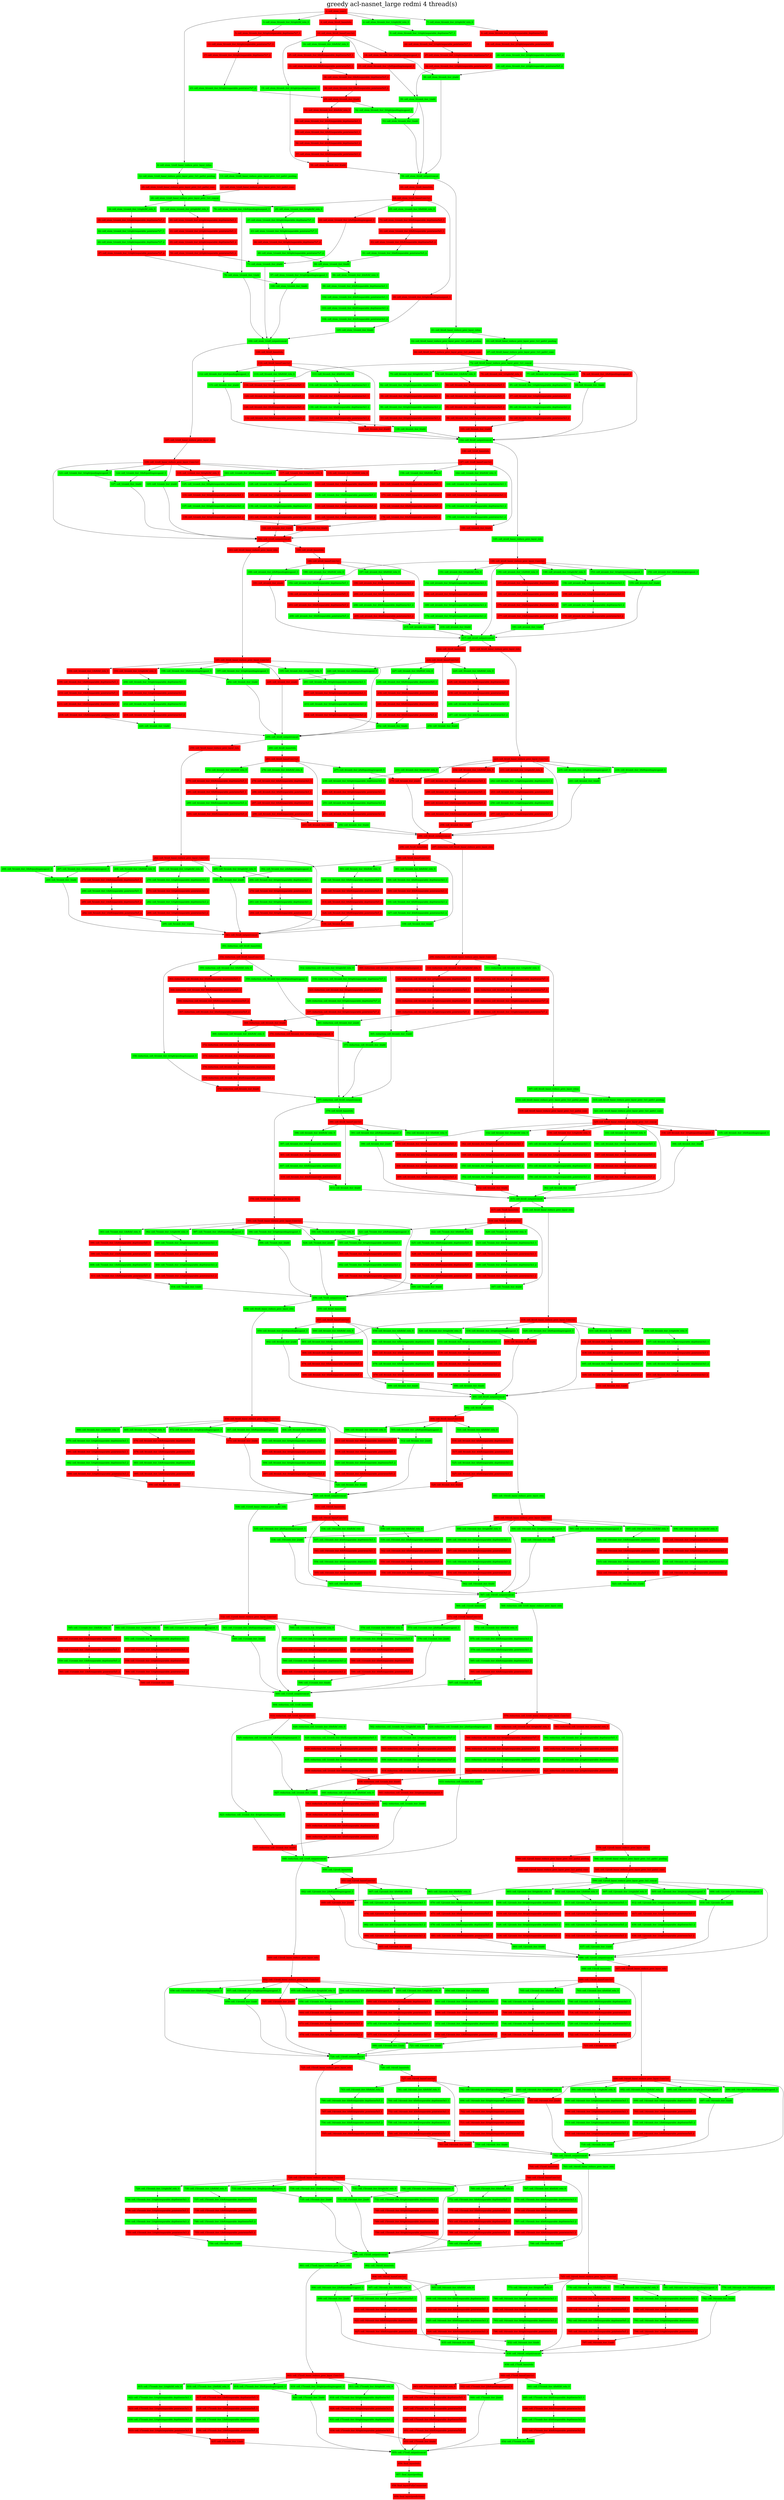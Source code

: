 digraph G {
label     = "greedy acl-nasnet_large redmi 4 thread(s)"
    labelloc  =  t // t: Place the graph's title on top.
    fontsize  = 40 // Make title stand out by giving a large font size
    fontcolor = black"1: cell_stem_conv1"->"2: cell_stem_0/comb_iter_1/right/bf_relu_0";
"1: cell_stem_conv1"->"6: cell_stem_1/cell_base/_reduce_prev_layer_relue";
"1: cell_stem_conv1"->"7: cell_stem_0/comb_iter_2/right/bf_relu_0";
"1: cell_stem_conv1"->"4: cell_stem_0/cell_base/relu";
"1: cell_stem_conv1"->"3: cell_stem_0/comb_iter_0/right/bf_relu_0";
"1: cell_stem_conv1" [shape=box,style=filled,color=red];
"4: cell_stem_0/cell_base/relu"->"10: cell_stem_0/cell_base/Conv1x1";
"4: cell_stem_0/cell_base/relu" [shape=box,style=filled,color=red];
"10: cell_stem_0/cell_base/Conv1x1"->"14: cell_stem_0/comb_iter_2/left/pooling/avgpool_3";
"10: cell_stem_0/cell_base/Conv1x1"->"16: cell_stem_0/comb_iter_0/left/bf_relu_0";
"10: cell_stem_0/cell_base/Conv1x1"->"19: cell_stem_0/comb_iter_4/right/pooling/maxpool_3";
"10: cell_stem_0/cell_base/Conv1x1"->"15: cell_stem_0/comb_iter_1/left/pooling/maxpool_3";
"10: cell_stem_0/cell_base/Conv1x1" [shape=box,style=filled,color=red];
"16: cell_stem_0/comb_iter_0/left/bf_relu_0"->"25: cell_stem_0/comb_iter_0/left/separable_depthwise5x5_1";
"16: cell_stem_0/comb_iter_0/left/bf_relu_0" [shape=box,style=filled,color=green];
"25: cell_stem_0/comb_iter_0/left/separable_depthwise5x5_1"->"31: cell_stem_0/comb_iter_0/left/separable_pointwise5x5_1";
"25: cell_stem_0/comb_iter_0/left/separable_depthwise5x5_1" [shape=box,style=filled,color=red];
"31: cell_stem_0/comb_iter_0/left/separable_pointwise5x5_1"->"36: cell_stem_0/comb_iter_0/left/separable_depthwise5x5_2";
"31: cell_stem_0/comb_iter_0/left/separable_pointwise5x5_1" [shape=box,style=filled,color=red];
"36: cell_stem_0/comb_iter_0/left/separable_depthwise5x5_2"->"38: cell_stem_0/comb_iter_0/left/separable_pointwise5x5_2";
"36: cell_stem_0/comb_iter_0/left/separable_depthwise5x5_2" [shape=box,style=filled,color=red];
"38: cell_stem_0/comb_iter_0/left/separable_pointwise5x5_2"->"45: cell_stem_0/comb_iter_0/add";
"38: cell_stem_0/comb_iter_0/left/separable_pointwise5x5_2" [shape=box,style=filled,color=red];
"15: cell_stem_0/comb_iter_1/left/pooling/maxpool_3"->"39: cell_stem_0/comb_iter_1/add";
"15: cell_stem_0/comb_iter_1/left/pooling/maxpool_3" [shape=box,style=filled,color=red];
"14: cell_stem_0/comb_iter_2/left/pooling/avgpool_3"->"30: cell_stem_0/comb_iter_2/add";
"14: cell_stem_0/comb_iter_2/left/pooling/avgpool_3" [shape=box,style=filled,color=red];
"19: cell_stem_0/comb_iter_4/right/pooling/maxpool_3"->"58: cell_stem_0/comb_iter_4/add";
"19: cell_stem_0/comb_iter_4/right/pooling/maxpool_3" [shape=box,style=filled,color=green];
"3: cell_stem_0/comb_iter_0/right/bf_relu_0"->"5: cell_stem_0/comb_iter_0/right/separable_depthwise7x7_1";
"3: cell_stem_0/comb_iter_0/right/bf_relu_0" [shape=box,style=filled,color=green];
"5: cell_stem_0/comb_iter_0/right/separable_depthwise7x7_1"->"11: cell_stem_0/comb_iter_0/right/separable_pointwise7x7_1";
"5: cell_stem_0/comb_iter_0/right/separable_depthwise7x7_1" [shape=box,style=filled,color=red];
"11: cell_stem_0/comb_iter_0/right/separable_pointwise7x7_1"->"17: cell_stem_0/comb_iter_0/right/separable_depthwise7x7_2";
"11: cell_stem_0/comb_iter_0/right/separable_pointwise7x7_1" [shape=box,style=filled,color=red];
"17: cell_stem_0/comb_iter_0/right/separable_depthwise7x7_2"->"23: cell_stem_0/comb_iter_0/right/separable_pointwise7x7_2";
"17: cell_stem_0/comb_iter_0/right/separable_depthwise7x7_2" [shape=box,style=filled,color=red];
"23: cell_stem_0/comb_iter_0/right/separable_pointwise7x7_2"->"45: cell_stem_0/comb_iter_0/add";
"23: cell_stem_0/comb_iter_0/right/separable_pointwise7x7_2" [shape=box,style=filled,color=green];
"45: cell_stem_0/comb_iter_0/add"->"51: cell_stem_0/comb_iter_4/left/bf_relu_0";
"45: cell_stem_0/comb_iter_0/add"->"52: cell_stem_0/comb_iter_3/right/pooling/avgpool_3";
"45: cell_stem_0/comb_iter_0/add" [shape=box,style=filled,color=red];
"52: cell_stem_0/comb_iter_3/right/pooling/avgpool_3"->"53: cell_stem_0/comb_iter_3/add";
"52: cell_stem_0/comb_iter_3/right/pooling/avgpool_3" [shape=box,style=filled,color=green];
"51: cell_stem_0/comb_iter_4/left/bf_relu_0"->"54: cell_stem_0/comb_iter_4/left/separable_depthwise3x3_1";
"51: cell_stem_0/comb_iter_4/left/bf_relu_0" [shape=box,style=filled,color=red];
"54: cell_stem_0/comb_iter_4/left/separable_depthwise3x3_1"->"55: cell_stem_0/comb_iter_4/left/separable_pointwise3x3_1";
"54: cell_stem_0/comb_iter_4/left/separable_depthwise3x3_1" [shape=box,style=filled,color=red];
"55: cell_stem_0/comb_iter_4/left/separable_pointwise3x3_1"->"56: cell_stem_0/comb_iter_4/left/separable_depthwise3x3_2";
"55: cell_stem_0/comb_iter_4/left/separable_pointwise3x3_1" [shape=box,style=filled,color=red];
"56: cell_stem_0/comb_iter_4/left/separable_depthwise3x3_2"->"57: cell_stem_0/comb_iter_4/left/separable_pointwise3x3_2";
"56: cell_stem_0/comb_iter_4/left/separable_depthwise3x3_2" [shape=box,style=filled,color=red];
"57: cell_stem_0/comb_iter_4/left/separable_pointwise3x3_2"->"58: cell_stem_0/comb_iter_4/add";
"57: cell_stem_0/comb_iter_4/left/separable_pointwise3x3_2" [shape=box,style=filled,color=red];
"58: cell_stem_0/comb_iter_4/add"->"59: cell_stem_0/cell_output/concat";
"58: cell_stem_0/comb_iter_4/add" [shape=box,style=filled,color=red];
"2: cell_stem_0/comb_iter_1/right/bf_relu_0"->"9: cell_stem_0/comb_iter_1/right/separable_depthwise7x7_1";
"2: cell_stem_0/comb_iter_1/right/bf_relu_0" [shape=box,style=filled,color=green];
"9: cell_stem_0/comb_iter_1/right/separable_depthwise7x7_1"->"22: cell_stem_0/comb_iter_1/right/separable_pointwise7x7_1";
"9: cell_stem_0/comb_iter_1/right/separable_depthwise7x7_1" [shape=box,style=filled,color=green];
"22: cell_stem_0/comb_iter_1/right/separable_pointwise7x7_1"->"27: cell_stem_0/comb_iter_1/right/separable_depthwise7x7_2";
"22: cell_stem_0/comb_iter_1/right/separable_pointwise7x7_1" [shape=box,style=filled,color=red];
"27: cell_stem_0/comb_iter_1/right/separable_depthwise7x7_2"->"32: cell_stem_0/comb_iter_1/right/separable_pointwise7x7_2";
"27: cell_stem_0/comb_iter_1/right/separable_depthwise7x7_2" [shape=box,style=filled,color=red];
"32: cell_stem_0/comb_iter_1/right/separable_pointwise7x7_2"->"39: cell_stem_0/comb_iter_1/add";
"32: cell_stem_0/comb_iter_1/right/separable_pointwise7x7_2" [shape=box,style=filled,color=red];
"39: cell_stem_0/comb_iter_1/add"->"59: cell_stem_0/cell_output/concat";
"39: cell_stem_0/comb_iter_1/add"->"53: cell_stem_0/comb_iter_3/add";
"39: cell_stem_0/comb_iter_1/add" [shape=box,style=filled,color=green];
"53: cell_stem_0/comb_iter_3/add"->"59: cell_stem_0/cell_output/concat";
"53: cell_stem_0/comb_iter_3/add" [shape=box,style=filled,color=green];
"7: cell_stem_0/comb_iter_2/right/bf_relu_0"->"8: cell_stem_0/comb_iter_2/right/separable_depthwise5x5_1";
"7: cell_stem_0/comb_iter_2/right/bf_relu_0" [shape=box,style=filled,color=green];
"8: cell_stem_0/comb_iter_2/right/separable_depthwise5x5_1"->"18: cell_stem_0/comb_iter_2/right/separable_pointwise5x5_1";
"8: cell_stem_0/comb_iter_2/right/separable_depthwise5x5_1" [shape=box,style=filled,color=red];
"18: cell_stem_0/comb_iter_2/right/separable_pointwise5x5_1"->"24: cell_stem_0/comb_iter_2/right/separable_depthwise5x5_2";
"18: cell_stem_0/comb_iter_2/right/separable_pointwise5x5_1" [shape=box,style=filled,color=red];
"24: cell_stem_0/comb_iter_2/right/separable_depthwise5x5_2"->"28: cell_stem_0/comb_iter_2/right/separable_pointwise5x5_2";
"24: cell_stem_0/comb_iter_2/right/separable_depthwise5x5_2" [shape=box,style=filled,color=green];
"28: cell_stem_0/comb_iter_2/right/separable_pointwise5x5_2"->"30: cell_stem_0/comb_iter_2/add";
"28: cell_stem_0/comb_iter_2/right/separable_pointwise5x5_2" [shape=box,style=filled,color=green];
"30: cell_stem_0/comb_iter_2/add"->"59: cell_stem_0/cell_output/concat";
"30: cell_stem_0/comb_iter_2/add" [shape=box,style=filled,color=green];
"59: cell_stem_0/cell_output/concat"->"60: cell_stem_1/cell_base/relu";
"59: cell_stem_0/cell_output/concat"->"61: cell_0/cell_base/_reduce_prev_layer_relue";
"59: cell_stem_0/cell_output/concat" [shape=box,style=filled,color=green];
"60: cell_stem_1/cell_base/relu"->"64: cell_stem_1/cell_base/Conv1x1";
"60: cell_stem_1/cell_base/relu" [shape=box,style=filled,color=red];
"64: cell_stem_1/cell_base/Conv1x1"->"65: cell_stem_1/comb_iter_0/left/bf_relu_0";
"64: cell_stem_1/cell_base/Conv1x1"->"70: cell_stem_1/comb_iter_1/left/pooling/maxpool_3";
"64: cell_stem_1/cell_base/Conv1x1"->"69: cell_stem_1/comb_iter_2/left/pooling/avgpool_3";
"64: cell_stem_1/cell_base/Conv1x1"->"68: cell_stem_1/comb_iter_4/right/pooling/maxpool_3";
"64: cell_stem_1/cell_base/Conv1x1" [shape=box,style=filled,color=red];
"65: cell_stem_1/comb_iter_0/left/bf_relu_0"->"73: cell_stem_1/comb_iter_0/left/separable_depthwise5x5_1";
"65: cell_stem_1/comb_iter_0/left/bf_relu_0" [shape=box,style=filled,color=green];
"73: cell_stem_1/comb_iter_0/left/separable_depthwise5x5_1"->"81: cell_stem_1/comb_iter_0/left/separable_pointwise5x5_1";
"73: cell_stem_1/comb_iter_0/left/separable_depthwise5x5_1" [shape=box,style=filled,color=red];
"81: cell_stem_1/comb_iter_0/left/separable_pointwise5x5_1"->"83: cell_stem_1/comb_iter_0/left/separable_depthwise5x5_2";
"81: cell_stem_1/comb_iter_0/left/separable_pointwise5x5_1" [shape=box,style=filled,color=red];
"83: cell_stem_1/comb_iter_0/left/separable_depthwise5x5_2"->"91: cell_stem_1/comb_iter_0/left/separable_pointwise5x5_2";
"83: cell_stem_1/comb_iter_0/left/separable_depthwise5x5_2" [shape=box,style=filled,color=red];
"91: cell_stem_1/comb_iter_0/left/separable_pointwise5x5_2"->"94: cell_stem_1/comb_iter_0/add";
"91: cell_stem_1/comb_iter_0/left/separable_pointwise5x5_2" [shape=box,style=filled,color=green];
"70: cell_stem_1/comb_iter_1/left/pooling/maxpool_3"->"76: cell_stem_1/comb_iter_1/add";
"70: cell_stem_1/comb_iter_1/left/pooling/maxpool_3" [shape=box,style=filled,color=green];
"69: cell_stem_1/comb_iter_2/left/pooling/avgpool_3"->"71: cell_stem_1/comb_iter_2/add";
"69: cell_stem_1/comb_iter_2/left/pooling/avgpool_3" [shape=box,style=filled,color=red];
"68: cell_stem_1/comb_iter_4/right/pooling/maxpool_3"->"105: cell_stem_1/comb_iter_4/add";
"68: cell_stem_1/comb_iter_4/right/pooling/maxpool_3" [shape=box,style=filled,color=red];
"61: cell_0/cell_base/_reduce_prev_layer_relue"->"62: cell_0/cell_base/_reduce_prev_layer_prev_1x1_path2_pooling";
"61: cell_0/cell_base/_reduce_prev_layer_relue"->"63: cell_0/cell_base/_reduce_prev_layer_prev_1x1_path1_pooling";
"61: cell_0/cell_base/_reduce_prev_layer_relue" [shape=box,style=filled,color=green];
"63: cell_0/cell_base/_reduce_prev_layer_prev_1x1_path1_pooling"->"67: cell_0/cell_base/_reduce_prev_layer_prev_1x1_path1_conv";
"63: cell_0/cell_base/_reduce_prev_layer_prev_1x1_path1_pooling" [shape=box,style=filled,color=green];
"67: cell_0/cell_base/_reduce_prev_layer_prev_1x1_path1_conv"->"72: cell_0/cell_base/_reduce_prev_layer_prev_1x1_concat";
"67: cell_0/cell_base/_reduce_prev_layer_prev_1x1_path1_conv" [shape=box,style=filled,color=green];
"62: cell_0/cell_base/_reduce_prev_layer_prev_1x1_path2_pooling"->"66: cell_0/cell_base/_reduce_prev_layer_prev_1x1_path2_conv";
"62: cell_0/cell_base/_reduce_prev_layer_prev_1x1_path2_pooling" [shape=box,style=filled,color=green];
"66: cell_0/cell_base/_reduce_prev_layer_prev_1x1_path2_conv"->"72: cell_0/cell_base/_reduce_prev_layer_prev_1x1_concat";
"66: cell_0/cell_base/_reduce_prev_layer_prev_1x1_path2_conv" [shape=box,style=filled,color=red];
"72: cell_0/cell_base/_reduce_prev_layer_prev_1x1_concat"->"142: cell_0/cell_output/concat";
"72: cell_0/cell_base/_reduce_prev_layer_prev_1x1_concat"->"78: cell_0/comb_iter_3/left/pooling/avgpool_3";
"72: cell_0/cell_base/_reduce_prev_layer_prev_1x1_concat"->"79: cell_0/comb_iter_1/right/bf_relu_0";
"72: cell_0/cell_base/_reduce_prev_layer_prev_1x1_concat"->"74: cell_0/comb_iter_1/left/bf_relu_0";
"72: cell_0/cell_base/_reduce_prev_layer_prev_1x1_concat"->"77: cell_0/comb_iter_3/right/pooling/avgpool_3";
"72: cell_0/cell_base/_reduce_prev_layer_prev_1x1_concat"->"75: cell_0/comb_iter_0/right/bf_relu_0";
"72: cell_0/cell_base/_reduce_prev_layer_prev_1x1_concat"->"115: cell_0/comb_iter_2/add";
"72: cell_0/cell_base/_reduce_prev_layer_prev_1x1_concat" [shape=box,style=filled,color=green];
"75: cell_0/comb_iter_0/right/bf_relu_0"->"82: cell_0/comb_iter_0/right/separable_depthwise3x3_1";
"75: cell_0/comb_iter_0/right/bf_relu_0" [shape=box,style=filled,color=green];
"82: cell_0/comb_iter_0/right/separable_depthwise3x3_1"->"88: cell_0/comb_iter_0/right/separable_pointwise3x3_1";
"82: cell_0/comb_iter_0/right/separable_depthwise3x3_1" [shape=box,style=filled,color=green];
"88: cell_0/comb_iter_0/right/separable_pointwise3x3_1"->"90: cell_0/comb_iter_0/right/separable_depthwise3x3_2";
"88: cell_0/comb_iter_0/right/separable_pointwise3x3_1" [shape=box,style=filled,color=red];
"90: cell_0/comb_iter_0/right/separable_depthwise3x3_2"->"93: cell_0/comb_iter_0/right/separable_pointwise3x3_2";
"90: cell_0/comb_iter_0/right/separable_depthwise3x3_2" [shape=box,style=filled,color=green];
"93: cell_0/comb_iter_0/right/separable_pointwise3x3_2"->"138: cell_0/comb_iter_0/add";
"93: cell_0/comb_iter_0/right/separable_pointwise3x3_2" [shape=box,style=filled,color=red];
"74: cell_0/comb_iter_1/left/bf_relu_0"->"80: cell_0/comb_iter_1/left/separable_depthwise5x5_1";
"74: cell_0/comb_iter_1/left/bf_relu_0" [shape=box,style=filled,color=green];
"80: cell_0/comb_iter_1/left/separable_depthwise5x5_1"->"86: cell_0/comb_iter_1/left/separable_pointwise5x5_1";
"80: cell_0/comb_iter_1/left/separable_depthwise5x5_1" [shape=box,style=filled,color=red];
"86: cell_0/comb_iter_1/left/separable_pointwise5x5_1"->"95: cell_0/comb_iter_1/left/separable_depthwise5x5_2";
"86: cell_0/comb_iter_1/left/separable_pointwise5x5_1" [shape=box,style=filled,color=red];
"95: cell_0/comb_iter_1/left/separable_depthwise5x5_2"->"98: cell_0/comb_iter_1/left/separable_pointwise5x5_2";
"95: cell_0/comb_iter_1/left/separable_depthwise5x5_2" [shape=box,style=filled,color=red];
"98: cell_0/comb_iter_1/left/separable_pointwise5x5_2"->"101: cell_0/comb_iter_1/add";
"98: cell_0/comb_iter_1/left/separable_pointwise5x5_2" [shape=box,style=filled,color=red];
"79: cell_0/comb_iter_1/right/bf_relu_0"->"85: cell_0/comb_iter_1/right/separable_depthwise3x3_1";
"79: cell_0/comb_iter_1/right/bf_relu_0" [shape=box,style=filled,color=red];
"85: cell_0/comb_iter_1/right/separable_depthwise3x3_1"->"87: cell_0/comb_iter_1/right/separable_pointwise3x3_1";
"85: cell_0/comb_iter_1/right/separable_depthwise3x3_1" [shape=box,style=filled,color=green];
"87: cell_0/comb_iter_1/right/separable_pointwise3x3_1"->"89: cell_0/comb_iter_1/right/separable_depthwise3x3_2";
"87: cell_0/comb_iter_1/right/separable_pointwise3x3_1" [shape=box,style=filled,color=red];
"89: cell_0/comb_iter_1/right/separable_depthwise3x3_2"->"92: cell_0/comb_iter_1/right/separable_pointwise3x3_2";
"89: cell_0/comb_iter_1/right/separable_depthwise3x3_2" [shape=box,style=filled,color=green];
"92: cell_0/comb_iter_1/right/separable_pointwise3x3_2"->"101: cell_0/comb_iter_1/add";
"92: cell_0/comb_iter_1/right/separable_pointwise3x3_2" [shape=box,style=filled,color=red];
"101: cell_0/comb_iter_1/add"->"142: cell_0/cell_output/concat";
"101: cell_0/comb_iter_1/add" [shape=box,style=filled,color=red];
"78: cell_0/comb_iter_3/left/pooling/avgpool_3"->"84: cell_0/comb_iter_3/add";
"78: cell_0/comb_iter_3/left/pooling/avgpool_3" [shape=box,style=filled,color=red];
"77: cell_0/comb_iter_3/right/pooling/avgpool_3"->"84: cell_0/comb_iter_3/add";
"77: cell_0/comb_iter_3/right/pooling/avgpool_3" [shape=box,style=filled,color=green];
"84: cell_0/comb_iter_3/add"->"142: cell_0/cell_output/concat";
"84: cell_0/comb_iter_3/add" [shape=box,style=filled,color=green];
"6: cell_stem_1/cell_base/_reduce_prev_layer_relue"->"12: cell_stem_1/cell_base/_reduce_prev_layer_prev_1x1_path2_pooling";
"6: cell_stem_1/cell_base/_reduce_prev_layer_relue"->"13: cell_stem_1/cell_base/_reduce_prev_layer_prev_1x1_path1_pooling";
"6: cell_stem_1/cell_base/_reduce_prev_layer_relue" [shape=box,style=filled,color=green];
"13: cell_stem_1/cell_base/_reduce_prev_layer_prev_1x1_path1_pooling"->"21: cell_stem_1/cell_base/_reduce_prev_layer_prev_1x1_path1_conv";
"13: cell_stem_1/cell_base/_reduce_prev_layer_prev_1x1_path1_pooling" [shape=box,style=filled,color=green];
"21: cell_stem_1/cell_base/_reduce_prev_layer_prev_1x1_path1_conv"->"26: cell_stem_1/cell_base/_reduce_prev_layer_prev_1x1_concat";
"21: cell_stem_1/cell_base/_reduce_prev_layer_prev_1x1_path1_conv" [shape=box,style=filled,color=red];
"12: cell_stem_1/cell_base/_reduce_prev_layer_prev_1x1_path2_pooling"->"20: cell_stem_1/cell_base/_reduce_prev_layer_prev_1x1_path2_conv";
"12: cell_stem_1/cell_base/_reduce_prev_layer_prev_1x1_path2_pooling" [shape=box,style=filled,color=green];
"20: cell_stem_1/cell_base/_reduce_prev_layer_prev_1x1_path2_conv"->"26: cell_stem_1/cell_base/_reduce_prev_layer_prev_1x1_concat";
"20: cell_stem_1/cell_base/_reduce_prev_layer_prev_1x1_path2_conv" [shape=box,style=filled,color=red];
"26: cell_stem_1/cell_base/_reduce_prev_layer_prev_1x1_concat"->"33: cell_stem_1/comb_iter_2/right/bf_relu_0";
"26: cell_stem_1/cell_base/_reduce_prev_layer_prev_1x1_concat"->"29: cell_stem_1/comb_iter_0/right/bf_relu_0";
"26: cell_stem_1/cell_base/_reduce_prev_layer_prev_1x1_concat"->"34: cell_stem_1/comb_iter_1/right/bf_relu_0";
"26: cell_stem_1/cell_base/_reduce_prev_layer_prev_1x1_concat" [shape=box,style=filled,color=green];
"29: cell_stem_1/comb_iter_0/right/bf_relu_0"->"37: cell_stem_1/comb_iter_0/right/separable_depthwise7x7_1";
"29: cell_stem_1/comb_iter_0/right/bf_relu_0" [shape=box,style=filled,color=green];
"37: cell_stem_1/comb_iter_0/right/separable_depthwise7x7_1"->"43: cell_stem_1/comb_iter_0/right/separable_pointwise7x7_1";
"37: cell_stem_1/comb_iter_0/right/separable_depthwise7x7_1" [shape=box,style=filled,color=green];
"43: cell_stem_1/comb_iter_0/right/separable_pointwise7x7_1"->"46: cell_stem_1/comb_iter_0/right/separable_depthwise7x7_2";
"43: cell_stem_1/comb_iter_0/right/separable_pointwise7x7_1" [shape=box,style=filled,color=green];
"46: cell_stem_1/comb_iter_0/right/separable_depthwise7x7_2"->"48: cell_stem_1/comb_iter_0/right/separable_pointwise7x7_2";
"46: cell_stem_1/comb_iter_0/right/separable_depthwise7x7_2" [shape=box,style=filled,color=red];
"48: cell_stem_1/comb_iter_0/right/separable_pointwise7x7_2"->"94: cell_stem_1/comb_iter_0/add";
"48: cell_stem_1/comb_iter_0/right/separable_pointwise7x7_2" [shape=box,style=filled,color=green];
"94: cell_stem_1/comb_iter_0/add"->"96: cell_stem_1/comb_iter_4/left/bf_relu_0";
"94: cell_stem_1/comb_iter_0/add"->"97: cell_stem_1/comb_iter_3/right/pooling/avgpool_3";
"94: cell_stem_1/comb_iter_0/add" [shape=box,style=filled,color=green];
"97: cell_stem_1/comb_iter_3/right/pooling/avgpool_3"->"100: cell_stem_1/comb_iter_3/add";
"97: cell_stem_1/comb_iter_3/right/pooling/avgpool_3" [shape=box,style=filled,color=green];
"96: cell_stem_1/comb_iter_4/left/bf_relu_0"->"99: cell_stem_1/comb_iter_4/left/separable_depthwise3x3_1";
"96: cell_stem_1/comb_iter_4/left/bf_relu_0" [shape=box,style=filled,color=green];
"99: cell_stem_1/comb_iter_4/left/separable_depthwise3x3_1"->"102: cell_stem_1/comb_iter_4/left/separable_pointwise3x3_1";
"99: cell_stem_1/comb_iter_4/left/separable_depthwise3x3_1" [shape=box,style=filled,color=green];
"102: cell_stem_1/comb_iter_4/left/separable_pointwise3x3_1"->"103: cell_stem_1/comb_iter_4/left/separable_depthwise3x3_2";
"102: cell_stem_1/comb_iter_4/left/separable_pointwise3x3_1" [shape=box,style=filled,color=green];
"103: cell_stem_1/comb_iter_4/left/separable_depthwise3x3_2"->"104: cell_stem_1/comb_iter_4/left/separable_pointwise3x3_2";
"103: cell_stem_1/comb_iter_4/left/separable_depthwise3x3_2" [shape=box,style=filled,color=green];
"104: cell_stem_1/comb_iter_4/left/separable_pointwise3x3_2"->"105: cell_stem_1/comb_iter_4/add";
"104: cell_stem_1/comb_iter_4/left/separable_pointwise3x3_2" [shape=box,style=filled,color=green];
"105: cell_stem_1/comb_iter_4/add"->"106: cell_stem_1/cell_output/concat";
"105: cell_stem_1/comb_iter_4/add" [shape=box,style=filled,color=green];
"34: cell_stem_1/comb_iter_1/right/bf_relu_0"->"35: cell_stem_1/comb_iter_1/right/separable_depthwise7x7_1";
"34: cell_stem_1/comb_iter_1/right/bf_relu_0" [shape=box,style=filled,color=green];
"35: cell_stem_1/comb_iter_1/right/separable_depthwise7x7_1"->"42: cell_stem_1/comb_iter_1/right/separable_pointwise7x7_1";
"35: cell_stem_1/comb_iter_1/right/separable_depthwise7x7_1" [shape=box,style=filled,color=red];
"42: cell_stem_1/comb_iter_1/right/separable_pointwise7x7_1"->"44: cell_stem_1/comb_iter_1/right/separable_depthwise7x7_2";
"42: cell_stem_1/comb_iter_1/right/separable_pointwise7x7_1" [shape=box,style=filled,color=green];
"44: cell_stem_1/comb_iter_1/right/separable_depthwise7x7_2"->"47: cell_stem_1/comb_iter_1/right/separable_pointwise7x7_2";
"44: cell_stem_1/comb_iter_1/right/separable_depthwise7x7_2" [shape=box,style=filled,color=green];
"47: cell_stem_1/comb_iter_1/right/separable_pointwise7x7_2"->"76: cell_stem_1/comb_iter_1/add";
"47: cell_stem_1/comb_iter_1/right/separable_pointwise7x7_2" [shape=box,style=filled,color=red];
"76: cell_stem_1/comb_iter_1/add"->"100: cell_stem_1/comb_iter_3/add";
"76: cell_stem_1/comb_iter_1/add"->"106: cell_stem_1/cell_output/concat";
"76: cell_stem_1/comb_iter_1/add" [shape=box,style=filled,color=green];
"100: cell_stem_1/comb_iter_3/add"->"106: cell_stem_1/cell_output/concat";
"100: cell_stem_1/comb_iter_3/add" [shape=box,style=filled,color=green];
"33: cell_stem_1/comb_iter_2/right/bf_relu_0"->"40: cell_stem_1/comb_iter_2/right/separable_depthwise5x5_1";
"33: cell_stem_1/comb_iter_2/right/bf_relu_0" [shape=box,style=filled,color=green];
"40: cell_stem_1/comb_iter_2/right/separable_depthwise5x5_1"->"41: cell_stem_1/comb_iter_2/right/separable_pointwise5x5_1";
"40: cell_stem_1/comb_iter_2/right/separable_depthwise5x5_1" [shape=box,style=filled,color=red];
"41: cell_stem_1/comb_iter_2/right/separable_pointwise5x5_1"->"49: cell_stem_1/comb_iter_2/right/separable_depthwise5x5_2";
"41: cell_stem_1/comb_iter_2/right/separable_pointwise5x5_1" [shape=box,style=filled,color=red];
"49: cell_stem_1/comb_iter_2/right/separable_depthwise5x5_2"->"50: cell_stem_1/comb_iter_2/right/separable_pointwise5x5_2";
"49: cell_stem_1/comb_iter_2/right/separable_depthwise5x5_2" [shape=box,style=filled,color=red];
"50: cell_stem_1/comb_iter_2/right/separable_pointwise5x5_2"->"71: cell_stem_1/comb_iter_2/add";
"50: cell_stem_1/comb_iter_2/right/separable_pointwise5x5_2" [shape=box,style=filled,color=red];
"71: cell_stem_1/comb_iter_2/add"->"106: cell_stem_1/cell_output/concat";
"71: cell_stem_1/comb_iter_2/add" [shape=box,style=filled,color=green];
"106: cell_stem_1/cell_output/concat"->"108: cell_0/cell_base/relu";
"106: cell_stem_1/cell_output/concat"->"107: cell_1/cell_base/_reduce_prev_layer_relu";
"106: cell_stem_1/cell_output/concat" [shape=box,style=filled,color=green];
"108: cell_0/cell_base/relu"->"110: cell_0/cell_base/Conv1x1";
"108: cell_0/cell_base/relu" [shape=box,style=filled,color=red];
"110: cell_0/cell_base/Conv1x1"->"112: cell_0/comb_iter_2/left/pooling/avgpool_3";
"110: cell_0/cell_base/Conv1x1"->"113: cell_0/comb_iter_0/left/bf_relu_0";
"110: cell_0/cell_base/Conv1x1"->"135: cell_0/comb_iter_4/add";
"110: cell_0/cell_base/Conv1x1"->"111: cell_0/comb_iter_4/left/bf_relu_0";
"110: cell_0/cell_base/Conv1x1" [shape=box,style=filled,color=red];
"113: cell_0/comb_iter_0/left/bf_relu_0"->"116: cell_0/comb_iter_0/left/separable_depthwise5x5_1";
"113: cell_0/comb_iter_0/left/bf_relu_0" [shape=box,style=filled,color=green];
"116: cell_0/comb_iter_0/left/separable_depthwise5x5_1"->"120: cell_0/comb_iter_0/left/separable_pointwise5x5_1";
"116: cell_0/comb_iter_0/left/separable_depthwise5x5_1" [shape=box,style=filled,color=red];
"120: cell_0/comb_iter_0/left/separable_pointwise5x5_1"->"126: cell_0/comb_iter_0/left/separable_depthwise5x5_2";
"120: cell_0/comb_iter_0/left/separable_pointwise5x5_1" [shape=box,style=filled,color=red];
"126: cell_0/comb_iter_0/left/separable_depthwise5x5_2"->"132: cell_0/comb_iter_0/left/separable_pointwise5x5_2";
"126: cell_0/comb_iter_0/left/separable_depthwise5x5_2" [shape=box,style=filled,color=red];
"132: cell_0/comb_iter_0/left/separable_pointwise5x5_2"->"138: cell_0/comb_iter_0/add";
"132: cell_0/comb_iter_0/left/separable_pointwise5x5_2" [shape=box,style=filled,color=red];
"138: cell_0/comb_iter_0/add"->"142: cell_0/cell_output/concat";
"138: cell_0/comb_iter_0/add" [shape=box,style=filled,color=green];
"112: cell_0/comb_iter_2/left/pooling/avgpool_3"->"115: cell_0/comb_iter_2/add";
"112: cell_0/comb_iter_2/left/pooling/avgpool_3" [shape=box,style=filled,color=green];
"115: cell_0/comb_iter_2/add"->"142: cell_0/cell_output/concat";
"115: cell_0/comb_iter_2/add" [shape=box,style=filled,color=green];
"111: cell_0/comb_iter_4/left/bf_relu_0"->"114: cell_0/comb_iter_4/left/separable_depthwise3x3_1";
"111: cell_0/comb_iter_4/left/bf_relu_0" [shape=box,style=filled,color=green];
"114: cell_0/comb_iter_4/left/separable_depthwise3x3_1"->"124: cell_0/comb_iter_4/left/separable_pointwise3x3_1";
"114: cell_0/comb_iter_4/left/separable_depthwise3x3_1" [shape=box,style=filled,color=green];
"124: cell_0/comb_iter_4/left/separable_pointwise3x3_1"->"130: cell_0/comb_iter_4/left/separable_depthwise3x3_2";
"124: cell_0/comb_iter_4/left/separable_pointwise3x3_1" [shape=box,style=filled,color=red];
"130: cell_0/comb_iter_4/left/separable_depthwise3x3_2"->"133: cell_0/comb_iter_4/left/separable_pointwise3x3_2";
"130: cell_0/comb_iter_4/left/separable_depthwise3x3_2" [shape=box,style=filled,color=green];
"133: cell_0/comb_iter_4/left/separable_pointwise3x3_2"->"135: cell_0/comb_iter_4/add";
"133: cell_0/comb_iter_4/left/separable_pointwise3x3_2" [shape=box,style=filled,color=red];
"135: cell_0/comb_iter_4/add"->"142: cell_0/cell_output/concat";
"135: cell_0/comb_iter_4/add" [shape=box,style=filled,color=red];
"142: cell_0/cell_output/concat"->"146: cell_1/cell_base/relu";
"142: cell_0/cell_output/concat"->"145: cell_2/cell_base/_reduce_prev_layer_relu";
"142: cell_0/cell_output/concat" [shape=box,style=filled,color=green];
"146: cell_1/cell_base/relu"->"147: cell_1/cell_base/Conv1x1";
"146: cell_1/cell_base/relu" [shape=box,style=filled,color=red];
"147: cell_1/cell_base/Conv1x1"->"162: cell_1/comb_iter_4/left/bf_relu_0";
"147: cell_1/cell_base/Conv1x1"->"163: cell_1/comb_iter_2/left/pooling/avgpool_3";
"147: cell_1/cell_base/Conv1x1"->"180: cell_1/comb_iter_4/add";
"147: cell_1/cell_base/Conv1x1"->"158: cell_1/comb_iter_0/left/bf_relu_0";
"147: cell_1/cell_base/Conv1x1" [shape=box,style=filled,color=red];
"158: cell_1/comb_iter_0/left/bf_relu_0"->"161: cell_1/comb_iter_0/left/separable_depthwise5x5_1";
"158: cell_1/comb_iter_0/left/bf_relu_0" [shape=box,style=filled,color=green];
"161: cell_1/comb_iter_0/left/separable_depthwise5x5_1"->"171: cell_1/comb_iter_0/left/separable_pointwise5x5_1";
"161: cell_1/comb_iter_0/left/separable_depthwise5x5_1" [shape=box,style=filled,color=red];
"171: cell_1/comb_iter_0/left/separable_pointwise5x5_1"->"173: cell_1/comb_iter_0/left/separable_depthwise5x5_2";
"171: cell_1/comb_iter_0/left/separable_pointwise5x5_1" [shape=box,style=filled,color=red];
"173: cell_1/comb_iter_0/left/separable_depthwise5x5_2"->"176: cell_1/comb_iter_0/left/separable_pointwise5x5_2";
"173: cell_1/comb_iter_0/left/separable_depthwise5x5_2" [shape=box,style=filled,color=red];
"176: cell_1/comb_iter_0/left/separable_pointwise5x5_2"->"179: cell_1/comb_iter_0/add";
"176: cell_1/comb_iter_0/left/separable_pointwise5x5_2" [shape=box,style=filled,color=red];
"163: cell_1/comb_iter_2/left/pooling/avgpool_3"->"165: cell_1/comb_iter_2/add";
"163: cell_1/comb_iter_2/left/pooling/avgpool_3" [shape=box,style=filled,color=green];
"162: cell_1/comb_iter_4/left/bf_relu_0"->"164: cell_1/comb_iter_4/left/separable_depthwise3x3_1";
"162: cell_1/comb_iter_4/left/bf_relu_0" [shape=box,style=filled,color=green];
"164: cell_1/comb_iter_4/left/separable_depthwise3x3_1"->"168: cell_1/comb_iter_4/left/separable_pointwise3x3_1";
"164: cell_1/comb_iter_4/left/separable_depthwise3x3_1" [shape=box,style=filled,color=green];
"168: cell_1/comb_iter_4/left/separable_pointwise3x3_1"->"174: cell_1/comb_iter_4/left/separable_depthwise3x3_2";
"168: cell_1/comb_iter_4/left/separable_pointwise3x3_1" [shape=box,style=filled,color=red];
"174: cell_1/comb_iter_4/left/separable_depthwise3x3_2"->"178: cell_1/comb_iter_4/left/separable_pointwise3x3_2";
"174: cell_1/comb_iter_4/left/separable_depthwise3x3_2" [shape=box,style=filled,color=green];
"178: cell_1/comb_iter_4/left/separable_pointwise3x3_2"->"180: cell_1/comb_iter_4/add";
"178: cell_1/comb_iter_4/left/separable_pointwise3x3_2" [shape=box,style=filled,color=green];
"180: cell_1/comb_iter_4/add"->"182: cell_1/cell_output/concat";
"180: cell_1/comb_iter_4/add" [shape=box,style=filled,color=red];
"145: cell_2/cell_base/_reduce_prev_layer_relu"->"148: cell_2/cell_base/_reduce_prev_layer_Conv1x1";
"145: cell_2/cell_base/_reduce_prev_layer_relu" [shape=box,style=filled,color=green];
"148: cell_2/cell_base/_reduce_prev_layer_Conv1x1"->"153: cell_2/comb_iter_3/right/pooling/avgpool_3";
"148: cell_2/cell_base/_reduce_prev_layer_Conv1x1"->"150: cell_2/comb_iter_1/left/bf_relu_0";
"148: cell_2/cell_base/_reduce_prev_layer_Conv1x1"->"217: cell_2/cell_output/concat";
"148: cell_2/cell_base/_reduce_prev_layer_Conv1x1"->"149: cell_2/comb_iter_1/right/bf_relu_0";
"148: cell_2/cell_base/_reduce_prev_layer_Conv1x1"->"191: cell_2/comb_iter_2/add";
"148: cell_2/cell_base/_reduce_prev_layer_Conv1x1"->"151: cell_2/comb_iter_0/right/bf_relu_0";
"148: cell_2/cell_base/_reduce_prev_layer_Conv1x1"->"154: cell_2/comb_iter_3/left/pooling/avgpool_3";
"148: cell_2/cell_base/_reduce_prev_layer_Conv1x1" [shape=box,style=filled,color=red];
"151: cell_2/comb_iter_0/right/bf_relu_0"->"152: cell_2/comb_iter_0/right/separable_depthwise3x3_1";
"151: cell_2/comb_iter_0/right/bf_relu_0" [shape=box,style=filled,color=green];
"152: cell_2/comb_iter_0/right/separable_depthwise3x3_1"->"160: cell_2/comb_iter_0/right/separable_pointwise3x3_1";
"152: cell_2/comb_iter_0/right/separable_depthwise3x3_1" [shape=box,style=filled,color=green];
"160: cell_2/comb_iter_0/right/separable_pointwise3x3_1"->"169: cell_2/comb_iter_0/right/separable_depthwise3x3_2";
"160: cell_2/comb_iter_0/right/separable_pointwise3x3_1" [shape=box,style=filled,color=red];
"169: cell_2/comb_iter_0/right/separable_depthwise3x3_2"->"172: cell_2/comb_iter_0/right/separable_pointwise3x3_2";
"169: cell_2/comb_iter_0/right/separable_depthwise3x3_2" [shape=box,style=filled,color=green];
"172: cell_2/comb_iter_0/right/separable_pointwise3x3_2"->"216: cell_2/comb_iter_0/add";
"172: cell_2/comb_iter_0/right/separable_pointwise3x3_2" [shape=box,style=filled,color=green];
"150: cell_2/comb_iter_1/left/bf_relu_0"->"157: cell_2/comb_iter_1/left/separable_depthwise5x5_1";
"150: cell_2/comb_iter_1/left/bf_relu_0" [shape=box,style=filled,color=green];
"157: cell_2/comb_iter_1/left/separable_depthwise5x5_1"->"166: cell_2/comb_iter_1/left/separable_pointwise5x5_1";
"157: cell_2/comb_iter_1/left/separable_depthwise5x5_1" [shape=box,style=filled,color=red];
"166: cell_2/comb_iter_1/left/separable_pointwise5x5_1"->"175: cell_2/comb_iter_1/left/separable_depthwise5x5_2";
"166: cell_2/comb_iter_1/left/separable_pointwise5x5_1" [shape=box,style=filled,color=red];
"175: cell_2/comb_iter_1/left/separable_depthwise5x5_2"->"177: cell_2/comb_iter_1/left/separable_pointwise5x5_2";
"175: cell_2/comb_iter_1/left/separable_depthwise5x5_2" [shape=box,style=filled,color=red];
"177: cell_2/comb_iter_1/left/separable_pointwise5x5_2"->"181: cell_2/comb_iter_1/add";
"177: cell_2/comb_iter_1/left/separable_pointwise5x5_2" [shape=box,style=filled,color=red];
"149: cell_2/comb_iter_1/right/bf_relu_0"->"156: cell_2/comb_iter_1/right/separable_depthwise3x3_1";
"149: cell_2/comb_iter_1/right/bf_relu_0" [shape=box,style=filled,color=green];
"156: cell_2/comb_iter_1/right/separable_depthwise3x3_1"->"159: cell_2/comb_iter_1/right/separable_pointwise3x3_1";
"156: cell_2/comb_iter_1/right/separable_depthwise3x3_1" [shape=box,style=filled,color=green];
"159: cell_2/comb_iter_1/right/separable_pointwise3x3_1"->"167: cell_2/comb_iter_1/right/separable_depthwise3x3_2";
"159: cell_2/comb_iter_1/right/separable_pointwise3x3_1" [shape=box,style=filled,color=red];
"167: cell_2/comb_iter_1/right/separable_depthwise3x3_2"->"170: cell_2/comb_iter_1/right/separable_pointwise3x3_2";
"167: cell_2/comb_iter_1/right/separable_depthwise3x3_2" [shape=box,style=filled,color=green];
"170: cell_2/comb_iter_1/right/separable_pointwise3x3_2"->"181: cell_2/comb_iter_1/add";
"170: cell_2/comb_iter_1/right/separable_pointwise3x3_2" [shape=box,style=filled,color=red];
"181: cell_2/comb_iter_1/add"->"217: cell_2/cell_output/concat";
"181: cell_2/comb_iter_1/add" [shape=box,style=filled,color=green];
"154: cell_2/comb_iter_3/left/pooling/avgpool_3"->"155: cell_2/comb_iter_3/add";
"154: cell_2/comb_iter_3/left/pooling/avgpool_3" [shape=box,style=filled,color=green];
"153: cell_2/comb_iter_3/right/pooling/avgpool_3"->"155: cell_2/comb_iter_3/add";
"153: cell_2/comb_iter_3/right/pooling/avgpool_3" [shape=box,style=filled,color=green];
"155: cell_2/comb_iter_3/add"->"217: cell_2/cell_output/concat";
"155: cell_2/comb_iter_3/add" [shape=box,style=filled,color=green];
"107: cell_1/cell_base/_reduce_prev_layer_relu"->"109: cell_1/cell_base/_reduce_prev_layer_Conv1x1";
"107: cell_1/cell_base/_reduce_prev_layer_relu" [shape=box,style=filled,color=red];
"109: cell_1/cell_base/_reduce_prev_layer_Conv1x1"->"117: cell_1/comb_iter_1/right/bf_relu_0";
"109: cell_1/cell_base/_reduce_prev_layer_Conv1x1"->"182: cell_1/cell_output/concat";
"109: cell_1/cell_base/_reduce_prev_layer_Conv1x1"->"165: cell_1/comb_iter_2/add";
"109: cell_1/cell_base/_reduce_prev_layer_Conv1x1"->"121: cell_1/comb_iter_3/right/pooling/avgpool_3";
"109: cell_1/cell_base/_reduce_prev_layer_Conv1x1"->"122: cell_1/comb_iter_3/left/pooling/avgpool_3";
"109: cell_1/cell_base/_reduce_prev_layer_Conv1x1"->"119: cell_1/comb_iter_0/right/bf_relu_0";
"109: cell_1/cell_base/_reduce_prev_layer_Conv1x1"->"118: cell_1/comb_iter_1/left/bf_relu_0";
"109: cell_1/cell_base/_reduce_prev_layer_Conv1x1" [shape=box,style=filled,color=red];
"119: cell_1/comb_iter_0/right/bf_relu_0"->"125: cell_1/comb_iter_0/right/separable_depthwise3x3_1";
"119: cell_1/comb_iter_0/right/bf_relu_0" [shape=box,style=filled,color=red];
"125: cell_1/comb_iter_0/right/separable_depthwise3x3_1"->"131: cell_1/comb_iter_0/right/separable_pointwise3x3_1";
"125: cell_1/comb_iter_0/right/separable_depthwise3x3_1" [shape=box,style=filled,color=green];
"131: cell_1/comb_iter_0/right/separable_pointwise3x3_1"->"137: cell_1/comb_iter_0/right/separable_depthwise3x3_2";
"131: cell_1/comb_iter_0/right/separable_pointwise3x3_1" [shape=box,style=filled,color=red];
"137: cell_1/comb_iter_0/right/separable_depthwise3x3_2"->"139: cell_1/comb_iter_0/right/separable_pointwise3x3_2";
"137: cell_1/comb_iter_0/right/separable_depthwise3x3_2" [shape=box,style=filled,color=green];
"139: cell_1/comb_iter_0/right/separable_pointwise3x3_2"->"179: cell_1/comb_iter_0/add";
"139: cell_1/comb_iter_0/right/separable_pointwise3x3_2" [shape=box,style=filled,color=red];
"179: cell_1/comb_iter_0/add"->"182: cell_1/cell_output/concat";
"179: cell_1/comb_iter_0/add" [shape=box,style=filled,color=red];
"118: cell_1/comb_iter_1/left/bf_relu_0"->"123: cell_1/comb_iter_1/left/separable_depthwise5x5_1";
"118: cell_1/comb_iter_1/left/bf_relu_0" [shape=box,style=filled,color=red];
"123: cell_1/comb_iter_1/left/separable_depthwise5x5_1"->"134: cell_1/comb_iter_1/left/separable_pointwise5x5_1";
"123: cell_1/comb_iter_1/left/separable_depthwise5x5_1" [shape=box,style=filled,color=red];
"134: cell_1/comb_iter_1/left/separable_pointwise5x5_1"->"140: cell_1/comb_iter_1/left/separable_depthwise5x5_2";
"134: cell_1/comb_iter_1/left/separable_pointwise5x5_1" [shape=box,style=filled,color=green];
"140: cell_1/comb_iter_1/left/separable_depthwise5x5_2"->"141: cell_1/comb_iter_1/left/separable_pointwise5x5_2";
"140: cell_1/comb_iter_1/left/separable_depthwise5x5_2" [shape=box,style=filled,color=red];
"141: cell_1/comb_iter_1/left/separable_pointwise5x5_2"->"144: cell_1/comb_iter_1/add";
"141: cell_1/comb_iter_1/left/separable_pointwise5x5_2" [shape=box,style=filled,color=red];
"117: cell_1/comb_iter_1/right/bf_relu_0"->"128: cell_1/comb_iter_1/right/separable_depthwise3x3_1";
"117: cell_1/comb_iter_1/right/bf_relu_0" [shape=box,style=filled,color=red];
"128: cell_1/comb_iter_1/right/separable_depthwise3x3_1"->"129: cell_1/comb_iter_1/right/separable_pointwise3x3_1";
"128: cell_1/comb_iter_1/right/separable_depthwise3x3_1" [shape=box,style=filled,color=green];
"129: cell_1/comb_iter_1/right/separable_pointwise3x3_1"->"136: cell_1/comb_iter_1/right/separable_depthwise3x3_2";
"129: cell_1/comb_iter_1/right/separable_pointwise3x3_1" [shape=box,style=filled,color=red];
"136: cell_1/comb_iter_1/right/separable_depthwise3x3_2"->"143: cell_1/comb_iter_1/right/separable_pointwise3x3_2";
"136: cell_1/comb_iter_1/right/separable_depthwise3x3_2" [shape=box,style=filled,color=green];
"143: cell_1/comb_iter_1/right/separable_pointwise3x3_2"->"144: cell_1/comb_iter_1/add";
"143: cell_1/comb_iter_1/right/separable_pointwise3x3_2" [shape=box,style=filled,color=red];
"144: cell_1/comb_iter_1/add"->"182: cell_1/cell_output/concat";
"144: cell_1/comb_iter_1/add" [shape=box,style=filled,color=red];
"165: cell_1/comb_iter_2/add"->"182: cell_1/cell_output/concat";
"165: cell_1/comb_iter_2/add" [shape=box,style=filled,color=green];
"122: cell_1/comb_iter_3/left/pooling/avgpool_3"->"127: cell_1/comb_iter_3/add";
"122: cell_1/comb_iter_3/left/pooling/avgpool_3" [shape=box,style=filled,color=green];
"121: cell_1/comb_iter_3/right/pooling/avgpool_3"->"127: cell_1/comb_iter_3/add";
"121: cell_1/comb_iter_3/right/pooling/avgpool_3" [shape=box,style=filled,color=green];
"127: cell_1/comb_iter_3/add"->"182: cell_1/cell_output/concat";
"127: cell_1/comb_iter_3/add" [shape=box,style=filled,color=green];
"182: cell_1/cell_output/concat"->"183: cell_3/cell_base/_reduce_prev_layer_relu";
"182: cell_1/cell_output/concat"->"184: cell_2/cell_base/relu";
"182: cell_1/cell_output/concat" [shape=box,style=filled,color=red];
"184: cell_2/cell_base/relu"->"186: cell_2/cell_base/Conv1x1";
"184: cell_2/cell_base/relu" [shape=box,style=filled,color=red];
"186: cell_2/cell_base/Conv1x1"->"188: cell_2/comb_iter_2/left/pooling/avgpool_3";
"186: cell_2/cell_base/Conv1x1"->"189: cell_2/comb_iter_0/left/bf_relu_0";
"186: cell_2/cell_base/Conv1x1"->"187: cell_2/comb_iter_4/left/bf_relu_0";
"186: cell_2/cell_base/Conv1x1"->"215: cell_2/comb_iter_4/add";
"186: cell_2/cell_base/Conv1x1" [shape=box,style=filled,color=red];
"189: cell_2/comb_iter_0/left/bf_relu_0"->"192: cell_2/comb_iter_0/left/separable_depthwise5x5_1";
"189: cell_2/comb_iter_0/left/bf_relu_0" [shape=box,style=filled,color=green];
"192: cell_2/comb_iter_0/left/separable_depthwise5x5_1"->"196: cell_2/comb_iter_0/left/separable_pointwise5x5_1";
"192: cell_2/comb_iter_0/left/separable_depthwise5x5_1" [shape=box,style=filled,color=green];
"196: cell_2/comb_iter_0/left/separable_pointwise5x5_1"->"203: cell_2/comb_iter_0/left/separable_depthwise5x5_2";
"196: cell_2/comb_iter_0/left/separable_pointwise5x5_1" [shape=box,style=filled,color=red];
"203: cell_2/comb_iter_0/left/separable_depthwise5x5_2"->"208: cell_2/comb_iter_0/left/separable_pointwise5x5_2";
"203: cell_2/comb_iter_0/left/separable_depthwise5x5_2" [shape=box,style=filled,color=red];
"208: cell_2/comb_iter_0/left/separable_pointwise5x5_2"->"216: cell_2/comb_iter_0/add";
"208: cell_2/comb_iter_0/left/separable_pointwise5x5_2" [shape=box,style=filled,color=green];
"216: cell_2/comb_iter_0/add"->"217: cell_2/cell_output/concat";
"216: cell_2/comb_iter_0/add" [shape=box,style=filled,color=green];
"188: cell_2/comb_iter_2/left/pooling/avgpool_3"->"191: cell_2/comb_iter_2/add";
"188: cell_2/comb_iter_2/left/pooling/avgpool_3" [shape=box,style=filled,color=green];
"191: cell_2/comb_iter_2/add"->"217: cell_2/cell_output/concat";
"191: cell_2/comb_iter_2/add" [shape=box,style=filled,color=red];
"187: cell_2/comb_iter_4/left/bf_relu_0"->"190: cell_2/comb_iter_4/left/separable_depthwise3x3_1";
"187: cell_2/comb_iter_4/left/bf_relu_0" [shape=box,style=filled,color=green];
"190: cell_2/comb_iter_4/left/separable_depthwise3x3_1"->"200: cell_2/comb_iter_4/left/separable_pointwise3x3_1";
"190: cell_2/comb_iter_4/left/separable_depthwise3x3_1" [shape=box,style=filled,color=red];
"200: cell_2/comb_iter_4/left/separable_pointwise3x3_1"->"206: cell_2/comb_iter_4/left/separable_depthwise3x3_2";
"200: cell_2/comb_iter_4/left/separable_pointwise3x3_1" [shape=box,style=filled,color=red];
"206: cell_2/comb_iter_4/left/separable_depthwise3x3_2"->"209: cell_2/comb_iter_4/left/separable_pointwise3x3_2";
"206: cell_2/comb_iter_4/left/separable_depthwise3x3_2" [shape=box,style=filled,color=green];
"209: cell_2/comb_iter_4/left/separable_pointwise3x3_2"->"215: cell_2/comb_iter_4/add";
"209: cell_2/comb_iter_4/left/separable_pointwise3x3_2" [shape=box,style=filled,color=red];
"215: cell_2/comb_iter_4/add"->"217: cell_2/cell_output/concat";
"215: cell_2/comb_iter_4/add" [shape=box,style=filled,color=green];
"217: cell_2/cell_output/concat"->"221: cell_4/cell_base/_reduce_prev_layer_relu";
"217: cell_2/cell_output/concat"->"222: cell_3/cell_base/relu";
"217: cell_2/cell_output/concat" [shape=box,style=filled,color=green];
"222: cell_3/cell_base/relu"->"224: cell_3/cell_base/Conv1x1";
"222: cell_3/cell_base/relu" [shape=box,style=filled,color=red];
"224: cell_3/cell_base/Conv1x1"->"226: cell_3/comb_iter_2/left/pooling/avgpool_3";
"224: cell_3/cell_base/Conv1x1"->"225: cell_3/comb_iter_4/left/bf_relu_0";
"224: cell_3/cell_base/Conv1x1"->"227: cell_3/comb_iter_0/left/bf_relu_0";
"224: cell_3/cell_base/Conv1x1"->"254: cell_3/comb_iter_4/add";
"224: cell_3/cell_base/Conv1x1" [shape=box,style=filled,color=red];
"227: cell_3/comb_iter_0/left/bf_relu_0"->"230: cell_3/comb_iter_0/left/separable_depthwise5x5_1";
"227: cell_3/comb_iter_0/left/bf_relu_0" [shape=box,style=filled,color=green];
"230: cell_3/comb_iter_0/left/separable_depthwise5x5_1"->"234: cell_3/comb_iter_0/left/separable_pointwise5x5_1";
"230: cell_3/comb_iter_0/left/separable_depthwise5x5_1" [shape=box,style=filled,color=green];
"234: cell_3/comb_iter_0/left/separable_pointwise5x5_1"->"240: cell_3/comb_iter_0/left/separable_depthwise5x5_2";
"234: cell_3/comb_iter_0/left/separable_pointwise5x5_1" [shape=box,style=filled,color=red];
"240: cell_3/comb_iter_0/left/separable_depthwise5x5_2"->"246: cell_3/comb_iter_0/left/separable_pointwise5x5_2";
"240: cell_3/comb_iter_0/left/separable_depthwise5x5_2" [shape=box,style=filled,color=red];
"246: cell_3/comb_iter_0/left/separable_pointwise5x5_2"->"252: cell_3/comb_iter_0/add";
"246: cell_3/comb_iter_0/left/separable_pointwise5x5_2" [shape=box,style=filled,color=red];
"226: cell_3/comb_iter_2/left/pooling/avgpool_3"->"229: cell_3/comb_iter_2/add";
"226: cell_3/comb_iter_2/left/pooling/avgpool_3" [shape=box,style=filled,color=green];
"225: cell_3/comb_iter_4/left/bf_relu_0"->"228: cell_3/comb_iter_4/left/separable_depthwise3x3_1";
"225: cell_3/comb_iter_4/left/bf_relu_0" [shape=box,style=filled,color=green];
"228: cell_3/comb_iter_4/left/separable_depthwise3x3_1"->"238: cell_3/comb_iter_4/left/separable_pointwise3x3_1";
"228: cell_3/comb_iter_4/left/separable_depthwise3x3_1" [shape=box,style=filled,color=red];
"238: cell_3/comb_iter_4/left/separable_pointwise3x3_1"->"244: cell_3/comb_iter_4/left/separable_depthwise3x3_2";
"238: cell_3/comb_iter_4/left/separable_pointwise3x3_1" [shape=box,style=filled,color=red];
"244: cell_3/comb_iter_4/left/separable_depthwise3x3_2"->"247: cell_3/comb_iter_4/left/separable_pointwise3x3_2";
"244: cell_3/comb_iter_4/left/separable_depthwise3x3_2" [shape=box,style=filled,color=green];
"247: cell_3/comb_iter_4/left/separable_pointwise3x3_2"->"254: cell_3/comb_iter_4/add";
"247: cell_3/comb_iter_4/left/separable_pointwise3x3_2" [shape=box,style=filled,color=green];
"254: cell_3/comb_iter_4/add"->"255: cell_3/cell_output/concat";
"254: cell_3/comb_iter_4/add" [shape=box,style=filled,color=green];
"221: cell_4/cell_base/_reduce_prev_layer_relu"->"223: cell_4/cell_base/_reduce_prev_layer_Conv1x1";
"221: cell_4/cell_base/_reduce_prev_layer_relu" [shape=box,style=filled,color=red];
"223: cell_4/cell_base/_reduce_prev_layer_Conv1x1"->"279: cell_4/comb_iter_2/add";
"223: cell_4/cell_base/_reduce_prev_layer_Conv1x1"->"296: cell_4/cell_output/concat";
"223: cell_4/cell_base/_reduce_prev_layer_Conv1x1"->"236: cell_4/comb_iter_3/left/pooling/avgpool_3";
"223: cell_4/cell_base/_reduce_prev_layer_Conv1x1"->"232: cell_4/comb_iter_1/left/bf_relu_0";
"223: cell_4/cell_base/_reduce_prev_layer_Conv1x1"->"231: cell_4/comb_iter_1/right/bf_relu_0";
"223: cell_4/cell_base/_reduce_prev_layer_Conv1x1"->"233: cell_4/comb_iter_0/right/bf_relu_0";
"223: cell_4/cell_base/_reduce_prev_layer_Conv1x1"->"235: cell_4/comb_iter_3/right/pooling/avgpool_3";
"223: cell_4/cell_base/_reduce_prev_layer_Conv1x1" [shape=box,style=filled,color=red];
"233: cell_4/comb_iter_0/right/bf_relu_0"->"239: cell_4/comb_iter_0/right/separable_depthwise3x3_1";
"233: cell_4/comb_iter_0/right/bf_relu_0" [shape=box,style=filled,color=green];
"239: cell_4/comb_iter_0/right/separable_depthwise3x3_1"->"245: cell_4/comb_iter_0/right/separable_pointwise3x3_1";
"239: cell_4/comb_iter_0/right/separable_depthwise3x3_1" [shape=box,style=filled,color=green];
"245: cell_4/comb_iter_0/right/separable_pointwise3x3_1"->"251: cell_4/comb_iter_0/right/separable_depthwise3x3_2";
"245: cell_4/comb_iter_0/right/separable_pointwise3x3_1" [shape=box,style=filled,color=red];
"251: cell_4/comb_iter_0/right/separable_depthwise3x3_2"->"253: cell_4/comb_iter_0/right/separable_pointwise3x3_2";
"251: cell_4/comb_iter_0/right/separable_depthwise3x3_2" [shape=box,style=filled,color=green];
"253: cell_4/comb_iter_0/right/separable_pointwise3x3_2"->"294: cell_4/comb_iter_0/add";
"253: cell_4/comb_iter_0/right/separable_pointwise3x3_2" [shape=box,style=filled,color=red];
"232: cell_4/comb_iter_1/left/bf_relu_0"->"237: cell_4/comb_iter_1/left/separable_depthwise5x5_1";
"232: cell_4/comb_iter_1/left/bf_relu_0" [shape=box,style=filled,color=red];
"237: cell_4/comb_iter_1/left/separable_depthwise5x5_1"->"248: cell_4/comb_iter_1/left/separable_pointwise5x5_1";
"237: cell_4/comb_iter_1/left/separable_depthwise5x5_1" [shape=box,style=filled,color=red];
"248: cell_4/comb_iter_1/left/separable_pointwise5x5_1"->"249: cell_4/comb_iter_1/left/separable_depthwise5x5_2";
"248: cell_4/comb_iter_1/left/separable_pointwise5x5_1" [shape=box,style=filled,color=red];
"249: cell_4/comb_iter_1/left/separable_depthwise5x5_2"->"256: cell_4/comb_iter_1/left/separable_pointwise5x5_2";
"249: cell_4/comb_iter_1/left/separable_depthwise5x5_2" [shape=box,style=filled,color=red];
"256: cell_4/comb_iter_1/left/separable_pointwise5x5_2"->"258: cell_4/comb_iter_1/add";
"256: cell_4/comb_iter_1/left/separable_pointwise5x5_2" [shape=box,style=filled,color=red];
"231: cell_4/comb_iter_1/right/bf_relu_0"->"242: cell_4/comb_iter_1/right/separable_depthwise3x3_1";
"231: cell_4/comb_iter_1/right/bf_relu_0" [shape=box,style=filled,color=red];
"242: cell_4/comb_iter_1/right/separable_depthwise3x3_1"->"243: cell_4/comb_iter_1/right/separable_pointwise3x3_1";
"242: cell_4/comb_iter_1/right/separable_depthwise3x3_1" [shape=box,style=filled,color=green];
"243: cell_4/comb_iter_1/right/separable_pointwise3x3_1"->"250: cell_4/comb_iter_1/right/separable_depthwise3x3_2";
"243: cell_4/comb_iter_1/right/separable_pointwise3x3_1" [shape=box,style=filled,color=red];
"250: cell_4/comb_iter_1/right/separable_depthwise3x3_2"->"257: cell_4/comb_iter_1/right/separable_pointwise3x3_2";
"250: cell_4/comb_iter_1/right/separable_depthwise3x3_2" [shape=box,style=filled,color=green];
"257: cell_4/comb_iter_1/right/separable_pointwise3x3_2"->"258: cell_4/comb_iter_1/add";
"257: cell_4/comb_iter_1/right/separable_pointwise3x3_2" [shape=box,style=filled,color=red];
"258: cell_4/comb_iter_1/add"->"296: cell_4/cell_output/concat";
"258: cell_4/comb_iter_1/add" [shape=box,style=filled,color=red];
"236: cell_4/comb_iter_3/left/pooling/avgpool_3"->"241: cell_4/comb_iter_3/add";
"236: cell_4/comb_iter_3/left/pooling/avgpool_3" [shape=box,style=filled,color=green];
"235: cell_4/comb_iter_3/right/pooling/avgpool_3"->"241: cell_4/comb_iter_3/add";
"235: cell_4/comb_iter_3/right/pooling/avgpool_3" [shape=box,style=filled,color=green];
"241: cell_4/comb_iter_3/add"->"296: cell_4/cell_output/concat";
"241: cell_4/comb_iter_3/add" [shape=box,style=filled,color=green];
"183: cell_3/cell_base/_reduce_prev_layer_relu"->"185: cell_3/cell_base/_reduce_prev_layer_Conv1x1";
"183: cell_3/cell_base/_reduce_prev_layer_relu" [shape=box,style=filled,color=red];
"185: cell_3/cell_base/_reduce_prev_layer_Conv1x1"->"193: cell_3/comb_iter_1/right/bf_relu_0";
"185: cell_3/cell_base/_reduce_prev_layer_Conv1x1"->"195: cell_3/comb_iter_0/right/bf_relu_0";
"185: cell_3/cell_base/_reduce_prev_layer_Conv1x1"->"198: cell_3/comb_iter_3/left/pooling/avgpool_3";
"185: cell_3/cell_base/_reduce_prev_layer_Conv1x1"->"229: cell_3/comb_iter_2/add";
"185: cell_3/cell_base/_reduce_prev_layer_Conv1x1"->"197: cell_3/comb_iter_3/right/pooling/avgpool_3";
"185: cell_3/cell_base/_reduce_prev_layer_Conv1x1"->"255: cell_3/cell_output/concat";
"185: cell_3/cell_base/_reduce_prev_layer_Conv1x1"->"194: cell_3/comb_iter_1/left/bf_relu_0";
"185: cell_3/cell_base/_reduce_prev_layer_Conv1x1" [shape=box,style=filled,color=red];
"195: cell_3/comb_iter_0/right/bf_relu_0"->"201: cell_3/comb_iter_0/right/separable_depthwise3x3_1";
"195: cell_3/comb_iter_0/right/bf_relu_0" [shape=box,style=filled,color=green];
"201: cell_3/comb_iter_0/right/separable_depthwise3x3_1"->"207: cell_3/comb_iter_0/right/separable_pointwise3x3_1";
"201: cell_3/comb_iter_0/right/separable_depthwise3x3_1" [shape=box,style=filled,color=green];
"207: cell_3/comb_iter_0/right/separable_pointwise3x3_1"->"213: cell_3/comb_iter_0/right/separable_depthwise3x3_2";
"207: cell_3/comb_iter_0/right/separable_pointwise3x3_1" [shape=box,style=filled,color=red];
"213: cell_3/comb_iter_0/right/separable_depthwise3x3_2"->"214: cell_3/comb_iter_0/right/separable_pointwise3x3_2";
"213: cell_3/comb_iter_0/right/separable_depthwise3x3_2" [shape=box,style=filled,color=green];
"214: cell_3/comb_iter_0/right/separable_pointwise3x3_2"->"252: cell_3/comb_iter_0/add";
"214: cell_3/comb_iter_0/right/separable_pointwise3x3_2" [shape=box,style=filled,color=red];
"252: cell_3/comb_iter_0/add"->"255: cell_3/cell_output/concat";
"252: cell_3/comb_iter_0/add" [shape=box,style=filled,color=green];
"194: cell_3/comb_iter_1/left/bf_relu_0"->"199: cell_3/comb_iter_1/left/separable_depthwise5x5_1";
"194: cell_3/comb_iter_1/left/bf_relu_0" [shape=box,style=filled,color=red];
"199: cell_3/comb_iter_1/left/separable_depthwise5x5_1"->"210: cell_3/comb_iter_1/left/separable_pointwise5x5_1";
"199: cell_3/comb_iter_1/left/separable_depthwise5x5_1" [shape=box,style=filled,color=red];
"210: cell_3/comb_iter_1/left/separable_pointwise5x5_1"->"211: cell_3/comb_iter_1/left/separable_depthwise5x5_2";
"210: cell_3/comb_iter_1/left/separable_pointwise5x5_1" [shape=box,style=filled,color=red];
"211: cell_3/comb_iter_1/left/separable_depthwise5x5_2"->"218: cell_3/comb_iter_1/left/separable_pointwise5x5_2";
"211: cell_3/comb_iter_1/left/separable_depthwise5x5_2" [shape=box,style=filled,color=red];
"218: cell_3/comb_iter_1/left/separable_pointwise5x5_2"->"220: cell_3/comb_iter_1/add";
"218: cell_3/comb_iter_1/left/separable_pointwise5x5_2" [shape=box,style=filled,color=red];
"193: cell_3/comb_iter_1/right/bf_relu_0"->"204: cell_3/comb_iter_1/right/separable_depthwise3x3_1";
"193: cell_3/comb_iter_1/right/bf_relu_0" [shape=box,style=filled,color=red];
"204: cell_3/comb_iter_1/right/separable_depthwise3x3_1"->"205: cell_3/comb_iter_1/right/separable_pointwise3x3_1";
"204: cell_3/comb_iter_1/right/separable_depthwise3x3_1" [shape=box,style=filled,color=green];
"205: cell_3/comb_iter_1/right/separable_pointwise3x3_1"->"212: cell_3/comb_iter_1/right/separable_depthwise3x3_2";
"205: cell_3/comb_iter_1/right/separable_pointwise3x3_1" [shape=box,style=filled,color=red];
"212: cell_3/comb_iter_1/right/separable_depthwise3x3_2"->"219: cell_3/comb_iter_1/right/separable_pointwise3x3_2";
"212: cell_3/comb_iter_1/right/separable_depthwise3x3_2" [shape=box,style=filled,color=green];
"219: cell_3/comb_iter_1/right/separable_pointwise3x3_2"->"220: cell_3/comb_iter_1/add";
"219: cell_3/comb_iter_1/right/separable_pointwise3x3_2" [shape=box,style=filled,color=red];
"220: cell_3/comb_iter_1/add"->"255: cell_3/cell_output/concat";
"220: cell_3/comb_iter_1/add" [shape=box,style=filled,color=green];
"229: cell_3/comb_iter_2/add"->"255: cell_3/cell_output/concat";
"229: cell_3/comb_iter_2/add" [shape=box,style=filled,color=red];
"198: cell_3/comb_iter_3/left/pooling/avgpool_3"->"202: cell_3/comb_iter_3/add";
"198: cell_3/comb_iter_3/left/pooling/avgpool_3" [shape=box,style=filled,color=green];
"197: cell_3/comb_iter_3/right/pooling/avgpool_3"->"202: cell_3/comb_iter_3/add";
"197: cell_3/comb_iter_3/right/pooling/avgpool_3" [shape=box,style=filled,color=green];
"202: cell_3/comb_iter_3/add"->"255: cell_3/cell_output/concat";
"202: cell_3/comb_iter_3/add" [shape=box,style=filled,color=green];
"255: cell_3/cell_output/concat"->"259: cell_5/cell_base/_reduce_prev_layer_relu";
"255: cell_3/cell_output/concat"->"260: cell_4/cell_base/relu";
"255: cell_3/cell_output/concat" [shape=box,style=filled,color=green];
"260: cell_4/cell_base/relu"->"261: cell_4/cell_base/Conv1x1";
"260: cell_4/cell_base/relu" [shape=box,style=filled,color=green];
"261: cell_4/cell_base/Conv1x1"->"277: cell_4/comb_iter_2/left/pooling/avgpool_3";
"261: cell_4/cell_base/Conv1x1"->"272: cell_4/comb_iter_0/left/bf_relu_0";
"261: cell_4/cell_base/Conv1x1"->"276: cell_4/comb_iter_4/left/bf_relu_0";
"261: cell_4/cell_base/Conv1x1"->"293: cell_4/comb_iter_4/add";
"261: cell_4/cell_base/Conv1x1" [shape=box,style=filled,color=red];
"272: cell_4/comb_iter_0/left/bf_relu_0"->"275: cell_4/comb_iter_0/left/separable_depthwise5x5_1";
"272: cell_4/comb_iter_0/left/bf_relu_0" [shape=box,style=filled,color=green];
"275: cell_4/comb_iter_0/left/separable_depthwise5x5_1"->"281: cell_4/comb_iter_0/left/separable_pointwise5x5_1";
"275: cell_4/comb_iter_0/left/separable_depthwise5x5_1" [shape=box,style=filled,color=red];
"281: cell_4/comb_iter_0/left/separable_pointwise5x5_1"->"289: cell_4/comb_iter_0/left/separable_depthwise5x5_2";
"281: cell_4/comb_iter_0/left/separable_pointwise5x5_1" [shape=box,style=filled,color=red];
"289: cell_4/comb_iter_0/left/separable_depthwise5x5_2"->"291: cell_4/comb_iter_0/left/separable_pointwise5x5_2";
"289: cell_4/comb_iter_0/left/separable_depthwise5x5_2" [shape=box,style=filled,color=green];
"291: cell_4/comb_iter_0/left/separable_pointwise5x5_2"->"294: cell_4/comb_iter_0/add";
"291: cell_4/comb_iter_0/left/separable_pointwise5x5_2" [shape=box,style=filled,color=red];
"294: cell_4/comb_iter_0/add"->"296: cell_4/cell_output/concat";
"294: cell_4/comb_iter_0/add" [shape=box,style=filled,color=green];
"277: cell_4/comb_iter_2/left/pooling/avgpool_3"->"279: cell_4/comb_iter_2/add";
"277: cell_4/comb_iter_2/left/pooling/avgpool_3" [shape=box,style=filled,color=green];
"279: cell_4/comb_iter_2/add"->"296: cell_4/cell_output/concat";
"279: cell_4/comb_iter_2/add" [shape=box,style=filled,color=red];
"276: cell_4/comb_iter_4/left/bf_relu_0"->"278: cell_4/comb_iter_4/left/separable_depthwise3x3_1";
"276: cell_4/comb_iter_4/left/bf_relu_0" [shape=box,style=filled,color=green];
"278: cell_4/comb_iter_4/left/separable_depthwise3x3_1"->"286: cell_4/comb_iter_4/left/separable_pointwise3x3_1";
"278: cell_4/comb_iter_4/left/separable_depthwise3x3_1" [shape=box,style=filled,color=red];
"286: cell_4/comb_iter_4/left/separable_pointwise3x3_1"->"287: cell_4/comb_iter_4/left/separable_depthwise3x3_2";
"286: cell_4/comb_iter_4/left/separable_pointwise3x3_1" [shape=box,style=filled,color=red];
"287: cell_4/comb_iter_4/left/separable_depthwise3x3_2"->"290: cell_4/comb_iter_4/left/separable_pointwise3x3_2";
"287: cell_4/comb_iter_4/left/separable_depthwise3x3_2" [shape=box,style=filled,color=red];
"290: cell_4/comb_iter_4/left/separable_pointwise3x3_2"->"293: cell_4/comb_iter_4/add";
"290: cell_4/comb_iter_4/left/separable_pointwise3x3_2" [shape=box,style=filled,color=red];
"293: cell_4/comb_iter_4/add"->"296: cell_4/cell_output/concat";
"293: cell_4/comb_iter_4/add" [shape=box,style=filled,color=red];
"296: cell_4/cell_output/concat"->"297: reduction_cell_0/cell_base/_reduce_prev_layer_relu";
"296: cell_4/cell_output/concat"->"298: cell_5/cell_base/relu";
"296: cell_4/cell_output/concat" [shape=box,style=filled,color=red];
"298: cell_5/cell_base/relu"->"300: cell_5/cell_base/Conv1x1";
"298: cell_5/cell_base/relu" [shape=box,style=filled,color=red];
"300: cell_5/cell_base/Conv1x1"->"302: cell_5/comb_iter_2/left/pooling/avgpool_3";
"300: cell_5/cell_base/Conv1x1"->"303: cell_5/comb_iter_0/left/bf_relu_0";
"300: cell_5/cell_base/Conv1x1"->"339: cell_5/comb_iter_4/add";
"300: cell_5/cell_base/Conv1x1"->"301: cell_5/comb_iter_4/left/bf_relu_0";
"300: cell_5/cell_base/Conv1x1" [shape=box,style=filled,color=red];
"303: cell_5/comb_iter_0/left/bf_relu_0"->"306: cell_5/comb_iter_0/left/separable_depthwise5x5_1";
"303: cell_5/comb_iter_0/left/bf_relu_0" [shape=box,style=filled,color=green];
"306: cell_5/comb_iter_0/left/separable_depthwise5x5_1"->"309: cell_5/comb_iter_0/left/separable_pointwise5x5_1";
"306: cell_5/comb_iter_0/left/separable_depthwise5x5_1" [shape=box,style=filled,color=green];
"309: cell_5/comb_iter_0/left/separable_pointwise5x5_1"->"313: cell_5/comb_iter_0/left/separable_depthwise5x5_2";
"309: cell_5/comb_iter_0/left/separable_pointwise5x5_1" [shape=box,style=filled,color=red];
"313: cell_5/comb_iter_0/left/separable_depthwise5x5_2"->"324: cell_5/comb_iter_0/left/separable_pointwise5x5_2";
"313: cell_5/comb_iter_0/left/separable_depthwise5x5_2" [shape=box,style=filled,color=red];
"324: cell_5/comb_iter_0/left/separable_pointwise5x5_2"->"330: cell_5/comb_iter_0/add";
"324: cell_5/comb_iter_0/left/separable_pointwise5x5_2" [shape=box,style=filled,color=red];
"302: cell_5/comb_iter_2/left/pooling/avgpool_3"->"305: cell_5/comb_iter_2/add";
"302: cell_5/comb_iter_2/left/pooling/avgpool_3" [shape=box,style=filled,color=green];
"301: cell_5/comb_iter_4/left/bf_relu_0"->"304: cell_5/comb_iter_4/left/separable_depthwise3x3_1";
"301: cell_5/comb_iter_4/left/bf_relu_0" [shape=box,style=filled,color=green];
"304: cell_5/comb_iter_4/left/separable_depthwise3x3_1"->"308: cell_5/comb_iter_4/left/separable_pointwise3x3_1";
"304: cell_5/comb_iter_4/left/separable_depthwise3x3_1" [shape=box,style=filled,color=green];
"308: cell_5/comb_iter_4/left/separable_pointwise3x3_1"->"316: cell_5/comb_iter_4/left/separable_depthwise3x3_2";
"308: cell_5/comb_iter_4/left/separable_pointwise3x3_1" [shape=box,style=filled,color=red];
"316: cell_5/comb_iter_4/left/separable_depthwise3x3_2"->"327: cell_5/comb_iter_4/left/separable_pointwise3x3_2";
"316: cell_5/comb_iter_4/left/separable_depthwise3x3_2" [shape=box,style=filled,color=green];
"327: cell_5/comb_iter_4/left/separable_pointwise3x3_2"->"339: cell_5/comb_iter_4/add";
"327: cell_5/comb_iter_4/left/separable_pointwise3x3_2" [shape=box,style=filled,color=green];
"339: cell_5/comb_iter_4/add"->"343: cell_5/cell_output/concat";
"339: cell_5/comb_iter_4/add" [shape=box,style=filled,color=green];
"297: reduction_cell_0/cell_base/_reduce_prev_layer_relu"->"299: reduction_cell_0/cell_base/_reduce_prev_layer_Conv1x1";
"297: reduction_cell_0/cell_base/_reduce_prev_layer_relu" [shape=box,style=filled,color=red];
"299: reduction_cell_0/cell_base/_reduce_prev_layer_Conv1x1"->"307: cell_6/cell_base/_reduce_prev_layer_relue";
"299: reduction_cell_0/cell_base/_reduce_prev_layer_Conv1x1"->"311: reduction_cell_0/comb_iter_1/right/bf_relu_0";
"299: reduction_cell_0/cell_base/_reduce_prev_layer_Conv1x1"->"310: reduction_cell_0/comb_iter_2/right/bf_relu_0";
"299: reduction_cell_0/cell_base/_reduce_prev_layer_Conv1x1"->"312: reduction_cell_0/comb_iter_0/right/bf_relu_0";
"299: reduction_cell_0/cell_base/_reduce_prev_layer_Conv1x1" [shape=box,style=filled,color=red];
"312: reduction_cell_0/comb_iter_0/right/bf_relu_0"->"318: reduction_cell_0/comb_iter_0/right/separable_depthwise7x7_1";
"312: reduction_cell_0/comb_iter_0/right/bf_relu_0" [shape=box,style=filled,color=green];
"318: reduction_cell_0/comb_iter_0/right/separable_depthwise7x7_1"->"323: reduction_cell_0/comb_iter_0/right/separable_pointwise7x7_1";
"318: reduction_cell_0/comb_iter_0/right/separable_depthwise7x7_1" [shape=box,style=filled,color=green];
"323: reduction_cell_0/comb_iter_0/right/separable_pointwise7x7_1"->"329: reduction_cell_0/comb_iter_0/right/separable_depthwise7x7_2";
"323: reduction_cell_0/comb_iter_0/right/separable_pointwise7x7_1" [shape=box,style=filled,color=red];
"329: reduction_cell_0/comb_iter_0/right/separable_depthwise7x7_2"->"337: reduction_cell_0/comb_iter_0/right/separable_pointwise7x7_2";
"329: reduction_cell_0/comb_iter_0/right/separable_depthwise7x7_2" [shape=box,style=filled,color=green];
"337: reduction_cell_0/comb_iter_0/right/separable_pointwise7x7_2"->"368: reduction_cell_0/comb_iter_0/add";
"337: reduction_cell_0/comb_iter_0/right/separable_pointwise7x7_2" [shape=box,style=filled,color=red];
"311: reduction_cell_0/comb_iter_1/right/bf_relu_0"->"317: reduction_cell_0/comb_iter_1/right/separable_depthwise7x7_1";
"311: reduction_cell_0/comb_iter_1/right/bf_relu_0" [shape=box,style=filled,color=green];
"317: reduction_cell_0/comb_iter_1/right/separable_depthwise7x7_1"->"322: reduction_cell_0/comb_iter_1/right/separable_pointwise7x7_1";
"317: reduction_cell_0/comb_iter_1/right/separable_depthwise7x7_1" [shape=box,style=filled,color=red];
"322: reduction_cell_0/comb_iter_1/right/separable_pointwise7x7_1"->"328: reduction_cell_0/comb_iter_1/right/separable_depthwise7x7_2";
"322: reduction_cell_0/comb_iter_1/right/separable_pointwise7x7_1" [shape=box,style=filled,color=red];
"328: reduction_cell_0/comb_iter_1/right/separable_depthwise7x7_2"->"338: reduction_cell_0/comb_iter_1/right/separable_pointwise7x7_2";
"328: reduction_cell_0/comb_iter_1/right/separable_depthwise7x7_2" [shape=box,style=filled,color=red];
"338: reduction_cell_0/comb_iter_1/right/separable_pointwise7x7_2"->"365: reduction_cell_0/comb_iter_1/add";
"338: reduction_cell_0/comb_iter_1/right/separable_pointwise7x7_2" [shape=box,style=filled,color=red];
"310: reduction_cell_0/comb_iter_2/right/bf_relu_0"->"320: reduction_cell_0/comb_iter_2/right/separable_depthwise5x5_1";
"310: reduction_cell_0/comb_iter_2/right/bf_relu_0" [shape=box,style=filled,color=red];
"320: reduction_cell_0/comb_iter_2/right/separable_depthwise5x5_1"->"326: reduction_cell_0/comb_iter_2/right/separable_pointwise5x5_1";
"320: reduction_cell_0/comb_iter_2/right/separable_depthwise5x5_1" [shape=box,style=filled,color=red];
"326: reduction_cell_0/comb_iter_2/right/separable_pointwise5x5_1"->"333: reduction_cell_0/comb_iter_2/right/separable_depthwise5x5_2";
"326: reduction_cell_0/comb_iter_2/right/separable_pointwise5x5_1" [shape=box,style=filled,color=red];
"333: reduction_cell_0/comb_iter_2/right/separable_depthwise5x5_2"->"340: reduction_cell_0/comb_iter_2/right/separable_pointwise5x5_2";
"333: reduction_cell_0/comb_iter_2/right/separable_depthwise5x5_2" [shape=box,style=filled,color=red];
"340: reduction_cell_0/comb_iter_2/right/separable_pointwise5x5_2"->"361: reduction_cell_0/comb_iter_2/add";
"340: reduction_cell_0/comb_iter_2/right/separable_pointwise5x5_2" [shape=box,style=filled,color=red];
"307: cell_6/cell_base/_reduce_prev_layer_relue"->"314: cell_6/cell_base/_reduce_prev_layer_prev_1x1_path2_pooling";
"307: cell_6/cell_base/_reduce_prev_layer_relue"->"315: cell_6/cell_base/_reduce_prev_layer_prev_1x1_path1_pooling";
"307: cell_6/cell_base/_reduce_prev_layer_relue" [shape=box,style=filled,color=green];
"315: cell_6/cell_base/_reduce_prev_layer_prev_1x1_path1_pooling"->"321: cell_6/cell_base/_reduce_prev_layer_prev_1x1_path1_conv";
"315: cell_6/cell_base/_reduce_prev_layer_prev_1x1_path1_pooling" [shape=box,style=filled,color=green];
"321: cell_6/cell_base/_reduce_prev_layer_prev_1x1_path1_conv"->"325: cell_6/cell_base/_reduce_prev_layer_prev_1x1_concat";
"321: cell_6/cell_base/_reduce_prev_layer_prev_1x1_path1_conv" [shape=box,style=filled,color=green];
"314: cell_6/cell_base/_reduce_prev_layer_prev_1x1_path2_pooling"->"319: cell_6/cell_base/_reduce_prev_layer_prev_1x1_path2_conv";
"314: cell_6/cell_base/_reduce_prev_layer_prev_1x1_path2_pooling" [shape=box,style=filled,color=green];
"319: cell_6/cell_base/_reduce_prev_layer_prev_1x1_path2_conv"->"325: cell_6/cell_base/_reduce_prev_layer_prev_1x1_concat";
"319: cell_6/cell_base/_reduce_prev_layer_prev_1x1_path2_conv" [shape=box,style=filled,color=red];
"325: cell_6/cell_base/_reduce_prev_layer_prev_1x1_concat"->"415: cell_6/cell_output/concat";
"325: cell_6/cell_base/_reduce_prev_layer_prev_1x1_concat"->"335: cell_6/comb_iter_3/left/pooling/avgpool_3";
"325: cell_6/cell_base/_reduce_prev_layer_prev_1x1_concat"->"334: cell_6/comb_iter_3/right/pooling/avgpool_3";
"325: cell_6/cell_base/_reduce_prev_layer_prev_1x1_concat"->"398: cell_6/comb_iter_2/add";
"325: cell_6/cell_base/_reduce_prev_layer_prev_1x1_concat"->"332: cell_6/comb_iter_0/right/bf_relu_0";
"325: cell_6/cell_base/_reduce_prev_layer_prev_1x1_concat"->"336: cell_6/comb_iter_1/right/bf_relu_0";
"325: cell_6/cell_base/_reduce_prev_layer_prev_1x1_concat"->"331: cell_6/comb_iter_1/left/bf_relu_0";
"325: cell_6/cell_base/_reduce_prev_layer_prev_1x1_concat" [shape=box,style=filled,color=red];
"332: cell_6/comb_iter_0/right/bf_relu_0"->"342: cell_6/comb_iter_0/right/separable_depthwise3x3_1";
"332: cell_6/comb_iter_0/right/bf_relu_0" [shape=box,style=filled,color=green];
"342: cell_6/comb_iter_0/right/separable_depthwise3x3_1"->"348: cell_6/comb_iter_0/right/separable_pointwise3x3_1";
"342: cell_6/comb_iter_0/right/separable_depthwise3x3_1" [shape=box,style=filled,color=red];
"348: cell_6/comb_iter_0/right/separable_pointwise3x3_1"->"350: cell_6/comb_iter_0/right/separable_depthwise3x3_2";
"348: cell_6/comb_iter_0/right/separable_pointwise3x3_1" [shape=box,style=filled,color=red];
"350: cell_6/comb_iter_0/right/separable_depthwise3x3_2"->"352: cell_6/comb_iter_0/right/separable_pointwise3x3_2";
"350: cell_6/comb_iter_0/right/separable_depthwise3x3_2" [shape=box,style=filled,color=green];
"352: cell_6/comb_iter_0/right/separable_pointwise3x3_2"->"412: cell_6/comb_iter_0/add";
"352: cell_6/comb_iter_0/right/separable_pointwise3x3_2" [shape=box,style=filled,color=green];
"331: cell_6/comb_iter_1/left/bf_relu_0"->"341: cell_6/comb_iter_1/left/separable_depthwise5x5_1";
"331: cell_6/comb_iter_1/left/bf_relu_0" [shape=box,style=filled,color=green];
"341: cell_6/comb_iter_1/left/separable_depthwise5x5_1"->"347: cell_6/comb_iter_1/left/separable_pointwise5x5_1";
"341: cell_6/comb_iter_1/left/separable_depthwise5x5_1" [shape=box,style=filled,color=green];
"347: cell_6/comb_iter_1/left/separable_pointwise5x5_1"->"349: cell_6/comb_iter_1/left/separable_depthwise5x5_2";
"347: cell_6/comb_iter_1/left/separable_pointwise5x5_1" [shape=box,style=filled,color=red];
"349: cell_6/comb_iter_1/left/separable_depthwise5x5_2"->"357: cell_6/comb_iter_1/left/separable_pointwise5x5_2";
"349: cell_6/comb_iter_1/left/separable_depthwise5x5_2" [shape=box,style=filled,color=red];
"357: cell_6/comb_iter_1/left/separable_pointwise5x5_2"->"362: cell_6/comb_iter_1/add";
"357: cell_6/comb_iter_1/left/separable_pointwise5x5_2" [shape=box,style=filled,color=red];
"336: cell_6/comb_iter_1/right/bf_relu_0"->"345: cell_6/comb_iter_1/right/separable_depthwise3x3_1";
"336: cell_6/comb_iter_1/right/bf_relu_0" [shape=box,style=filled,color=red];
"345: cell_6/comb_iter_1/right/separable_depthwise3x3_1"->"346: cell_6/comb_iter_1/right/separable_pointwise3x3_1";
"345: cell_6/comb_iter_1/right/separable_depthwise3x3_1" [shape=box,style=filled,color=green];
"346: cell_6/comb_iter_1/right/separable_pointwise3x3_1"->"353: cell_6/comb_iter_1/right/separable_depthwise3x3_2";
"346: cell_6/comb_iter_1/right/separable_pointwise3x3_1" [shape=box,style=filled,color=red];
"353: cell_6/comb_iter_1/right/separable_depthwise3x3_2"->"356: cell_6/comb_iter_1/right/separable_pointwise3x3_2";
"353: cell_6/comb_iter_1/right/separable_depthwise3x3_2" [shape=box,style=filled,color=green];
"356: cell_6/comb_iter_1/right/separable_pointwise3x3_2"->"362: cell_6/comb_iter_1/add";
"356: cell_6/comb_iter_1/right/separable_pointwise3x3_2" [shape=box,style=filled,color=green];
"362: cell_6/comb_iter_1/add"->"415: cell_6/cell_output/concat";
"362: cell_6/comb_iter_1/add" [shape=box,style=filled,color=green];
"335: cell_6/comb_iter_3/left/pooling/avgpool_3"->"344: cell_6/comb_iter_3/add";
"335: cell_6/comb_iter_3/left/pooling/avgpool_3" [shape=box,style=filled,color=green];
"334: cell_6/comb_iter_3/right/pooling/avgpool_3"->"344: cell_6/comb_iter_3/add";
"334: cell_6/comb_iter_3/right/pooling/avgpool_3" [shape=box,style=filled,color=red];
"344: cell_6/comb_iter_3/add"->"415: cell_6/cell_output/concat";
"344: cell_6/comb_iter_3/add" [shape=box,style=filled,color=green];
"259: cell_5/cell_base/_reduce_prev_layer_relu"->"262: cell_5/cell_base/_reduce_prev_layer_Conv1x1";
"259: cell_5/cell_base/_reduce_prev_layer_relu" [shape=box,style=filled,color=red];
"262: cell_5/cell_base/_reduce_prev_layer_Conv1x1"->"265: cell_5/comb_iter_0/right/bf_relu_0";
"262: cell_5/cell_base/_reduce_prev_layer_Conv1x1"->"264: cell_5/comb_iter_1/left/bf_relu_0";
"262: cell_5/cell_base/_reduce_prev_layer_Conv1x1"->"267: cell_5/comb_iter_3/right/pooling/avgpool_3";
"262: cell_5/cell_base/_reduce_prev_layer_Conv1x1"->"305: cell_5/comb_iter_2/add";
"262: cell_5/cell_base/_reduce_prev_layer_Conv1x1"->"343: cell_5/cell_output/concat";
"262: cell_5/cell_base/_reduce_prev_layer_Conv1x1"->"263: cell_5/comb_iter_1/right/bf_relu_0";
"262: cell_5/cell_base/_reduce_prev_layer_Conv1x1"->"268: cell_5/comb_iter_3/left/pooling/avgpool_3";
"262: cell_5/cell_base/_reduce_prev_layer_Conv1x1" [shape=box,style=filled,color=red];
"265: cell_5/comb_iter_0/right/bf_relu_0"->"266: cell_5/comb_iter_0/right/separable_depthwise3x3_1";
"265: cell_5/comb_iter_0/right/bf_relu_0" [shape=box,style=filled,color=green];
"266: cell_5/comb_iter_0/right/separable_depthwise3x3_1"->"274: cell_5/comb_iter_0/right/separable_pointwise3x3_1";
"266: cell_5/comb_iter_0/right/separable_depthwise3x3_1" [shape=box,style=filled,color=green];
"274: cell_5/comb_iter_0/right/separable_pointwise3x3_1"->"283: cell_5/comb_iter_0/right/separable_depthwise3x3_2";
"274: cell_5/comb_iter_0/right/separable_pointwise3x3_1" [shape=box,style=filled,color=red];
"283: cell_5/comb_iter_0/right/separable_depthwise3x3_2"->"284: cell_5/comb_iter_0/right/separable_pointwise3x3_2";
"283: cell_5/comb_iter_0/right/separable_depthwise3x3_2" [shape=box,style=filled,color=green];
"284: cell_5/comb_iter_0/right/separable_pointwise3x3_2"->"330: cell_5/comb_iter_0/add";
"284: cell_5/comb_iter_0/right/separable_pointwise3x3_2" [shape=box,style=filled,color=red];
"330: cell_5/comb_iter_0/add"->"343: cell_5/cell_output/concat";
"330: cell_5/comb_iter_0/add" [shape=box,style=filled,color=red];
"264: cell_5/comb_iter_1/left/bf_relu_0"->"271: cell_5/comb_iter_1/left/separable_depthwise5x5_1";
"264: cell_5/comb_iter_1/left/bf_relu_0" [shape=box,style=filled,color=green];
"271: cell_5/comb_iter_1/left/separable_depthwise5x5_1"->"280: cell_5/comb_iter_1/left/separable_pointwise5x5_1";
"271: cell_5/comb_iter_1/left/separable_depthwise5x5_1" [shape=box,style=filled,color=red];
"280: cell_5/comb_iter_1/left/separable_pointwise5x5_1"->"285: cell_5/comb_iter_1/left/separable_depthwise5x5_2";
"280: cell_5/comb_iter_1/left/separable_pointwise5x5_1" [shape=box,style=filled,color=green];
"285: cell_5/comb_iter_1/left/separable_depthwise5x5_2"->"292: cell_5/comb_iter_1/left/separable_pointwise5x5_2";
"285: cell_5/comb_iter_1/left/separable_depthwise5x5_2" [shape=box,style=filled,color=red];
"292: cell_5/comb_iter_1/left/separable_pointwise5x5_2"->"295: cell_5/comb_iter_1/add";
"292: cell_5/comb_iter_1/left/separable_pointwise5x5_2" [shape=box,style=filled,color=red];
"263: cell_5/comb_iter_1/right/bf_relu_0"->"270: cell_5/comb_iter_1/right/separable_depthwise3x3_1";
"263: cell_5/comb_iter_1/right/bf_relu_0" [shape=box,style=filled,color=green];
"270: cell_5/comb_iter_1/right/separable_depthwise3x3_1"->"273: cell_5/comb_iter_1/right/separable_pointwise3x3_1";
"270: cell_5/comb_iter_1/right/separable_depthwise3x3_1" [shape=box,style=filled,color=green];
"273: cell_5/comb_iter_1/right/separable_pointwise3x3_1"->"282: cell_5/comb_iter_1/right/separable_depthwise3x3_2";
"273: cell_5/comb_iter_1/right/separable_pointwise3x3_1" [shape=box,style=filled,color=red];
"282: cell_5/comb_iter_1/right/separable_depthwise3x3_2"->"288: cell_5/comb_iter_1/right/separable_pointwise3x3_2";
"282: cell_5/comb_iter_1/right/separable_depthwise3x3_2" [shape=box,style=filled,color=green];
"288: cell_5/comb_iter_1/right/separable_pointwise3x3_2"->"295: cell_5/comb_iter_1/add";
"288: cell_5/comb_iter_1/right/separable_pointwise3x3_2" [shape=box,style=filled,color=red];
"295: cell_5/comb_iter_1/add"->"343: cell_5/cell_output/concat";
"295: cell_5/comb_iter_1/add" [shape=box,style=filled,color=green];
"305: cell_5/comb_iter_2/add"->"343: cell_5/cell_output/concat";
"305: cell_5/comb_iter_2/add" [shape=box,style=filled,color=green];
"268: cell_5/comb_iter_3/left/pooling/avgpool_3"->"269: cell_5/comb_iter_3/add";
"268: cell_5/comb_iter_3/left/pooling/avgpool_3" [shape=box,style=filled,color=green];
"267: cell_5/comb_iter_3/right/pooling/avgpool_3"->"269: cell_5/comb_iter_3/add";
"267: cell_5/comb_iter_3/right/pooling/avgpool_3" [shape=box,style=filled,color=green];
"269: cell_5/comb_iter_3/add"->"343: cell_5/cell_output/concat";
"269: cell_5/comb_iter_3/add" [shape=box,style=filled,color=green];
"343: cell_5/cell_output/concat"->"351: reduction_cell_0/cell_base/relu";
"343: cell_5/cell_output/concat" [shape=box,style=filled,color=red];
"351: reduction_cell_0/cell_base/relu"->"354: reduction_cell_0/cell_base/Conv1x1";
"351: reduction_cell_0/cell_base/relu" [shape=box,style=filled,color=green];
"354: reduction_cell_0/cell_base/Conv1x1"->"360: reduction_cell_0/comb_iter_1/left/pooling/maxpool_3";
"354: reduction_cell_0/cell_base/Conv1x1"->"355: reduction_cell_0/comb_iter_0/left/bf_relu_0";
"354: reduction_cell_0/cell_base/Conv1x1"->"359: reduction_cell_0/comb_iter_2/left/pooling/avgpool_3";
"354: reduction_cell_0/cell_base/Conv1x1"->"358: reduction_cell_0/comb_iter_4/right/pooling/maxpool_3";
"354: reduction_cell_0/cell_base/Conv1x1" [shape=box,style=filled,color=red];
"355: reduction_cell_0/comb_iter_0/left/bf_relu_0"->"363: reduction_cell_0/comb_iter_0/left/separable_depthwise5x5_1";
"355: reduction_cell_0/comb_iter_0/left/bf_relu_0" [shape=box,style=filled,color=green];
"363: reduction_cell_0/comb_iter_0/left/separable_depthwise5x5_1"->"364: reduction_cell_0/comb_iter_0/left/separable_pointwise5x5_1";
"363: reduction_cell_0/comb_iter_0/left/separable_depthwise5x5_1" [shape=box,style=filled,color=red];
"364: reduction_cell_0/comb_iter_0/left/separable_pointwise5x5_1"->"366: reduction_cell_0/comb_iter_0/left/separable_depthwise5x5_2";
"364: reduction_cell_0/comb_iter_0/left/separable_pointwise5x5_1" [shape=box,style=filled,color=red];
"366: reduction_cell_0/comb_iter_0/left/separable_depthwise5x5_2"->"367: reduction_cell_0/comb_iter_0/left/separable_pointwise5x5_2";
"366: reduction_cell_0/comb_iter_0/left/separable_depthwise5x5_2" [shape=box,style=filled,color=red];
"367: reduction_cell_0/comb_iter_0/left/separable_pointwise5x5_2"->"368: reduction_cell_0/comb_iter_0/add";
"367: reduction_cell_0/comb_iter_0/left/separable_pointwise5x5_2" [shape=box,style=filled,color=red];
"368: reduction_cell_0/comb_iter_0/add"->"370: reduction_cell_0/comb_iter_3/right/pooling/avgpool_3";
"368: reduction_cell_0/comb_iter_0/add"->"369: reduction_cell_0/comb_iter_4/left/bf_relu_0";
"368: reduction_cell_0/comb_iter_0/add" [shape=box,style=filled,color=red];
"370: reduction_cell_0/comb_iter_3/right/pooling/avgpool_3"->"371: reduction_cell_0/comb_iter_3/add";
"370: reduction_cell_0/comb_iter_3/right/pooling/avgpool_3" [shape=box,style=filled,color=red];
"369: reduction_cell_0/comb_iter_4/left/bf_relu_0"->"372: reduction_cell_0/comb_iter_4/left/separable_depthwise3x3_1";
"369: reduction_cell_0/comb_iter_4/left/bf_relu_0" [shape=box,style=filled,color=green];
"372: reduction_cell_0/comb_iter_4/left/separable_depthwise3x3_1"->"373: reduction_cell_0/comb_iter_4/left/separable_pointwise3x3_1";
"372: reduction_cell_0/comb_iter_4/left/separable_depthwise3x3_1" [shape=box,style=filled,color=red];
"373: reduction_cell_0/comb_iter_4/left/separable_pointwise3x3_1"->"374: reduction_cell_0/comb_iter_4/left/separable_depthwise3x3_2";
"373: reduction_cell_0/comb_iter_4/left/separable_pointwise3x3_1" [shape=box,style=filled,color=red];
"374: reduction_cell_0/comb_iter_4/left/separable_depthwise3x3_2"->"375: reduction_cell_0/comb_iter_4/left/separable_pointwise3x3_2";
"374: reduction_cell_0/comb_iter_4/left/separable_depthwise3x3_2" [shape=box,style=filled,color=red];
"375: reduction_cell_0/comb_iter_4/left/separable_pointwise3x3_2"->"376: reduction_cell_0/comb_iter_4/add";
"375: reduction_cell_0/comb_iter_4/left/separable_pointwise3x3_2" [shape=box,style=filled,color=red];
"360: reduction_cell_0/comb_iter_1/left/pooling/maxpool_3"->"365: reduction_cell_0/comb_iter_1/add";
"360: reduction_cell_0/comb_iter_1/left/pooling/maxpool_3" [shape=box,style=filled,color=red];
"365: reduction_cell_0/comb_iter_1/add"->"377: reduction_cell_0/cell_output/concat";
"365: reduction_cell_0/comb_iter_1/add"->"371: reduction_cell_0/comb_iter_3/add";
"365: reduction_cell_0/comb_iter_1/add" [shape=box,style=filled,color=green];
"371: reduction_cell_0/comb_iter_3/add"->"377: reduction_cell_0/cell_output/concat";
"371: reduction_cell_0/comb_iter_3/add" [shape=box,style=filled,color=green];
"359: reduction_cell_0/comb_iter_2/left/pooling/avgpool_3"->"361: reduction_cell_0/comb_iter_2/add";
"359: reduction_cell_0/comb_iter_2/left/pooling/avgpool_3" [shape=box,style=filled,color=green];
"361: reduction_cell_0/comb_iter_2/add"->"377: reduction_cell_0/cell_output/concat";
"361: reduction_cell_0/comb_iter_2/add" [shape=box,style=filled,color=green];
"358: reduction_cell_0/comb_iter_4/right/pooling/maxpool_3"->"376: reduction_cell_0/comb_iter_4/add";
"358: reduction_cell_0/comb_iter_4/right/pooling/maxpool_3" [shape=box,style=filled,color=green];
"376: reduction_cell_0/comb_iter_4/add"->"377: reduction_cell_0/cell_output/concat";
"376: reduction_cell_0/comb_iter_4/add" [shape=box,style=filled,color=red];
"377: reduction_cell_0/cell_output/concat"->"379: cell_6/cell_base/relu";
"377: reduction_cell_0/cell_output/concat"->"378: cell_7/cell_base/_reduce_prev_layer_relu";
"377: reduction_cell_0/cell_output/concat" [shape=box,style=filled,color=green];
"379: cell_6/cell_base/relu"->"380: cell_6/cell_base/Conv1x1";
"379: cell_6/cell_base/relu" [shape=box,style=filled,color=green];
"380: cell_6/cell_base/Conv1x1"->"392: cell_6/comb_iter_0/left/bf_relu_0";
"380: cell_6/cell_base/Conv1x1"->"391: cell_6/comb_iter_2/left/pooling/avgpool_3";
"380: cell_6/cell_base/Conv1x1"->"413: cell_6/comb_iter_4/add";
"380: cell_6/cell_base/Conv1x1"->"396: cell_6/comb_iter_4/left/bf_relu_0";
"380: cell_6/cell_base/Conv1x1" [shape=box,style=filled,color=red];
"392: cell_6/comb_iter_0/left/bf_relu_0"->"394: cell_6/comb_iter_0/left/separable_depthwise5x5_1";
"392: cell_6/comb_iter_0/left/bf_relu_0" [shape=box,style=filled,color=green];
"394: cell_6/comb_iter_0/left/separable_depthwise5x5_1"->"404: cell_6/comb_iter_0/left/separable_pointwise5x5_1";
"394: cell_6/comb_iter_0/left/separable_depthwise5x5_1" [shape=box,style=filled,color=red];
"404: cell_6/comb_iter_0/left/separable_pointwise5x5_1"->"406: cell_6/comb_iter_0/left/separable_depthwise5x5_2";
"404: cell_6/comb_iter_0/left/separable_pointwise5x5_1" [shape=box,style=filled,color=red];
"406: cell_6/comb_iter_0/left/separable_depthwise5x5_2"->"409: cell_6/comb_iter_0/left/separable_pointwise5x5_2";
"406: cell_6/comb_iter_0/left/separable_depthwise5x5_2" [shape=box,style=filled,color=red];
"409: cell_6/comb_iter_0/left/separable_pointwise5x5_2"->"412: cell_6/comb_iter_0/add";
"409: cell_6/comb_iter_0/left/separable_pointwise5x5_2" [shape=box,style=filled,color=red];
"412: cell_6/comb_iter_0/add"->"415: cell_6/cell_output/concat";
"412: cell_6/comb_iter_0/add" [shape=box,style=filled,color=red];
"391: cell_6/comb_iter_2/left/pooling/avgpool_3"->"398: cell_6/comb_iter_2/add";
"391: cell_6/comb_iter_2/left/pooling/avgpool_3" [shape=box,style=filled,color=green];
"398: cell_6/comb_iter_2/add"->"415: cell_6/cell_output/concat";
"398: cell_6/comb_iter_2/add" [shape=box,style=filled,color=green];
"396: cell_6/comb_iter_4/left/bf_relu_0"->"397: cell_6/comb_iter_4/left/separable_depthwise3x3_1";
"396: cell_6/comb_iter_4/left/bf_relu_0" [shape=box,style=filled,color=green];
"397: cell_6/comb_iter_4/left/separable_depthwise3x3_1"->"401: cell_6/comb_iter_4/left/separable_pointwise3x3_1";
"397: cell_6/comb_iter_4/left/separable_depthwise3x3_1" [shape=box,style=filled,color=green];
"401: cell_6/comb_iter_4/left/separable_pointwise3x3_1"->"407: cell_6/comb_iter_4/left/separable_depthwise3x3_2";
"401: cell_6/comb_iter_4/left/separable_pointwise3x3_1" [shape=box,style=filled,color=red];
"407: cell_6/comb_iter_4/left/separable_depthwise3x3_2"->"410: cell_6/comb_iter_4/left/separable_pointwise3x3_2";
"407: cell_6/comb_iter_4/left/separable_depthwise3x3_2" [shape=box,style=filled,color=green];
"410: cell_6/comb_iter_4/left/separable_pointwise3x3_2"->"413: cell_6/comb_iter_4/add";
"410: cell_6/comb_iter_4/left/separable_pointwise3x3_2" [shape=box,style=filled,color=red];
"413: cell_6/comb_iter_4/add"->"415: cell_6/cell_output/concat";
"413: cell_6/comb_iter_4/add" [shape=box,style=filled,color=green];
"415: cell_6/cell_output/concat"->"416: cell_8/cell_base/_reduce_prev_layer_relu";
"415: cell_6/cell_output/concat"->"417: cell_7/cell_base/relu";
"415: cell_6/cell_output/concat" [shape=box,style=filled,color=green];
"417: cell_7/cell_base/relu"->"419: cell_7/cell_base/Conv1x1";
"417: cell_7/cell_base/relu" [shape=box,style=filled,color=red];
"419: cell_7/cell_base/Conv1x1"->"421: cell_7/comb_iter_2/left/pooling/avgpool_3";
"419: cell_7/cell_base/Conv1x1"->"447: cell_7/comb_iter_4/add";
"419: cell_7/cell_base/Conv1x1"->"420: cell_7/comb_iter_4/left/bf_relu_0";
"419: cell_7/cell_base/Conv1x1"->"422: cell_7/comb_iter_0/left/bf_relu_0";
"419: cell_7/cell_base/Conv1x1" [shape=box,style=filled,color=red];
"422: cell_7/comb_iter_0/left/bf_relu_0"->"425: cell_7/comb_iter_0/left/separable_depthwise5x5_1";
"422: cell_7/comb_iter_0/left/bf_relu_0" [shape=box,style=filled,color=green];
"425: cell_7/comb_iter_0/left/separable_depthwise5x5_1"->"428: cell_7/comb_iter_0/left/separable_pointwise5x5_1";
"425: cell_7/comb_iter_0/left/separable_depthwise5x5_1" [shape=box,style=filled,color=green];
"428: cell_7/comb_iter_0/left/separable_pointwise5x5_1"->"436: cell_7/comb_iter_0/left/separable_depthwise5x5_2";
"428: cell_7/comb_iter_0/left/separable_pointwise5x5_1" [shape=box,style=filled,color=red];
"436: cell_7/comb_iter_0/left/separable_depthwise5x5_2"->"442: cell_7/comb_iter_0/left/separable_pointwise5x5_2";
"436: cell_7/comb_iter_0/left/separable_depthwise5x5_2" [shape=box,style=filled,color=red];
"442: cell_7/comb_iter_0/left/separable_pointwise5x5_2"->"449: cell_7/comb_iter_0/add";
"442: cell_7/comb_iter_0/left/separable_pointwise5x5_2" [shape=box,style=filled,color=red];
"421: cell_7/comb_iter_2/left/pooling/avgpool_3"->"424: cell_7/comb_iter_2/add";
"421: cell_7/comb_iter_2/left/pooling/avgpool_3" [shape=box,style=filled,color=green];
"420: cell_7/comb_iter_4/left/bf_relu_0"->"423: cell_7/comb_iter_4/left/separable_depthwise3x3_1";
"420: cell_7/comb_iter_4/left/bf_relu_0" [shape=box,style=filled,color=green];
"423: cell_7/comb_iter_4/left/separable_depthwise3x3_1"->"427: cell_7/comb_iter_4/left/separable_pointwise3x3_1";
"423: cell_7/comb_iter_4/left/separable_depthwise3x3_1" [shape=box,style=filled,color=green];
"427: cell_7/comb_iter_4/left/separable_pointwise3x3_1"->"440: cell_7/comb_iter_4/left/separable_depthwise3x3_2";
"427: cell_7/comb_iter_4/left/separable_pointwise3x3_1" [shape=box,style=filled,color=red];
"440: cell_7/comb_iter_4/left/separable_depthwise3x3_2"->"441: cell_7/comb_iter_4/left/separable_pointwise3x3_2";
"440: cell_7/comb_iter_4/left/separable_depthwise3x3_2" [shape=box,style=filled,color=green];
"441: cell_7/comb_iter_4/left/separable_pointwise3x3_2"->"447: cell_7/comb_iter_4/add";
"441: cell_7/comb_iter_4/left/separable_pointwise3x3_2" [shape=box,style=filled,color=red];
"447: cell_7/comb_iter_4/add"->"450: cell_7/cell_output/concat";
"447: cell_7/comb_iter_4/add" [shape=box,style=filled,color=green];
"416: cell_8/cell_base/_reduce_prev_layer_relu"->"418: cell_8/cell_base/_reduce_prev_layer_Conv1x1";
"416: cell_8/cell_base/_reduce_prev_layer_relu" [shape=box,style=filled,color=green];
"418: cell_8/cell_base/_reduce_prev_layer_Conv1x1"->"491: cell_8/cell_output/concat";
"418: cell_8/cell_base/_reduce_prev_layer_Conv1x1"->"426: cell_8/comb_iter_0/right/bf_relu_0";
"418: cell_8/cell_base/_reduce_prev_layer_Conv1x1"->"462: cell_8/comb_iter_2/add";
"418: cell_8/cell_base/_reduce_prev_layer_Conv1x1"->"430: cell_8/comb_iter_1/right/bf_relu_0";
"418: cell_8/cell_base/_reduce_prev_layer_Conv1x1"->"429: cell_8/comb_iter_3/left/pooling/avgpool_3";
"418: cell_8/cell_base/_reduce_prev_layer_Conv1x1"->"431: cell_8/comb_iter_1/left/bf_relu_0";
"418: cell_8/cell_base/_reduce_prev_layer_Conv1x1"->"434: cell_8/comb_iter_3/right/pooling/avgpool_3";
"418: cell_8/cell_base/_reduce_prev_layer_Conv1x1" [shape=box,style=filled,color=red];
"426: cell_8/comb_iter_0/right/bf_relu_0"->"433: cell_8/comb_iter_0/right/separable_depthwise3x3_1";
"426: cell_8/comb_iter_0/right/bf_relu_0" [shape=box,style=filled,color=green];
"433: cell_8/comb_iter_0/right/separable_depthwise3x3_1"->"439: cell_8/comb_iter_0/right/separable_pointwise3x3_1";
"433: cell_8/comb_iter_0/right/separable_depthwise3x3_1" [shape=box,style=filled,color=green];
"439: cell_8/comb_iter_0/right/separable_pointwise3x3_1"->"446: cell_8/comb_iter_0/right/separable_depthwise3x3_2";
"439: cell_8/comb_iter_0/right/separable_pointwise3x3_1" [shape=box,style=filled,color=red];
"446: cell_8/comb_iter_0/right/separable_depthwise3x3_2"->"452: cell_8/comb_iter_0/right/separable_pointwise3x3_2";
"446: cell_8/comb_iter_0/right/separable_depthwise3x3_2" [shape=box,style=filled,color=red];
"452: cell_8/comb_iter_0/right/separable_pointwise3x3_2"->"486: cell_8/comb_iter_0/add";
"452: cell_8/comb_iter_0/right/separable_pointwise3x3_2" [shape=box,style=filled,color=red];
"431: cell_8/comb_iter_1/left/bf_relu_0"->"432: cell_8/comb_iter_1/left/separable_depthwise5x5_1";
"431: cell_8/comb_iter_1/left/bf_relu_0" [shape=box,style=filled,color=green];
"432: cell_8/comb_iter_1/left/separable_depthwise5x5_1"->"438: cell_8/comb_iter_1/left/separable_pointwise5x5_1";
"432: cell_8/comb_iter_1/left/separable_depthwise5x5_1" [shape=box,style=filled,color=red];
"438: cell_8/comb_iter_1/left/separable_pointwise5x5_1"->"445: cell_8/comb_iter_1/left/separable_depthwise5x5_2";
"438: cell_8/comb_iter_1/left/separable_pointwise5x5_1" [shape=box,style=filled,color=red];
"445: cell_8/comb_iter_1/left/separable_depthwise5x5_2"->"448: cell_8/comb_iter_1/left/separable_pointwise5x5_2";
"445: cell_8/comb_iter_1/left/separable_depthwise5x5_2" [shape=box,style=filled,color=green];
"448: cell_8/comb_iter_1/left/separable_pointwise5x5_2"->"453: cell_8/comb_iter_1/add";
"448: cell_8/comb_iter_1/left/separable_pointwise5x5_2" [shape=box,style=filled,color=red];
"430: cell_8/comb_iter_1/right/bf_relu_0"->"437: cell_8/comb_iter_1/right/separable_depthwise3x3_1";
"430: cell_8/comb_iter_1/right/bf_relu_0" [shape=box,style=filled,color=green];
"437: cell_8/comb_iter_1/right/separable_depthwise3x3_1"->"443: cell_8/comb_iter_1/right/separable_pointwise3x3_1";
"437: cell_8/comb_iter_1/right/separable_depthwise3x3_1" [shape=box,style=filled,color=green];
"443: cell_8/comb_iter_1/right/separable_pointwise3x3_1"->"444: cell_8/comb_iter_1/right/separable_depthwise3x3_2";
"443: cell_8/comb_iter_1/right/separable_pointwise3x3_1" [shape=box,style=filled,color=red];
"444: cell_8/comb_iter_1/right/separable_depthwise3x3_2"->"451: cell_8/comb_iter_1/right/separable_pointwise3x3_2";
"444: cell_8/comb_iter_1/right/separable_depthwise3x3_2" [shape=box,style=filled,color=green];
"451: cell_8/comb_iter_1/right/separable_pointwise3x3_2"->"453: cell_8/comb_iter_1/add";
"451: cell_8/comb_iter_1/right/separable_pointwise3x3_2" [shape=box,style=filled,color=red];
"453: cell_8/comb_iter_1/add"->"491: cell_8/cell_output/concat";
"453: cell_8/comb_iter_1/add" [shape=box,style=filled,color=red];
"429: cell_8/comb_iter_3/left/pooling/avgpool_3"->"435: cell_8/comb_iter_3/add";
"429: cell_8/comb_iter_3/left/pooling/avgpool_3" [shape=box,style=filled,color=green];
"434: cell_8/comb_iter_3/right/pooling/avgpool_3"->"435: cell_8/comb_iter_3/add";
"434: cell_8/comb_iter_3/right/pooling/avgpool_3" [shape=box,style=filled,color=green];
"435: cell_8/comb_iter_3/add"->"491: cell_8/cell_output/concat";
"435: cell_8/comb_iter_3/add" [shape=box,style=filled,color=red];
"378: cell_7/cell_base/_reduce_prev_layer_relu"->"381: cell_7/cell_base/_reduce_prev_layer_Conv1x1";
"378: cell_7/cell_base/_reduce_prev_layer_relu" [shape=box,style=filled,color=red];
"381: cell_7/cell_base/_reduce_prev_layer_Conv1x1"->"450: cell_7/cell_output/concat";
"381: cell_7/cell_base/_reduce_prev_layer_Conv1x1"->"386: cell_7/comb_iter_3/right/pooling/avgpool_3";
"381: cell_7/cell_base/_reduce_prev_layer_Conv1x1"->"424: cell_7/comb_iter_2/add";
"381: cell_7/cell_base/_reduce_prev_layer_Conv1x1"->"382: cell_7/comb_iter_1/right/bf_relu_0";
"381: cell_7/cell_base/_reduce_prev_layer_Conv1x1"->"383: cell_7/comb_iter_1/left/bf_relu_0";
"381: cell_7/cell_base/_reduce_prev_layer_Conv1x1"->"387: cell_7/comb_iter_3/left/pooling/avgpool_3";
"381: cell_7/cell_base/_reduce_prev_layer_Conv1x1"->"384: cell_7/comb_iter_0/right/bf_relu_0";
"381: cell_7/cell_base/_reduce_prev_layer_Conv1x1" [shape=box,style=filled,color=red];
"384: cell_7/comb_iter_0/right/bf_relu_0"->"385: cell_7/comb_iter_0/right/separable_depthwise3x3_1";
"384: cell_7/comb_iter_0/right/bf_relu_0" [shape=box,style=filled,color=green];
"385: cell_7/comb_iter_0/right/separable_depthwise3x3_1"->"393: cell_7/comb_iter_0/right/separable_pointwise3x3_1";
"385: cell_7/comb_iter_0/right/separable_depthwise3x3_1" [shape=box,style=filled,color=green];
"393: cell_7/comb_iter_0/right/separable_pointwise3x3_1"->"402: cell_7/comb_iter_0/right/separable_depthwise3x3_2";
"393: cell_7/comb_iter_0/right/separable_pointwise3x3_1" [shape=box,style=filled,color=red];
"402: cell_7/comb_iter_0/right/separable_depthwise3x3_2"->"405: cell_7/comb_iter_0/right/separable_pointwise3x3_2";
"402: cell_7/comb_iter_0/right/separable_depthwise3x3_2" [shape=box,style=filled,color=green];
"405: cell_7/comb_iter_0/right/separable_pointwise3x3_2"->"449: cell_7/comb_iter_0/add";
"405: cell_7/comb_iter_0/right/separable_pointwise3x3_2" [shape=box,style=filled,color=red];
"449: cell_7/comb_iter_0/add"->"450: cell_7/cell_output/concat";
"449: cell_7/comb_iter_0/add" [shape=box,style=filled,color=green];
"383: cell_7/comb_iter_1/left/bf_relu_0"->"390: cell_7/comb_iter_1/left/separable_depthwise5x5_1";
"383: cell_7/comb_iter_1/left/bf_relu_0" [shape=box,style=filled,color=green];
"390: cell_7/comb_iter_1/left/separable_depthwise5x5_1"->"399: cell_7/comb_iter_1/left/separable_pointwise5x5_1";
"390: cell_7/comb_iter_1/left/separable_depthwise5x5_1" [shape=box,style=filled,color=red];
"399: cell_7/comb_iter_1/left/separable_pointwise5x5_1"->"408: cell_7/comb_iter_1/left/separable_depthwise5x5_2";
"399: cell_7/comb_iter_1/left/separable_pointwise5x5_1" [shape=box,style=filled,color=red];
"408: cell_7/comb_iter_1/left/separable_depthwise5x5_2"->"411: cell_7/comb_iter_1/left/separable_pointwise5x5_2";
"408: cell_7/comb_iter_1/left/separable_depthwise5x5_2" [shape=box,style=filled,color=green];
"411: cell_7/comb_iter_1/left/separable_pointwise5x5_2"->"414: cell_7/comb_iter_1/add";
"411: cell_7/comb_iter_1/left/separable_pointwise5x5_2" [shape=box,style=filled,color=red];
"382: cell_7/comb_iter_1/right/bf_relu_0"->"389: cell_7/comb_iter_1/right/separable_depthwise3x3_1";
"382: cell_7/comb_iter_1/right/bf_relu_0" [shape=box,style=filled,color=green];
"389: cell_7/comb_iter_1/right/separable_depthwise3x3_1"->"395: cell_7/comb_iter_1/right/separable_pointwise3x3_1";
"389: cell_7/comb_iter_1/right/separable_depthwise3x3_1" [shape=box,style=filled,color=green];
"395: cell_7/comb_iter_1/right/separable_pointwise3x3_1"->"400: cell_7/comb_iter_1/right/separable_depthwise3x3_2";
"395: cell_7/comb_iter_1/right/separable_pointwise3x3_1" [shape=box,style=filled,color=red];
"400: cell_7/comb_iter_1/right/separable_depthwise3x3_2"->"403: cell_7/comb_iter_1/right/separable_pointwise3x3_2";
"400: cell_7/comb_iter_1/right/separable_depthwise3x3_2" [shape=box,style=filled,color=green];
"403: cell_7/comb_iter_1/right/separable_pointwise3x3_2"->"414: cell_7/comb_iter_1/add";
"403: cell_7/comb_iter_1/right/separable_pointwise3x3_2" [shape=box,style=filled,color=red];
"414: cell_7/comb_iter_1/add"->"450: cell_7/cell_output/concat";
"414: cell_7/comb_iter_1/add" [shape=box,style=filled,color=green];
"424: cell_7/comb_iter_2/add"->"450: cell_7/cell_output/concat";
"424: cell_7/comb_iter_2/add" [shape=box,style=filled,color=green];
"387: cell_7/comb_iter_3/left/pooling/avgpool_3"->"388: cell_7/comb_iter_3/add";
"387: cell_7/comb_iter_3/left/pooling/avgpool_3" [shape=box,style=filled,color=green];
"386: cell_7/comb_iter_3/right/pooling/avgpool_3"->"388: cell_7/comb_iter_3/add";
"386: cell_7/comb_iter_3/right/pooling/avgpool_3" [shape=box,style=filled,color=green];
"388: cell_7/comb_iter_3/add"->"450: cell_7/cell_output/concat";
"388: cell_7/comb_iter_3/add" [shape=box,style=filled,color=green];
"450: cell_7/cell_output/concat"->"455: cell_8/cell_base/relu";
"450: cell_7/cell_output/concat"->"454: cell_9/cell_base/_reduce_prev_layer_relu";
"450: cell_7/cell_output/concat" [shape=box,style=filled,color=green];
"455: cell_8/cell_base/relu"->"457: cell_8/cell_base/Conv1x1";
"455: cell_8/cell_base/relu" [shape=box,style=filled,color=green];
"457: cell_8/cell_base/Conv1x1"->"458: cell_8/comb_iter_4/left/bf_relu_0";
"457: cell_8/cell_base/Conv1x1"->"489: cell_8/comb_iter_4/add";
"457: cell_8/cell_base/Conv1x1"->"460: cell_8/comb_iter_0/left/bf_relu_0";
"457: cell_8/cell_base/Conv1x1"->"459: cell_8/comb_iter_2/left/pooling/avgpool_3";
"457: cell_8/cell_base/Conv1x1" [shape=box,style=filled,color=red];
"460: cell_8/comb_iter_0/left/bf_relu_0"->"463: cell_8/comb_iter_0/left/separable_depthwise5x5_1";
"460: cell_8/comb_iter_0/left/bf_relu_0" [shape=box,style=filled,color=green];
"463: cell_8/comb_iter_0/left/separable_depthwise5x5_1"->"466: cell_8/comb_iter_0/left/separable_pointwise5x5_1";
"463: cell_8/comb_iter_0/left/separable_depthwise5x5_1" [shape=box,style=filled,color=green];
"466: cell_8/comb_iter_0/left/separable_pointwise5x5_1"->"474: cell_8/comb_iter_0/left/separable_depthwise5x5_2";
"466: cell_8/comb_iter_0/left/separable_pointwise5x5_1" [shape=box,style=filled,color=red];
"474: cell_8/comb_iter_0/left/separable_depthwise5x5_2"->"480: cell_8/comb_iter_0/left/separable_pointwise5x5_2";
"474: cell_8/comb_iter_0/left/separable_depthwise5x5_2" [shape=box,style=filled,color=red];
"480: cell_8/comb_iter_0/left/separable_pointwise5x5_2"->"486: cell_8/comb_iter_0/add";
"480: cell_8/comb_iter_0/left/separable_pointwise5x5_2" [shape=box,style=filled,color=red];
"486: cell_8/comb_iter_0/add"->"491: cell_8/cell_output/concat";
"486: cell_8/comb_iter_0/add" [shape=box,style=filled,color=green];
"459: cell_8/comb_iter_2/left/pooling/avgpool_3"->"462: cell_8/comb_iter_2/add";
"459: cell_8/comb_iter_2/left/pooling/avgpool_3" [shape=box,style=filled,color=green];
"462: cell_8/comb_iter_2/add"->"491: cell_8/cell_output/concat";
"462: cell_8/comb_iter_2/add" [shape=box,style=filled,color=green];
"458: cell_8/comb_iter_4/left/bf_relu_0"->"461: cell_8/comb_iter_4/left/separable_depthwise3x3_1";
"458: cell_8/comb_iter_4/left/bf_relu_0" [shape=box,style=filled,color=green];
"461: cell_8/comb_iter_4/left/separable_depthwise3x3_1"->"465: cell_8/comb_iter_4/left/separable_pointwise3x3_1";
"461: cell_8/comb_iter_4/left/separable_depthwise3x3_1" [shape=box,style=filled,color=green];
"465: cell_8/comb_iter_4/left/separable_pointwise3x3_1"->"478: cell_8/comb_iter_4/left/separable_depthwise3x3_2";
"465: cell_8/comb_iter_4/left/separable_pointwise3x3_1" [shape=box,style=filled,color=red];
"478: cell_8/comb_iter_4/left/separable_depthwise3x3_2"->"479: cell_8/comb_iter_4/left/separable_pointwise3x3_2";
"478: cell_8/comb_iter_4/left/separable_depthwise3x3_2" [shape=box,style=filled,color=green];
"479: cell_8/comb_iter_4/left/separable_pointwise3x3_2"->"489: cell_8/comb_iter_4/add";
"479: cell_8/comb_iter_4/left/separable_pointwise3x3_2" [shape=box,style=filled,color=red];
"489: cell_8/comb_iter_4/add"->"491: cell_8/cell_output/concat";
"489: cell_8/comb_iter_4/add" [shape=box,style=filled,color=green];
"491: cell_8/cell_output/concat"->"493: cell_10/cell_base/_reduce_prev_layer_relu";
"491: cell_8/cell_output/concat"->"492: cell_9/cell_base/relu";
"491: cell_8/cell_output/concat" [shape=box,style=filled,color=green];
"492: cell_9/cell_base/relu"->"494: cell_9/cell_base/Conv1x1";
"492: cell_9/cell_base/relu" [shape=box,style=filled,color=green];
"494: cell_9/cell_base/Conv1x1"->"528: cell_9/comb_iter_4/add";
"494: cell_9/cell_base/Conv1x1"->"505: cell_9/comb_iter_2/left/pooling/avgpool_3";
"494: cell_9/cell_base/Conv1x1"->"506: cell_9/comb_iter_0/left/bf_relu_0";
"494: cell_9/cell_base/Conv1x1"->"510: cell_9/comb_iter_4/left/bf_relu_0";
"494: cell_9/cell_base/Conv1x1" [shape=box,style=filled,color=red];
"506: cell_9/comb_iter_0/left/bf_relu_0"->"513: cell_9/comb_iter_0/left/separable_depthwise5x5_1";
"506: cell_9/comb_iter_0/left/bf_relu_0" [shape=box,style=filled,color=green];
"513: cell_9/comb_iter_0/left/separable_depthwise5x5_1"->"518: cell_9/comb_iter_0/left/separable_pointwise5x5_1";
"513: cell_9/comb_iter_0/left/separable_depthwise5x5_1" [shape=box,style=filled,color=red];
"518: cell_9/comb_iter_0/left/separable_pointwise5x5_1"->"520: cell_9/comb_iter_0/left/separable_depthwise5x5_2";
"518: cell_9/comb_iter_0/left/separable_pointwise5x5_1" [shape=box,style=filled,color=red];
"520: cell_9/comb_iter_0/left/separable_depthwise5x5_2"->"524: cell_9/comb_iter_0/left/separable_pointwise5x5_2";
"520: cell_9/comb_iter_0/left/separable_depthwise5x5_2" [shape=box,style=filled,color=green];
"524: cell_9/comb_iter_0/left/separable_pointwise5x5_2"->"526: cell_9/comb_iter_0/add";
"524: cell_9/comb_iter_0/left/separable_pointwise5x5_2" [shape=box,style=filled,color=red];
"505: cell_9/comb_iter_2/left/pooling/avgpool_3"->"512: cell_9/comb_iter_2/add";
"505: cell_9/comb_iter_2/left/pooling/avgpool_3" [shape=box,style=filled,color=green];
"510: cell_9/comb_iter_4/left/bf_relu_0"->"516: cell_9/comb_iter_4/left/separable_depthwise3x3_1";
"510: cell_9/comb_iter_4/left/bf_relu_0" [shape=box,style=filled,color=green];
"516: cell_9/comb_iter_4/left/separable_depthwise3x3_1"->"517: cell_9/comb_iter_4/left/separable_pointwise3x3_1";
"516: cell_9/comb_iter_4/left/separable_depthwise3x3_1" [shape=box,style=filled,color=red];
"517: cell_9/comb_iter_4/left/separable_pointwise3x3_1"->"525: cell_9/comb_iter_4/left/separable_depthwise3x3_2";
"517: cell_9/comb_iter_4/left/separable_pointwise3x3_1" [shape=box,style=filled,color=red];
"525: cell_9/comb_iter_4/left/separable_depthwise3x3_2"->"527: cell_9/comb_iter_4/left/separable_pointwise3x3_2";
"525: cell_9/comb_iter_4/left/separable_depthwise3x3_2" [shape=box,style=filled,color=green];
"527: cell_9/comb_iter_4/left/separable_pointwise3x3_2"->"528: cell_9/comb_iter_4/add";
"527: cell_9/comb_iter_4/left/separable_pointwise3x3_2" [shape=box,style=filled,color=red];
"528: cell_9/comb_iter_4/add"->"529: cell_9/cell_output/concat";
"528: cell_9/comb_iter_4/add" [shape=box,style=filled,color=red];
"493: cell_10/cell_base/_reduce_prev_layer_relu"->"495: cell_10/cell_base/_reduce_prev_layer_Conv1x1";
"493: cell_10/cell_base/_reduce_prev_layer_relu" [shape=box,style=filled,color=green];
"495: cell_10/cell_base/_reduce_prev_layer_Conv1x1"->"497: cell_10/comb_iter_1/left/bf_relu_0";
"495: cell_10/cell_base/_reduce_prev_layer_Conv1x1"->"496: cell_10/comb_iter_1/right/bf_relu_0";
"495: cell_10/cell_base/_reduce_prev_layer_Conv1x1"->"501: cell_10/comb_iter_3/left/pooling/avgpool_3";
"495: cell_10/cell_base/_reduce_prev_layer_Conv1x1"->"500: cell_10/comb_iter_3/right/pooling/avgpool_3";
"495: cell_10/cell_base/_reduce_prev_layer_Conv1x1"->"567: cell_10/cell_output/concat";
"495: cell_10/cell_base/_reduce_prev_layer_Conv1x1"->"538: cell_10/comb_iter_2/add";
"495: cell_10/cell_base/_reduce_prev_layer_Conv1x1"->"498: cell_10/comb_iter_0/right/bf_relu_0";
"495: cell_10/cell_base/_reduce_prev_layer_Conv1x1" [shape=box,style=filled,color=red];
"498: cell_10/comb_iter_0/right/bf_relu_0"->"499: cell_10/comb_iter_0/right/separable_depthwise3x3_1";
"498: cell_10/comb_iter_0/right/bf_relu_0" [shape=box,style=filled,color=green];
"499: cell_10/comb_iter_0/right/separable_depthwise3x3_1"->"507: cell_10/comb_iter_0/right/separable_pointwise3x3_1";
"499: cell_10/comb_iter_0/right/separable_depthwise3x3_1" [shape=box,style=filled,color=green];
"507: cell_10/comb_iter_0/right/separable_pointwise3x3_1"->"511: cell_10/comb_iter_0/right/separable_depthwise3x3_2";
"507: cell_10/comb_iter_0/right/separable_pointwise3x3_1" [shape=box,style=filled,color=red];
"511: cell_10/comb_iter_0/right/separable_depthwise3x3_2"->"514: cell_10/comb_iter_0/right/separable_pointwise3x3_2";
"511: cell_10/comb_iter_0/right/separable_depthwise3x3_2" [shape=box,style=filled,color=green];
"514: cell_10/comb_iter_0/right/separable_pointwise3x3_2"->"562: cell_10/comb_iter_0/add";
"514: cell_10/comb_iter_0/right/separable_pointwise3x3_2" [shape=box,style=filled,color=red];
"497: cell_10/comb_iter_1/left/bf_relu_0"->"504: cell_10/comb_iter_1/left/separable_depthwise5x5_1";
"497: cell_10/comb_iter_1/left/bf_relu_0" [shape=box,style=filled,color=green];
"504: cell_10/comb_iter_1/left/separable_depthwise5x5_1"->"509: cell_10/comb_iter_1/left/separable_pointwise5x5_1";
"504: cell_10/comb_iter_1/left/separable_depthwise5x5_1" [shape=box,style=filled,color=green];
"509: cell_10/comb_iter_1/left/separable_pointwise5x5_1"->"515: cell_10/comb_iter_1/left/separable_depthwise5x5_2";
"509: cell_10/comb_iter_1/left/separable_pointwise5x5_1" [shape=box,style=filled,color=red];
"515: cell_10/comb_iter_1/left/separable_depthwise5x5_2"->"522: cell_10/comb_iter_1/left/separable_pointwise5x5_2";
"515: cell_10/comb_iter_1/left/separable_depthwise5x5_2" [shape=box,style=filled,color=green];
"522: cell_10/comb_iter_1/left/separable_pointwise5x5_2"->"523: cell_10/comb_iter_1/add";
"522: cell_10/comb_iter_1/left/separable_pointwise5x5_2" [shape=box,style=filled,color=red];
"496: cell_10/comb_iter_1/right/bf_relu_0"->"503: cell_10/comb_iter_1/right/separable_depthwise3x3_1";
"496: cell_10/comb_iter_1/right/bf_relu_0" [shape=box,style=filled,color=green];
"503: cell_10/comb_iter_1/right/separable_depthwise3x3_1"->"508: cell_10/comb_iter_1/right/separable_pointwise3x3_1";
"503: cell_10/comb_iter_1/right/separable_depthwise3x3_1" [shape=box,style=filled,color=red];
"508: cell_10/comb_iter_1/right/separable_pointwise3x3_1"->"519: cell_10/comb_iter_1/right/separable_depthwise3x3_2";
"508: cell_10/comb_iter_1/right/separable_pointwise3x3_1" [shape=box,style=filled,color=red];
"519: cell_10/comb_iter_1/right/separable_depthwise3x3_2"->"521: cell_10/comb_iter_1/right/separable_pointwise3x3_2";
"519: cell_10/comb_iter_1/right/separable_depthwise3x3_2" [shape=box,style=filled,color=green];
"521: cell_10/comb_iter_1/right/separable_pointwise3x3_2"->"523: cell_10/comb_iter_1/add";
"521: cell_10/comb_iter_1/right/separable_pointwise3x3_2" [shape=box,style=filled,color=red];
"523: cell_10/comb_iter_1/add"->"567: cell_10/cell_output/concat";
"523: cell_10/comb_iter_1/add" [shape=box,style=filled,color=green];
"501: cell_10/comb_iter_3/left/pooling/avgpool_3"->"502: cell_10/comb_iter_3/add";
"501: cell_10/comb_iter_3/left/pooling/avgpool_3" [shape=box,style=filled,color=green];
"500: cell_10/comb_iter_3/right/pooling/avgpool_3"->"502: cell_10/comb_iter_3/add";
"500: cell_10/comb_iter_3/right/pooling/avgpool_3" [shape=box,style=filled,color=green];
"502: cell_10/comb_iter_3/add"->"567: cell_10/cell_output/concat";
"502: cell_10/comb_iter_3/add" [shape=box,style=filled,color=green];
"454: cell_9/cell_base/_reduce_prev_layer_relu"->"456: cell_9/cell_base/_reduce_prev_layer_Conv1x1";
"454: cell_9/cell_base/_reduce_prev_layer_relu" [shape=box,style=filled,color=green];
"456: cell_9/cell_base/_reduce_prev_layer_Conv1x1"->"512: cell_9/comb_iter_2/add";
"456: cell_9/cell_base/_reduce_prev_layer_Conv1x1"->"467: cell_9/comb_iter_3/left/pooling/avgpool_3";
"456: cell_9/cell_base/_reduce_prev_layer_Conv1x1"->"529: cell_9/cell_output/concat";
"456: cell_9/cell_base/_reduce_prev_layer_Conv1x1"->"464: cell_9/comb_iter_0/right/bf_relu_0";
"456: cell_9/cell_base/_reduce_prev_layer_Conv1x1"->"468: cell_9/comb_iter_1/right/bf_relu_0";
"456: cell_9/cell_base/_reduce_prev_layer_Conv1x1"->"472: cell_9/comb_iter_3/right/pooling/avgpool_3";
"456: cell_9/cell_base/_reduce_prev_layer_Conv1x1"->"469: cell_9/comb_iter_1/left/bf_relu_0";
"456: cell_9/cell_base/_reduce_prev_layer_Conv1x1" [shape=box,style=filled,color=red];
"464: cell_9/comb_iter_0/right/bf_relu_0"->"471: cell_9/comb_iter_0/right/separable_depthwise3x3_1";
"464: cell_9/comb_iter_0/right/bf_relu_0" [shape=box,style=filled,color=green];
"471: cell_9/comb_iter_0/right/separable_depthwise3x3_1"->"477: cell_9/comb_iter_0/right/separable_pointwise3x3_1";
"471: cell_9/comb_iter_0/right/separable_depthwise3x3_1" [shape=box,style=filled,color=green];
"477: cell_9/comb_iter_0/right/separable_pointwise3x3_1"->"484: cell_9/comb_iter_0/right/separable_depthwise3x3_2";
"477: cell_9/comb_iter_0/right/separable_pointwise3x3_1" [shape=box,style=filled,color=red];
"484: cell_9/comb_iter_0/right/separable_depthwise3x3_2"->"487: cell_9/comb_iter_0/right/separable_pointwise3x3_2";
"484: cell_9/comb_iter_0/right/separable_depthwise3x3_2" [shape=box,style=filled,color=green];
"487: cell_9/comb_iter_0/right/separable_pointwise3x3_2"->"526: cell_9/comb_iter_0/add";
"487: cell_9/comb_iter_0/right/separable_pointwise3x3_2" [shape=box,style=filled,color=red];
"526: cell_9/comb_iter_0/add"->"529: cell_9/cell_output/concat";
"526: cell_9/comb_iter_0/add" [shape=box,style=filled,color=green];
"469: cell_9/comb_iter_1/left/bf_relu_0"->"470: cell_9/comb_iter_1/left/separable_depthwise5x5_1";
"469: cell_9/comb_iter_1/left/bf_relu_0" [shape=box,style=filled,color=green];
"470: cell_9/comb_iter_1/left/separable_depthwise5x5_1"->"476: cell_9/comb_iter_1/left/separable_pointwise5x5_1";
"470: cell_9/comb_iter_1/left/separable_depthwise5x5_1" [shape=box,style=filled,color=red];
"476: cell_9/comb_iter_1/left/separable_pointwise5x5_1"->"483: cell_9/comb_iter_1/left/separable_depthwise5x5_2";
"476: cell_9/comb_iter_1/left/separable_pointwise5x5_1" [shape=box,style=filled,color=red];
"483: cell_9/comb_iter_1/left/separable_depthwise5x5_2"->"485: cell_9/comb_iter_1/left/separable_pointwise5x5_2";
"483: cell_9/comb_iter_1/left/separable_depthwise5x5_2" [shape=box,style=filled,color=green];
"485: cell_9/comb_iter_1/left/separable_pointwise5x5_2"->"490: cell_9/comb_iter_1/add";
"485: cell_9/comb_iter_1/left/separable_pointwise5x5_2" [shape=box,style=filled,color=red];
"468: cell_9/comb_iter_1/right/bf_relu_0"->"475: cell_9/comb_iter_1/right/separable_depthwise3x3_1";
"468: cell_9/comb_iter_1/right/bf_relu_0" [shape=box,style=filled,color=green];
"475: cell_9/comb_iter_1/right/separable_depthwise3x3_1"->"481: cell_9/comb_iter_1/right/separable_pointwise3x3_1";
"475: cell_9/comb_iter_1/right/separable_depthwise3x3_1" [shape=box,style=filled,color=green];
"481: cell_9/comb_iter_1/right/separable_pointwise3x3_1"->"482: cell_9/comb_iter_1/right/separable_depthwise3x3_2";
"481: cell_9/comb_iter_1/right/separable_pointwise3x3_1" [shape=box,style=filled,color=red];
"482: cell_9/comb_iter_1/right/separable_depthwise3x3_2"->"488: cell_9/comb_iter_1/right/separable_pointwise3x3_2";
"482: cell_9/comb_iter_1/right/separable_depthwise3x3_2" [shape=box,style=filled,color=green];
"488: cell_9/comb_iter_1/right/separable_pointwise3x3_2"->"490: cell_9/comb_iter_1/add";
"488: cell_9/comb_iter_1/right/separable_pointwise3x3_2" [shape=box,style=filled,color=red];
"490: cell_9/comb_iter_1/add"->"529: cell_9/cell_output/concat";
"490: cell_9/comb_iter_1/add" [shape=box,style=filled,color=red];
"512: cell_9/comb_iter_2/add"->"529: cell_9/cell_output/concat";
"512: cell_9/comb_iter_2/add" [shape=box,style=filled,color=green];
"467: cell_9/comb_iter_3/left/pooling/avgpool_3"->"473: cell_9/comb_iter_3/add";
"467: cell_9/comb_iter_3/left/pooling/avgpool_3" [shape=box,style=filled,color=green];
"472: cell_9/comb_iter_3/right/pooling/avgpool_3"->"473: cell_9/comb_iter_3/add";
"472: cell_9/comb_iter_3/right/pooling/avgpool_3" [shape=box,style=filled,color=green];
"473: cell_9/comb_iter_3/add"->"529: cell_9/cell_output/concat";
"473: cell_9/comb_iter_3/add" [shape=box,style=filled,color=red];
"529: cell_9/cell_output/concat"->"530: cell_11/cell_base/_reduce_prev_layer_relu";
"529: cell_9/cell_output/concat"->"531: cell_10/cell_base/relu";
"529: cell_9/cell_output/concat" [shape=box,style=filled,color=green];
"531: cell_10/cell_base/relu"->"533: cell_10/cell_base/Conv1x1";
"531: cell_10/cell_base/relu" [shape=box,style=filled,color=red];
"533: cell_10/cell_base/Conv1x1"->"535: cell_10/comb_iter_2/left/pooling/avgpool_3";
"533: cell_10/cell_base/Conv1x1"->"565: cell_10/comb_iter_4/add";
"533: cell_10/cell_base/Conv1x1"->"534: cell_10/comb_iter_4/left/bf_relu_0";
"533: cell_10/cell_base/Conv1x1"->"536: cell_10/comb_iter_0/left/bf_relu_0";
"533: cell_10/cell_base/Conv1x1" [shape=box,style=filled,color=red];
"536: cell_10/comb_iter_0/left/bf_relu_0"->"539: cell_10/comb_iter_0/left/separable_depthwise5x5_1";
"536: cell_10/comb_iter_0/left/bf_relu_0" [shape=box,style=filled,color=green];
"539: cell_10/comb_iter_0/left/separable_depthwise5x5_1"->"542: cell_10/comb_iter_0/left/separable_pointwise5x5_1";
"539: cell_10/comb_iter_0/left/separable_depthwise5x5_1" [shape=box,style=filled,color=green];
"542: cell_10/comb_iter_0/left/separable_pointwise5x5_1"->"550: cell_10/comb_iter_0/left/separable_depthwise5x5_2";
"542: cell_10/comb_iter_0/left/separable_pointwise5x5_1" [shape=box,style=filled,color=red];
"550: cell_10/comb_iter_0/left/separable_depthwise5x5_2"->"556: cell_10/comb_iter_0/left/separable_pointwise5x5_2";
"550: cell_10/comb_iter_0/left/separable_depthwise5x5_2" [shape=box,style=filled,color=red];
"556: cell_10/comb_iter_0/left/separable_pointwise5x5_2"->"562: cell_10/comb_iter_0/add";
"556: cell_10/comb_iter_0/left/separable_pointwise5x5_2" [shape=box,style=filled,color=red];
"562: cell_10/comb_iter_0/add"->"567: cell_10/cell_output/concat";
"562: cell_10/comb_iter_0/add" [shape=box,style=filled,color=green];
"535: cell_10/comb_iter_2/left/pooling/avgpool_3"->"538: cell_10/comb_iter_2/add";
"535: cell_10/comb_iter_2/left/pooling/avgpool_3" [shape=box,style=filled,color=green];
"538: cell_10/comb_iter_2/add"->"567: cell_10/cell_output/concat";
"538: cell_10/comb_iter_2/add" [shape=box,style=filled,color=green];
"534: cell_10/comb_iter_4/left/bf_relu_0"->"537: cell_10/comb_iter_4/left/separable_depthwise3x3_1";
"534: cell_10/comb_iter_4/left/bf_relu_0" [shape=box,style=filled,color=green];
"537: cell_10/comb_iter_4/left/separable_depthwise3x3_1"->"541: cell_10/comb_iter_4/left/separable_pointwise3x3_1";
"537: cell_10/comb_iter_4/left/separable_depthwise3x3_1" [shape=box,style=filled,color=green];
"541: cell_10/comb_iter_4/left/separable_pointwise3x3_1"->"554: cell_10/comb_iter_4/left/separable_depthwise3x3_2";
"541: cell_10/comb_iter_4/left/separable_pointwise3x3_1" [shape=box,style=filled,color=red];
"554: cell_10/comb_iter_4/left/separable_depthwise3x3_2"->"555: cell_10/comb_iter_4/left/separable_pointwise3x3_2";
"554: cell_10/comb_iter_4/left/separable_depthwise3x3_2" [shape=box,style=filled,color=green];
"555: cell_10/comb_iter_4/left/separable_pointwise3x3_2"->"565: cell_10/comb_iter_4/add";
"555: cell_10/comb_iter_4/left/separable_pointwise3x3_2" [shape=box,style=filled,color=red];
"565: cell_10/comb_iter_4/add"->"567: cell_10/cell_output/concat";
"565: cell_10/comb_iter_4/add" [shape=box,style=filled,color=green];
"567: cell_10/cell_output/concat"->"569: cell_11/cell_base/relu";
"567: cell_10/cell_output/concat"->"568: reduction_cell_1/cell_base/_reduce_prev_layer_relu";
"567: cell_10/cell_output/concat" [shape=box,style=filled,color=green];
"569: cell_11/cell_base/relu"->"571: cell_11/cell_base/Conv1x1";
"569: cell_11/cell_base/relu" [shape=box,style=filled,color=green];
"571: cell_11/cell_base/Conv1x1"->"597: cell_11/comb_iter_4/add";
"571: cell_11/cell_base/Conv1x1"->"574: cell_11/comb_iter_0/left/bf_relu_0";
"571: cell_11/cell_base/Conv1x1"->"572: cell_11/comb_iter_4/left/bf_relu_0";
"571: cell_11/cell_base/Conv1x1"->"573: cell_11/comb_iter_2/left/pooling/avgpool_3";
"571: cell_11/cell_base/Conv1x1" [shape=box,style=filled,color=red];
"574: cell_11/comb_iter_0/left/bf_relu_0"->"577: cell_11/comb_iter_0/left/separable_depthwise5x5_1";
"574: cell_11/comb_iter_0/left/bf_relu_0" [shape=box,style=filled,color=green];
"577: cell_11/comb_iter_0/left/separable_depthwise5x5_1"->"580: cell_11/comb_iter_0/left/separable_pointwise5x5_1";
"577: cell_11/comb_iter_0/left/separable_depthwise5x5_1" [shape=box,style=filled,color=green];
"580: cell_11/comb_iter_0/left/separable_pointwise5x5_1"->"586: cell_11/comb_iter_0/left/separable_depthwise5x5_2";
"580: cell_11/comb_iter_0/left/separable_pointwise5x5_1" [shape=box,style=filled,color=red];
"586: cell_11/comb_iter_0/left/separable_depthwise5x5_2"->"590: cell_11/comb_iter_0/left/separable_pointwise5x5_2";
"586: cell_11/comb_iter_0/left/separable_depthwise5x5_2" [shape=box,style=filled,color=red];
"590: cell_11/comb_iter_0/left/separable_pointwise5x5_2"->"596: cell_11/comb_iter_0/add";
"590: cell_11/comb_iter_0/left/separable_pointwise5x5_2" [shape=box,style=filled,color=red];
"573: cell_11/comb_iter_2/left/pooling/avgpool_3"->"576: cell_11/comb_iter_2/add";
"573: cell_11/comb_iter_2/left/pooling/avgpool_3" [shape=box,style=filled,color=green];
"572: cell_11/comb_iter_4/left/bf_relu_0"->"575: cell_11/comb_iter_4/left/separable_depthwise3x3_1";
"572: cell_11/comb_iter_4/left/bf_relu_0" [shape=box,style=filled,color=green];
"575: cell_11/comb_iter_4/left/separable_depthwise3x3_1"->"579: cell_11/comb_iter_4/left/separable_pointwise3x3_1";
"575: cell_11/comb_iter_4/left/separable_depthwise3x3_1" [shape=box,style=filled,color=green];
"579: cell_11/comb_iter_4/left/separable_pointwise3x3_1"->"585: cell_11/comb_iter_4/left/separable_depthwise3x3_2";
"579: cell_11/comb_iter_4/left/separable_pointwise3x3_1" [shape=box,style=filled,color=green];
"585: cell_11/comb_iter_4/left/separable_depthwise3x3_2"->"591: cell_11/comb_iter_4/left/separable_pointwise3x3_2";
"585: cell_11/comb_iter_4/left/separable_depthwise3x3_2" [shape=box,style=filled,color=green];
"591: cell_11/comb_iter_4/left/separable_pointwise3x3_2"->"597: cell_11/comb_iter_4/add";
"591: cell_11/comb_iter_4/left/separable_pointwise3x3_2" [shape=box,style=filled,color=red];
"597: cell_11/comb_iter_4/add"->"600: cell_11/cell_output/concat";
"597: cell_11/comb_iter_4/add" [shape=box,style=filled,color=green];
"568: reduction_cell_1/cell_base/_reduce_prev_layer_relu"->"570: reduction_cell_1/cell_base/_reduce_prev_layer_Conv1x1";
"568: reduction_cell_1/cell_base/_reduce_prev_layer_relu" [shape=box,style=filled,color=green];
"570: reduction_cell_1/cell_base/_reduce_prev_layer_Conv1x1"->"578: cell_12/cell_base/_reduce_prev_layer_relue";
"570: reduction_cell_1/cell_base/_reduce_prev_layer_Conv1x1"->"582: reduction_cell_1/comb_iter_1/right/bf_relu_0";
"570: reduction_cell_1/cell_base/_reduce_prev_layer_Conv1x1"->"581: reduction_cell_1/comb_iter_2/right/bf_relu_0";
"570: reduction_cell_1/cell_base/_reduce_prev_layer_Conv1x1"->"583: reduction_cell_1/comb_iter_0/right/bf_relu_0";
"570: reduction_cell_1/cell_base/_reduce_prev_layer_Conv1x1" [shape=box,style=filled,color=red];
"583: reduction_cell_1/comb_iter_0/right/bf_relu_0"->"588: reduction_cell_1/comb_iter_0/right/separable_depthwise7x7_1";
"583: reduction_cell_1/comb_iter_0/right/bf_relu_0" [shape=box,style=filled,color=red];
"588: reduction_cell_1/comb_iter_0/right/separable_depthwise7x7_1"->"598: reduction_cell_1/comb_iter_0/right/separable_pointwise7x7_1";
"588: reduction_cell_1/comb_iter_0/right/separable_depthwise7x7_1" [shape=box,style=filled,color=red];
"598: reduction_cell_1/comb_iter_0/right/separable_pointwise7x7_1"->"611: reduction_cell_1/comb_iter_0/right/separable_depthwise7x7_2";
"598: reduction_cell_1/comb_iter_0/right/separable_pointwise7x7_1" [shape=box,style=filled,color=red];
"611: reduction_cell_1/comb_iter_0/right/separable_depthwise7x7_2"->"622: reduction_cell_1/comb_iter_0/right/separable_pointwise7x7_2";
"611: reduction_cell_1/comb_iter_0/right/separable_depthwise7x7_2" [shape=box,style=filled,color=green];
"622: reduction_cell_1/comb_iter_0/right/separable_pointwise7x7_2"->"639: reduction_cell_1/comb_iter_0/add";
"622: reduction_cell_1/comb_iter_0/right/separable_pointwise7x7_2" [shape=box,style=filled,color=red];
"582: reduction_cell_1/comb_iter_1/right/bf_relu_0"->"587: reduction_cell_1/comb_iter_1/right/separable_depthwise7x7_1";
"582: reduction_cell_1/comb_iter_1/right/bf_relu_0" [shape=box,style=filled,color=green];
"587: reduction_cell_1/comb_iter_1/right/separable_depthwise7x7_1"->"593: reduction_cell_1/comb_iter_1/right/separable_pointwise7x7_1";
"587: reduction_cell_1/comb_iter_1/right/separable_depthwise7x7_1" [shape=box,style=filled,color=green];
"593: reduction_cell_1/comb_iter_1/right/separable_pointwise7x7_1"->"609: reduction_cell_1/comb_iter_1/right/separable_depthwise7x7_2";
"593: reduction_cell_1/comb_iter_1/right/separable_pointwise7x7_1" [shape=box,style=filled,color=red];
"609: reduction_cell_1/comb_iter_1/right/separable_depthwise7x7_2"->"614: reduction_cell_1/comb_iter_1/right/separable_pointwise7x7_2";
"609: reduction_cell_1/comb_iter_1/right/separable_depthwise7x7_2" [shape=box,style=filled,color=green];
"614: reduction_cell_1/comb_iter_1/right/separable_pointwise7x7_2"->"627: reduction_cell_1/comb_iter_1/add";
"614: reduction_cell_1/comb_iter_1/right/separable_pointwise7x7_2" [shape=box,style=filled,color=red];
"581: reduction_cell_1/comb_iter_2/right/bf_relu_0"->"592: reduction_cell_1/comb_iter_2/right/separable_depthwise5x5_1";
"581: reduction_cell_1/comb_iter_2/right/bf_relu_0" [shape=box,style=filled,color=red];
"592: reduction_cell_1/comb_iter_2/right/separable_depthwise5x5_1"->"601: reduction_cell_1/comb_iter_2/right/separable_pointwise5x5_1";
"592: reduction_cell_1/comb_iter_2/right/separable_depthwise5x5_1" [shape=box,style=filled,color=green];
"601: reduction_cell_1/comb_iter_2/right/separable_pointwise5x5_1"->"615: reduction_cell_1/comb_iter_2/right/separable_depthwise5x5_2";
"601: reduction_cell_1/comb_iter_2/right/separable_pointwise5x5_1" [shape=box,style=filled,color=red];
"615: reduction_cell_1/comb_iter_2/right/separable_depthwise5x5_2"->"621: reduction_cell_1/comb_iter_2/right/separable_pointwise5x5_2";
"615: reduction_cell_1/comb_iter_2/right/separable_depthwise5x5_2" [shape=box,style=filled,color=green];
"621: reduction_cell_1/comb_iter_2/right/separable_pointwise5x5_2"->"633: reduction_cell_1/comb_iter_2/add";
"621: reduction_cell_1/comb_iter_2/right/separable_pointwise5x5_2" [shape=box,style=filled,color=red];
"578: cell_12/cell_base/_reduce_prev_layer_relue"->"589: cell_12/cell_base/_reduce_prev_layer_prev_1x1_path2_pooling";
"578: cell_12/cell_base/_reduce_prev_layer_relue"->"584: cell_12/cell_base/_reduce_prev_layer_prev_1x1_path1_pooling";
"578: cell_12/cell_base/_reduce_prev_layer_relue" [shape=box,style=filled,color=red];
"584: cell_12/cell_base/_reduce_prev_layer_prev_1x1_path1_pooling"->"595: cell_12/cell_base/_reduce_prev_layer_prev_1x1_path1_conv";
"584: cell_12/cell_base/_reduce_prev_layer_prev_1x1_path1_pooling" [shape=box,style=filled,color=green];
"595: cell_12/cell_base/_reduce_prev_layer_prev_1x1_path1_conv"->"599: cell_12/cell_base/_reduce_prev_layer_prev_1x1_concat";
"595: cell_12/cell_base/_reduce_prev_layer_prev_1x1_path1_conv" [shape=box,style=filled,color=red];
"589: cell_12/cell_base/_reduce_prev_layer_prev_1x1_path2_pooling"->"594: cell_12/cell_base/_reduce_prev_layer_prev_1x1_path2_conv";
"589: cell_12/cell_base/_reduce_prev_layer_prev_1x1_path2_pooling" [shape=box,style=filled,color=red];
"594: cell_12/cell_base/_reduce_prev_layer_prev_1x1_path2_conv"->"599: cell_12/cell_base/_reduce_prev_layer_prev_1x1_concat";
"594: cell_12/cell_base/_reduce_prev_layer_prev_1x1_path2_conv" [shape=box,style=filled,color=red];
"599: cell_12/cell_base/_reduce_prev_layer_prev_1x1_concat"->"669: cell_12/comb_iter_2/add";
"599: cell_12/cell_base/_reduce_prev_layer_prev_1x1_concat"->"607: cell_12/comb_iter_1/right/bf_relu_0";
"599: cell_12/cell_base/_reduce_prev_layer_prev_1x1_concat"->"605: cell_12/comb_iter_3/right/pooling/avgpool_3";
"599: cell_12/cell_base/_reduce_prev_layer_prev_1x1_concat"->"686: cell_12/cell_output/concat";
"599: cell_12/cell_base/_reduce_prev_layer_prev_1x1_concat"->"602: cell_12/comb_iter_1/left/bf_relu_0";
"599: cell_12/cell_base/_reduce_prev_layer_prev_1x1_concat"->"603: cell_12/comb_iter_0/right/bf_relu_0";
"599: cell_12/cell_base/_reduce_prev_layer_prev_1x1_concat"->"606: cell_12/comb_iter_3/left/pooling/avgpool_3";
"599: cell_12/cell_base/_reduce_prev_layer_prev_1x1_concat" [shape=box,style=filled,color=green];
"603: cell_12/comb_iter_0/right/bf_relu_0"->"608: cell_12/comb_iter_0/right/separable_depthwise3x3_1";
"603: cell_12/comb_iter_0/right/bf_relu_0" [shape=box,style=filled,color=green];
"608: cell_12/comb_iter_0/right/separable_depthwise3x3_1"->"619: cell_12/comb_iter_0/right/separable_pointwise3x3_1";
"608: cell_12/comb_iter_0/right/separable_depthwise3x3_1" [shape=box,style=filled,color=green];
"619: cell_12/comb_iter_0/right/separable_pointwise3x3_1"->"626: cell_12/comb_iter_0/right/separable_depthwise3x3_2";
"619: cell_12/comb_iter_0/right/separable_pointwise3x3_1" [shape=box,style=filled,color=red];
"626: cell_12/comb_iter_0/right/separable_depthwise3x3_2"->"634: cell_12/comb_iter_0/right/separable_pointwise3x3_2";
"626: cell_12/comb_iter_0/right/separable_depthwise3x3_2" [shape=box,style=filled,color=green];
"634: cell_12/comb_iter_0/right/separable_pointwise3x3_2"->"683: cell_12/comb_iter_0/add";
"634: cell_12/comb_iter_0/right/separable_pointwise3x3_2" [shape=box,style=filled,color=red];
"602: cell_12/comb_iter_1/left/bf_relu_0"->"613: cell_12/comb_iter_1/left/separable_depthwise5x5_1";
"602: cell_12/comb_iter_1/left/bf_relu_0" [shape=box,style=filled,color=green];
"613: cell_12/comb_iter_1/left/separable_depthwise5x5_1"->"618: cell_12/comb_iter_1/left/separable_pointwise5x5_1";
"613: cell_12/comb_iter_1/left/separable_depthwise5x5_1" [shape=box,style=filled,color=green];
"618: cell_12/comb_iter_1/left/separable_pointwise5x5_1"->"631: cell_12/comb_iter_1/left/separable_depthwise5x5_2";
"618: cell_12/comb_iter_1/left/separable_pointwise5x5_1" [shape=box,style=filled,color=red];
"631: cell_12/comb_iter_1/left/separable_depthwise5x5_2"->"632: cell_12/comb_iter_1/left/separable_pointwise5x5_2";
"631: cell_12/comb_iter_1/left/separable_depthwise5x5_2" [shape=box,style=filled,color=green];
"632: cell_12/comb_iter_1/left/separable_pointwise5x5_2"->"637: cell_12/comb_iter_1/add";
"632: cell_12/comb_iter_1/left/separable_pointwise5x5_2" [shape=box,style=filled,color=red];
"607: cell_12/comb_iter_1/right/bf_relu_0"->"612: cell_12/comb_iter_1/right/separable_depthwise3x3_1";
"607: cell_12/comb_iter_1/right/bf_relu_0" [shape=box,style=filled,color=green];
"612: cell_12/comb_iter_1/right/separable_depthwise3x3_1"->"617: cell_12/comb_iter_1/right/separable_pointwise3x3_1";
"612: cell_12/comb_iter_1/right/separable_depthwise3x3_1" [shape=box,style=filled,color=green];
"617: cell_12/comb_iter_1/right/separable_pointwise3x3_1"->"630: cell_12/comb_iter_1/right/separable_depthwise3x3_2";
"617: cell_12/comb_iter_1/right/separable_pointwise3x3_1" [shape=box,style=filled,color=red];
"630: cell_12/comb_iter_1/right/separable_depthwise3x3_2"->"636: cell_12/comb_iter_1/right/separable_pointwise3x3_2";
"630: cell_12/comb_iter_1/right/separable_depthwise3x3_2" [shape=box,style=filled,color=green];
"636: cell_12/comb_iter_1/right/separable_pointwise3x3_2"->"637: cell_12/comb_iter_1/add";
"636: cell_12/comb_iter_1/right/separable_pointwise3x3_2" [shape=box,style=filled,color=red];
"637: cell_12/comb_iter_1/add"->"686: cell_12/cell_output/concat";
"637: cell_12/comb_iter_1/add" [shape=box,style=filled,color=green];
"606: cell_12/comb_iter_3/left/pooling/avgpool_3"->"616: cell_12/comb_iter_3/add";
"606: cell_12/comb_iter_3/left/pooling/avgpool_3" [shape=box,style=filled,color=green];
"605: cell_12/comb_iter_3/right/pooling/avgpool_3"->"616: cell_12/comb_iter_3/add";
"605: cell_12/comb_iter_3/right/pooling/avgpool_3" [shape=box,style=filled,color=green];
"616: cell_12/comb_iter_3/add"->"686: cell_12/cell_output/concat";
"616: cell_12/comb_iter_3/add" [shape=box,style=filled,color=green];
"530: cell_11/cell_base/_reduce_prev_layer_relu"->"532: cell_11/cell_base/_reduce_prev_layer_Conv1x1";
"530: cell_11/cell_base/_reduce_prev_layer_relu" [shape=box,style=filled,color=green];
"532: cell_11/cell_base/_reduce_prev_layer_Conv1x1"->"600: cell_11/cell_output/concat";
"532: cell_11/cell_base/_reduce_prev_layer_Conv1x1"->"548: cell_11/comb_iter_3/right/pooling/avgpool_3";
"532: cell_11/cell_base/_reduce_prev_layer_Conv1x1"->"576: cell_11/comb_iter_2/add";
"532: cell_11/cell_base/_reduce_prev_layer_Conv1x1"->"543: cell_11/comb_iter_3/left/pooling/avgpool_3";
"532: cell_11/cell_base/_reduce_prev_layer_Conv1x1"->"544: cell_11/comb_iter_1/right/bf_relu_0";
"532: cell_11/cell_base/_reduce_prev_layer_Conv1x1"->"545: cell_11/comb_iter_1/left/bf_relu_0";
"532: cell_11/cell_base/_reduce_prev_layer_Conv1x1"->"540: cell_11/comb_iter_0/right/bf_relu_0";
"532: cell_11/cell_base/_reduce_prev_layer_Conv1x1" [shape=box,style=filled,color=red];
"540: cell_11/comb_iter_0/right/bf_relu_0"->"547: cell_11/comb_iter_0/right/separable_depthwise3x3_1";
"540: cell_11/comb_iter_0/right/bf_relu_0" [shape=box,style=filled,color=green];
"547: cell_11/comb_iter_0/right/separable_depthwise3x3_1"->"553: cell_11/comb_iter_0/right/separable_pointwise3x3_1";
"547: cell_11/comb_iter_0/right/separable_depthwise3x3_1" [shape=box,style=filled,color=green];
"553: cell_11/comb_iter_0/right/separable_pointwise3x3_1"->"560: cell_11/comb_iter_0/right/separable_depthwise3x3_2";
"553: cell_11/comb_iter_0/right/separable_pointwise3x3_1" [shape=box,style=filled,color=red];
"560: cell_11/comb_iter_0/right/separable_depthwise3x3_2"->"563: cell_11/comb_iter_0/right/separable_pointwise3x3_2";
"560: cell_11/comb_iter_0/right/separable_depthwise3x3_2" [shape=box,style=filled,color=green];
"563: cell_11/comb_iter_0/right/separable_pointwise3x3_2"->"596: cell_11/comb_iter_0/add";
"563: cell_11/comb_iter_0/right/separable_pointwise3x3_2" [shape=box,style=filled,color=red];
"596: cell_11/comb_iter_0/add"->"600: cell_11/cell_output/concat";
"596: cell_11/comb_iter_0/add" [shape=box,style=filled,color=green];
"545: cell_11/comb_iter_1/left/bf_relu_0"->"546: cell_11/comb_iter_1/left/separable_depthwise5x5_1";
"545: cell_11/comb_iter_1/left/bf_relu_0" [shape=box,style=filled,color=green];
"546: cell_11/comb_iter_1/left/separable_depthwise5x5_1"->"552: cell_11/comb_iter_1/left/separable_pointwise5x5_1";
"546: cell_11/comb_iter_1/left/separable_depthwise5x5_1" [shape=box,style=filled,color=red];
"552: cell_11/comb_iter_1/left/separable_pointwise5x5_1"->"559: cell_11/comb_iter_1/left/separable_depthwise5x5_2";
"552: cell_11/comb_iter_1/left/separable_pointwise5x5_1" [shape=box,style=filled,color=red];
"559: cell_11/comb_iter_1/left/separable_depthwise5x5_2"->"561: cell_11/comb_iter_1/left/separable_pointwise5x5_2";
"559: cell_11/comb_iter_1/left/separable_depthwise5x5_2" [shape=box,style=filled,color=green];
"561: cell_11/comb_iter_1/left/separable_pointwise5x5_2"->"566: cell_11/comb_iter_1/add";
"561: cell_11/comb_iter_1/left/separable_pointwise5x5_2" [shape=box,style=filled,color=red];
"544: cell_11/comb_iter_1/right/bf_relu_0"->"551: cell_11/comb_iter_1/right/separable_depthwise3x3_1";
"544: cell_11/comb_iter_1/right/bf_relu_0" [shape=box,style=filled,color=green];
"551: cell_11/comb_iter_1/right/separable_depthwise3x3_1"->"557: cell_11/comb_iter_1/right/separable_pointwise3x3_1";
"551: cell_11/comb_iter_1/right/separable_depthwise3x3_1" [shape=box,style=filled,color=green];
"557: cell_11/comb_iter_1/right/separable_pointwise3x3_1"->"558: cell_11/comb_iter_1/right/separable_depthwise3x3_2";
"557: cell_11/comb_iter_1/right/separable_pointwise3x3_1" [shape=box,style=filled,color=red];
"558: cell_11/comb_iter_1/right/separable_depthwise3x3_2"->"564: cell_11/comb_iter_1/right/separable_pointwise3x3_2";
"558: cell_11/comb_iter_1/right/separable_depthwise3x3_2" [shape=box,style=filled,color=red];
"564: cell_11/comb_iter_1/right/separable_pointwise3x3_2"->"566: cell_11/comb_iter_1/add";
"564: cell_11/comb_iter_1/right/separable_pointwise3x3_2" [shape=box,style=filled,color=red];
"566: cell_11/comb_iter_1/add"->"600: cell_11/cell_output/concat";
"566: cell_11/comb_iter_1/add" [shape=box,style=filled,color=red];
"576: cell_11/comb_iter_2/add"->"600: cell_11/cell_output/concat";
"576: cell_11/comb_iter_2/add" [shape=box,style=filled,color=green];
"543: cell_11/comb_iter_3/left/pooling/avgpool_3"->"549: cell_11/comb_iter_3/add";
"543: cell_11/comb_iter_3/left/pooling/avgpool_3" [shape=box,style=filled,color=green];
"548: cell_11/comb_iter_3/right/pooling/avgpool_3"->"549: cell_11/comb_iter_3/add";
"548: cell_11/comb_iter_3/right/pooling/avgpool_3" [shape=box,style=filled,color=green];
"549: cell_11/comb_iter_3/add"->"600: cell_11/cell_output/concat";
"549: cell_11/comb_iter_3/add" [shape=box,style=filled,color=green];
"600: cell_11/cell_output/concat"->"604: reduction_cell_1/cell_base/relu";
"600: cell_11/cell_output/concat" [shape=box,style=filled,color=green];
"604: reduction_cell_1/cell_base/relu"->"610: reduction_cell_1/cell_base/Conv1x1";
"604: reduction_cell_1/cell_base/relu" [shape=box,style=filled,color=green];
"610: reduction_cell_1/cell_base/Conv1x1"->"624: reduction_cell_1/comb_iter_2/left/pooling/avgpool_3";
"610: reduction_cell_1/cell_base/Conv1x1"->"620: reduction_cell_1/comb_iter_0/left/bf_relu_0";
"610: reduction_cell_1/cell_base/Conv1x1"->"623: reduction_cell_1/comb_iter_4/right/pooling/maxpool_3";
"610: reduction_cell_1/cell_base/Conv1x1"->"625: reduction_cell_1/comb_iter_1/left/pooling/maxpool_3";
"610: reduction_cell_1/cell_base/Conv1x1" [shape=box,style=filled,color=red];
"620: reduction_cell_1/comb_iter_0/left/bf_relu_0"->"628: reduction_cell_1/comb_iter_0/left/separable_depthwise5x5_1";
"620: reduction_cell_1/comb_iter_0/left/bf_relu_0" [shape=box,style=filled,color=green];
"628: reduction_cell_1/comb_iter_0/left/separable_depthwise5x5_1"->"629: reduction_cell_1/comb_iter_0/left/separable_pointwise5x5_1";
"628: reduction_cell_1/comb_iter_0/left/separable_depthwise5x5_1" [shape=box,style=filled,color=green];
"629: reduction_cell_1/comb_iter_0/left/separable_pointwise5x5_1"->"635: reduction_cell_1/comb_iter_0/left/separable_depthwise5x5_2";
"629: reduction_cell_1/comb_iter_0/left/separable_pointwise5x5_1" [shape=box,style=filled,color=red];
"635: reduction_cell_1/comb_iter_0/left/separable_depthwise5x5_2"->"638: reduction_cell_1/comb_iter_0/left/separable_pointwise5x5_2";
"635: reduction_cell_1/comb_iter_0/left/separable_depthwise5x5_2" [shape=box,style=filled,color=green];
"638: reduction_cell_1/comb_iter_0/left/separable_pointwise5x5_2"->"639: reduction_cell_1/comb_iter_0/add";
"638: reduction_cell_1/comb_iter_0/left/separable_pointwise5x5_2" [shape=box,style=filled,color=red];
"639: reduction_cell_1/comb_iter_0/add"->"641: reduction_cell_1/comb_iter_3/right/pooling/avgpool_3";
"639: reduction_cell_1/comb_iter_0/add"->"640: reduction_cell_1/comb_iter_4/left/bf_relu_0";
"639: reduction_cell_1/comb_iter_0/add" [shape=box,style=filled,color=red];
"641: reduction_cell_1/comb_iter_3/right/pooling/avgpool_3"->"642: reduction_cell_1/comb_iter_3/add";
"641: reduction_cell_1/comb_iter_3/right/pooling/avgpool_3" [shape=box,style=filled,color=red];
"640: reduction_cell_1/comb_iter_4/left/bf_relu_0"->"643: reduction_cell_1/comb_iter_4/left/separable_depthwise3x3_1";
"640: reduction_cell_1/comb_iter_4/left/bf_relu_0" [shape=box,style=filled,color=green];
"643: reduction_cell_1/comb_iter_4/left/separable_depthwise3x3_1"->"644: reduction_cell_1/comb_iter_4/left/separable_pointwise3x3_1";
"643: reduction_cell_1/comb_iter_4/left/separable_depthwise3x3_1" [shape=box,style=filled,color=red];
"644: reduction_cell_1/comb_iter_4/left/separable_pointwise3x3_1"->"645: reduction_cell_1/comb_iter_4/left/separable_depthwise3x3_2";
"644: reduction_cell_1/comb_iter_4/left/separable_pointwise3x3_1" [shape=box,style=filled,color=red];
"645: reduction_cell_1/comb_iter_4/left/separable_depthwise3x3_2"->"646: reduction_cell_1/comb_iter_4/left/separable_pointwise3x3_2";
"645: reduction_cell_1/comb_iter_4/left/separable_depthwise3x3_2" [shape=box,style=filled,color=red];
"646: reduction_cell_1/comb_iter_4/left/separable_pointwise3x3_2"->"647: reduction_cell_1/comb_iter_4/add";
"646: reduction_cell_1/comb_iter_4/left/separable_pointwise3x3_2" [shape=box,style=filled,color=red];
"625: reduction_cell_1/comb_iter_1/left/pooling/maxpool_3"->"627: reduction_cell_1/comb_iter_1/add";
"625: reduction_cell_1/comb_iter_1/left/pooling/maxpool_3" [shape=box,style=filled,color=green];
"627: reduction_cell_1/comb_iter_1/add"->"648: reduction_cell_1/cell_output/concat";
"627: reduction_cell_1/comb_iter_1/add"->"642: reduction_cell_1/comb_iter_3/add";
"627: reduction_cell_1/comb_iter_1/add" [shape=box,style=filled,color=green];
"642: reduction_cell_1/comb_iter_3/add"->"648: reduction_cell_1/cell_output/concat";
"642: reduction_cell_1/comb_iter_3/add" [shape=box,style=filled,color=green];
"624: reduction_cell_1/comb_iter_2/left/pooling/avgpool_3"->"633: reduction_cell_1/comb_iter_2/add";
"624: reduction_cell_1/comb_iter_2/left/pooling/avgpool_3" [shape=box,style=filled,color=green];
"633: reduction_cell_1/comb_iter_2/add"->"648: reduction_cell_1/cell_output/concat";
"633: reduction_cell_1/comb_iter_2/add" [shape=box,style=filled,color=green];
"623: reduction_cell_1/comb_iter_4/right/pooling/maxpool_3"->"647: reduction_cell_1/comb_iter_4/add";
"623: reduction_cell_1/comb_iter_4/right/pooling/maxpool_3" [shape=box,style=filled,color=green];
"647: reduction_cell_1/comb_iter_4/add"->"648: reduction_cell_1/cell_output/concat";
"647: reduction_cell_1/comb_iter_4/add" [shape=box,style=filled,color=red];
"648: reduction_cell_1/cell_output/concat"->"649: cell_13/cell_base/_reduce_prev_layer_relu";
"648: reduction_cell_1/cell_output/concat"->"650: cell_12/cell_base/relu";
"648: reduction_cell_1/cell_output/concat" [shape=box,style=filled,color=green];
"650: cell_12/cell_base/relu"->"651: cell_12/cell_base/Conv1x1";
"650: cell_12/cell_base/relu" [shape=box,style=filled,color=green];
"651: cell_12/cell_base/Conv1x1"->"667: cell_12/comb_iter_4/left/bf_relu_0";
"651: cell_12/cell_base/Conv1x1"->"662: cell_12/comb_iter_2/left/pooling/avgpool_3";
"651: cell_12/cell_base/Conv1x1"->"685: cell_12/comb_iter_4/add";
"651: cell_12/cell_base/Conv1x1"->"663: cell_12/comb_iter_0/left/bf_relu_0";
"651: cell_12/cell_base/Conv1x1" [shape=box,style=filled,color=red];
"663: cell_12/comb_iter_0/left/bf_relu_0"->"670: cell_12/comb_iter_0/left/separable_depthwise5x5_1";
"663: cell_12/comb_iter_0/left/bf_relu_0" [shape=box,style=filled,color=green];
"670: cell_12/comb_iter_0/left/separable_depthwise5x5_1"->"671: cell_12/comb_iter_0/left/separable_pointwise5x5_1";
"670: cell_12/comb_iter_0/left/separable_depthwise5x5_1" [shape=box,style=filled,color=green];
"671: cell_12/comb_iter_0/left/separable_pointwise5x5_1"->"678: cell_12/comb_iter_0/left/separable_depthwise5x5_2";
"671: cell_12/comb_iter_0/left/separable_pointwise5x5_1" [shape=box,style=filled,color=red];
"678: cell_12/comb_iter_0/left/separable_depthwise5x5_2"->"681: cell_12/comb_iter_0/left/separable_pointwise5x5_2";
"678: cell_12/comb_iter_0/left/separable_depthwise5x5_2" [shape=box,style=filled,color=green];
"681: cell_12/comb_iter_0/left/separable_pointwise5x5_2"->"683: cell_12/comb_iter_0/add";
"681: cell_12/comb_iter_0/left/separable_pointwise5x5_2" [shape=box,style=filled,color=red];
"683: cell_12/comb_iter_0/add"->"686: cell_12/cell_output/concat";
"683: cell_12/comb_iter_0/add" [shape=box,style=filled,color=green];
"662: cell_12/comb_iter_2/left/pooling/avgpool_3"->"669: cell_12/comb_iter_2/add";
"662: cell_12/comb_iter_2/left/pooling/avgpool_3" [shape=box,style=filled,color=green];
"669: cell_12/comb_iter_2/add"->"686: cell_12/cell_output/concat";
"669: cell_12/comb_iter_2/add" [shape=box,style=filled,color=red];
"667: cell_12/comb_iter_4/left/bf_relu_0"->"668: cell_12/comb_iter_4/left/separable_depthwise3x3_1";
"667: cell_12/comb_iter_4/left/bf_relu_0" [shape=box,style=filled,color=green];
"668: cell_12/comb_iter_4/left/separable_depthwise3x3_1"->"676: cell_12/comb_iter_4/left/separable_pointwise3x3_1";
"668: cell_12/comb_iter_4/left/separable_depthwise3x3_1" [shape=box,style=filled,color=green];
"676: cell_12/comb_iter_4/left/separable_pointwise3x3_1"->"682: cell_12/comb_iter_4/left/separable_depthwise3x3_2";
"676: cell_12/comb_iter_4/left/separable_pointwise3x3_1" [shape=box,style=filled,color=red];
"682: cell_12/comb_iter_4/left/separable_depthwise3x3_2"->"684: cell_12/comb_iter_4/left/separable_pointwise3x3_2";
"682: cell_12/comb_iter_4/left/separable_depthwise3x3_2" [shape=box,style=filled,color=green];
"684: cell_12/comb_iter_4/left/separable_pointwise3x3_2"->"685: cell_12/comb_iter_4/add";
"684: cell_12/comb_iter_4/left/separable_pointwise3x3_2" [shape=box,style=filled,color=red];
"685: cell_12/comb_iter_4/add"->"686: cell_12/cell_output/concat";
"685: cell_12/comb_iter_4/add" [shape=box,style=filled,color=red];
"686: cell_12/cell_output/concat"->"687: cell_14/cell_base/_reduce_prev_layer_relu";
"686: cell_12/cell_output/concat"->"688: cell_13/cell_base/relu";
"686: cell_12/cell_output/concat" [shape=box,style=filled,color=green];
"688: cell_13/cell_base/relu"->"689: cell_13/cell_base/Conv1x1";
"688: cell_13/cell_base/relu" [shape=box,style=filled,color=green];
"689: cell_13/cell_base/Conv1x1"->"703: cell_13/comb_iter_4/left/bf_relu_0";
"689: cell_13/cell_base/Conv1x1"->"704: cell_13/comb_iter_2/left/pooling/avgpool_3";
"689: cell_13/cell_base/Conv1x1"->"705: cell_13/comb_iter_0/left/bf_relu_0";
"689: cell_13/cell_base/Conv1x1"->"723: cell_13/comb_iter_4/add";
"689: cell_13/cell_base/Conv1x1" [shape=box,style=filled,color=red];
"705: cell_13/comb_iter_0/left/bf_relu_0"->"708: cell_13/comb_iter_0/left/separable_depthwise5x5_1";
"705: cell_13/comb_iter_0/left/bf_relu_0" [shape=box,style=filled,color=green];
"708: cell_13/comb_iter_0/left/separable_depthwise5x5_1"->"709: cell_13/comb_iter_0/left/separable_pointwise5x5_1";
"708: cell_13/comb_iter_0/left/separable_depthwise5x5_1" [shape=box,style=filled,color=green];
"709: cell_13/comb_iter_0/left/separable_pointwise5x5_1"->"716: cell_13/comb_iter_0/left/separable_depthwise5x5_2";
"709: cell_13/comb_iter_0/left/separable_pointwise5x5_1" [shape=box,style=filled,color=red];
"716: cell_13/comb_iter_0/left/separable_depthwise5x5_2"->"719: cell_13/comb_iter_0/left/separable_pointwise5x5_2";
"716: cell_13/comb_iter_0/left/separable_depthwise5x5_2" [shape=box,style=filled,color=green];
"719: cell_13/comb_iter_0/left/separable_pointwise5x5_2"->"721: cell_13/comb_iter_0/add";
"719: cell_13/comb_iter_0/left/separable_pointwise5x5_2" [shape=box,style=filled,color=red];
"704: cell_13/comb_iter_2/left/pooling/avgpool_3"->"707: cell_13/comb_iter_2/add";
"704: cell_13/comb_iter_2/left/pooling/avgpool_3" [shape=box,style=filled,color=green];
"703: cell_13/comb_iter_4/left/bf_relu_0"->"706: cell_13/comb_iter_4/left/separable_depthwise3x3_1";
"703: cell_13/comb_iter_4/left/bf_relu_0" [shape=box,style=filled,color=green];
"706: cell_13/comb_iter_4/left/separable_depthwise3x3_1"->"714: cell_13/comb_iter_4/left/separable_pointwise3x3_1";
"706: cell_13/comb_iter_4/left/separable_depthwise3x3_1" [shape=box,style=filled,color=green];
"714: cell_13/comb_iter_4/left/separable_pointwise3x3_1"->"720: cell_13/comb_iter_4/left/separable_depthwise3x3_2";
"714: cell_13/comb_iter_4/left/separable_pointwise3x3_1" [shape=box,style=filled,color=red];
"720: cell_13/comb_iter_4/left/separable_depthwise3x3_2"->"722: cell_13/comb_iter_4/left/separable_pointwise3x3_2";
"720: cell_13/comb_iter_4/left/separable_depthwise3x3_2" [shape=box,style=filled,color=green];
"722: cell_13/comb_iter_4/left/separable_pointwise3x3_2"->"723: cell_13/comb_iter_4/add";
"722: cell_13/comb_iter_4/left/separable_pointwise3x3_2" [shape=box,style=filled,color=red];
"723: cell_13/comb_iter_4/add"->"724: cell_13/cell_output/concat";
"723: cell_13/comb_iter_4/add" [shape=box,style=filled,color=red];
"687: cell_14/cell_base/_reduce_prev_layer_relu"->"690: cell_14/cell_base/_reduce_prev_layer_Conv1x1";
"687: cell_14/cell_base/_reduce_prev_layer_relu" [shape=box,style=filled,color=red];
"690: cell_14/cell_base/_reduce_prev_layer_Conv1x1"->"695: cell_14/comb_iter_3/right/pooling/avgpool_3";
"690: cell_14/cell_base/_reduce_prev_layer_Conv1x1"->"745: cell_14/comb_iter_2/add";
"690: cell_14/cell_base/_reduce_prev_layer_Conv1x1"->"762: cell_14/cell_output/concat";
"690: cell_14/cell_base/_reduce_prev_layer_Conv1x1"->"693: cell_14/comb_iter_0/right/bf_relu_0";
"690: cell_14/cell_base/_reduce_prev_layer_Conv1x1"->"692: cell_14/comb_iter_1/left/bf_relu_0";
"690: cell_14/cell_base/_reduce_prev_layer_Conv1x1"->"696: cell_14/comb_iter_3/left/pooling/avgpool_3";
"690: cell_14/cell_base/_reduce_prev_layer_Conv1x1"->"691: cell_14/comb_iter_1/right/bf_relu_0";
"690: cell_14/cell_base/_reduce_prev_layer_Conv1x1" [shape=box,style=filled,color=red];
"693: cell_14/comb_iter_0/right/bf_relu_0"->"694: cell_14/comb_iter_0/right/separable_depthwise3x3_1";
"693: cell_14/comb_iter_0/right/bf_relu_0" [shape=box,style=filled,color=green];
"694: cell_14/comb_iter_0/right/separable_depthwise3x3_1"->"702: cell_14/comb_iter_0/right/separable_pointwise3x3_1";
"694: cell_14/comb_iter_0/right/separable_depthwise3x3_1" [shape=box,style=filled,color=green];
"702: cell_14/comb_iter_0/right/separable_pointwise3x3_1"->"711: cell_14/comb_iter_0/right/separable_depthwise3x3_2";
"702: cell_14/comb_iter_0/right/separable_pointwise3x3_1" [shape=box,style=filled,color=red];
"711: cell_14/comb_iter_0/right/separable_depthwise3x3_2"->"712: cell_14/comb_iter_0/right/separable_pointwise3x3_2";
"711: cell_14/comb_iter_0/right/separable_depthwise3x3_2" [shape=box,style=filled,color=red];
"712: cell_14/comb_iter_0/right/separable_pointwise3x3_2"->"759: cell_14/comb_iter_0/add";
"712: cell_14/comb_iter_0/right/separable_pointwise3x3_2" [shape=box,style=filled,color=red];
"692: cell_14/comb_iter_1/left/bf_relu_0"->"699: cell_14/comb_iter_1/left/separable_depthwise5x5_1";
"692: cell_14/comb_iter_1/left/bf_relu_0" [shape=box,style=filled,color=green];
"699: cell_14/comb_iter_1/left/separable_depthwise5x5_1"->"701: cell_14/comb_iter_1/left/separable_pointwise5x5_1";
"699: cell_14/comb_iter_1/left/separable_depthwise5x5_1" [shape=box,style=filled,color=green];
"701: cell_14/comb_iter_1/left/separable_pointwise5x5_1"->"710: cell_14/comb_iter_1/left/separable_depthwise5x5_2";
"701: cell_14/comb_iter_1/left/separable_pointwise5x5_1" [shape=box,style=filled,color=red];
"710: cell_14/comb_iter_1/left/separable_depthwise5x5_2"->"717: cell_14/comb_iter_1/left/separable_pointwise5x5_2";
"710: cell_14/comb_iter_1/left/separable_depthwise5x5_2" [shape=box,style=filled,color=green];
"717: cell_14/comb_iter_1/left/separable_pointwise5x5_2"->"718: cell_14/comb_iter_1/add";
"717: cell_14/comb_iter_1/left/separable_pointwise5x5_2" [shape=box,style=filled,color=red];
"691: cell_14/comb_iter_1/right/bf_relu_0"->"698: cell_14/comb_iter_1/right/separable_depthwise3x3_1";
"691: cell_14/comb_iter_1/right/bf_relu_0" [shape=box,style=filled,color=green];
"698: cell_14/comb_iter_1/right/separable_depthwise3x3_1"->"700: cell_14/comb_iter_1/right/separable_pointwise3x3_1";
"698: cell_14/comb_iter_1/right/separable_depthwise3x3_1" [shape=box,style=filled,color=green];
"700: cell_14/comb_iter_1/right/separable_pointwise3x3_1"->"713: cell_14/comb_iter_1/right/separable_depthwise3x3_2";
"700: cell_14/comb_iter_1/right/separable_pointwise3x3_1" [shape=box,style=filled,color=red];
"713: cell_14/comb_iter_1/right/separable_depthwise3x3_2"->"715: cell_14/comb_iter_1/right/separable_pointwise3x3_2";
"713: cell_14/comb_iter_1/right/separable_depthwise3x3_2" [shape=box,style=filled,color=green];
"715: cell_14/comb_iter_1/right/separable_pointwise3x3_2"->"718: cell_14/comb_iter_1/add";
"715: cell_14/comb_iter_1/right/separable_pointwise3x3_2" [shape=box,style=filled,color=red];
"718: cell_14/comb_iter_1/add"->"762: cell_14/cell_output/concat";
"718: cell_14/comb_iter_1/add" [shape=box,style=filled,color=green];
"696: cell_14/comb_iter_3/left/pooling/avgpool_3"->"697: cell_14/comb_iter_3/add";
"696: cell_14/comb_iter_3/left/pooling/avgpool_3" [shape=box,style=filled,color=green];
"695: cell_14/comb_iter_3/right/pooling/avgpool_3"->"697: cell_14/comb_iter_3/add";
"695: cell_14/comb_iter_3/right/pooling/avgpool_3" [shape=box,style=filled,color=green];
"697: cell_14/comb_iter_3/add"->"762: cell_14/cell_output/concat";
"697: cell_14/comb_iter_3/add" [shape=box,style=filled,color=green];
"649: cell_13/cell_base/_reduce_prev_layer_relu"->"652: cell_13/cell_base/_reduce_prev_layer_Conv1x1";
"649: cell_13/cell_base/_reduce_prev_layer_relu" [shape=box,style=filled,color=red];
"652: cell_13/cell_base/_reduce_prev_layer_Conv1x1"->"653: cell_13/comb_iter_1/right/bf_relu_0";
"652: cell_13/cell_base/_reduce_prev_layer_Conv1x1"->"658: cell_13/comb_iter_3/left/pooling/avgpool_3";
"652: cell_13/cell_base/_reduce_prev_layer_Conv1x1"->"654: cell_13/comb_iter_1/left/bf_relu_0";
"652: cell_13/cell_base/_reduce_prev_layer_Conv1x1"->"707: cell_13/comb_iter_2/add";
"652: cell_13/cell_base/_reduce_prev_layer_Conv1x1"->"655: cell_13/comb_iter_0/right/bf_relu_0";
"652: cell_13/cell_base/_reduce_prev_layer_Conv1x1"->"724: cell_13/cell_output/concat";
"652: cell_13/cell_base/_reduce_prev_layer_Conv1x1"->"657: cell_13/comb_iter_3/right/pooling/avgpool_3";
"652: cell_13/cell_base/_reduce_prev_layer_Conv1x1" [shape=box,style=filled,color=red];
"655: cell_13/comb_iter_0/right/bf_relu_0"->"656: cell_13/comb_iter_0/right/separable_depthwise3x3_1";
"655: cell_13/comb_iter_0/right/bf_relu_0" [shape=box,style=filled,color=green];
"656: cell_13/comb_iter_0/right/separable_depthwise3x3_1"->"664: cell_13/comb_iter_0/right/separable_pointwise3x3_1";
"656: cell_13/comb_iter_0/right/separable_depthwise3x3_1" [shape=box,style=filled,color=green];
"664: cell_13/comb_iter_0/right/separable_pointwise3x3_1"->"673: cell_13/comb_iter_0/right/separable_depthwise3x3_2";
"664: cell_13/comb_iter_0/right/separable_pointwise3x3_1" [shape=box,style=filled,color=red];
"673: cell_13/comb_iter_0/right/separable_depthwise3x3_2"->"674: cell_13/comb_iter_0/right/separable_pointwise3x3_2";
"673: cell_13/comb_iter_0/right/separable_depthwise3x3_2" [shape=box,style=filled,color=red];
"674: cell_13/comb_iter_0/right/separable_pointwise3x3_2"->"721: cell_13/comb_iter_0/add";
"674: cell_13/comb_iter_0/right/separable_pointwise3x3_2" [shape=box,style=filled,color=red];
"721: cell_13/comb_iter_0/add"->"724: cell_13/cell_output/concat";
"721: cell_13/comb_iter_0/add" [shape=box,style=filled,color=green];
"654: cell_13/comb_iter_1/left/bf_relu_0"->"661: cell_13/comb_iter_1/left/separable_depthwise5x5_1";
"654: cell_13/comb_iter_1/left/bf_relu_0" [shape=box,style=filled,color=green];
"661: cell_13/comb_iter_1/left/separable_depthwise5x5_1"->"666: cell_13/comb_iter_1/left/separable_pointwise5x5_1";
"661: cell_13/comb_iter_1/left/separable_depthwise5x5_1" [shape=box,style=filled,color=green];
"666: cell_13/comb_iter_1/left/separable_pointwise5x5_1"->"672: cell_13/comb_iter_1/left/separable_depthwise5x5_2";
"666: cell_13/comb_iter_1/left/separable_pointwise5x5_1" [shape=box,style=filled,color=red];
"672: cell_13/comb_iter_1/left/separable_depthwise5x5_2"->"679: cell_13/comb_iter_1/left/separable_pointwise5x5_2";
"672: cell_13/comb_iter_1/left/separable_depthwise5x5_2" [shape=box,style=filled,color=green];
"679: cell_13/comb_iter_1/left/separable_pointwise5x5_2"->"680: cell_13/comb_iter_1/add";
"679: cell_13/comb_iter_1/left/separable_pointwise5x5_2" [shape=box,style=filled,color=red];
"653: cell_13/comb_iter_1/right/bf_relu_0"->"660: cell_13/comb_iter_1/right/separable_depthwise3x3_1";
"653: cell_13/comb_iter_1/right/bf_relu_0" [shape=box,style=filled,color=green];
"660: cell_13/comb_iter_1/right/separable_depthwise3x3_1"->"665: cell_13/comb_iter_1/right/separable_pointwise3x3_1";
"660: cell_13/comb_iter_1/right/separable_depthwise3x3_1" [shape=box,style=filled,color=red];
"665: cell_13/comb_iter_1/right/separable_pointwise3x3_1"->"675: cell_13/comb_iter_1/right/separable_depthwise3x3_2";
"665: cell_13/comb_iter_1/right/separable_pointwise3x3_1" [shape=box,style=filled,color=red];
"675: cell_13/comb_iter_1/right/separable_depthwise3x3_2"->"677: cell_13/comb_iter_1/right/separable_pointwise3x3_2";
"675: cell_13/comb_iter_1/right/separable_depthwise3x3_2" [shape=box,style=filled,color=green];
"677: cell_13/comb_iter_1/right/separable_pointwise3x3_2"->"680: cell_13/comb_iter_1/add";
"677: cell_13/comb_iter_1/right/separable_pointwise3x3_2" [shape=box,style=filled,color=red];
"680: cell_13/comb_iter_1/add"->"724: cell_13/cell_output/concat";
"680: cell_13/comb_iter_1/add" [shape=box,style=filled,color=green];
"707: cell_13/comb_iter_2/add"->"724: cell_13/cell_output/concat";
"707: cell_13/comb_iter_2/add" [shape=box,style=filled,color=red];
"658: cell_13/comb_iter_3/left/pooling/avgpool_3"->"659: cell_13/comb_iter_3/add";
"658: cell_13/comb_iter_3/left/pooling/avgpool_3" [shape=box,style=filled,color=green];
"657: cell_13/comb_iter_3/right/pooling/avgpool_3"->"659: cell_13/comb_iter_3/add";
"657: cell_13/comb_iter_3/right/pooling/avgpool_3" [shape=box,style=filled,color=green];
"659: cell_13/comb_iter_3/add"->"724: cell_13/cell_output/concat";
"659: cell_13/comb_iter_3/add" [shape=box,style=filled,color=green];
"724: cell_13/cell_output/concat"->"726: cell_14/cell_base/relu";
"724: cell_13/cell_output/concat"->"725: cell_15/cell_base/_reduce_prev_layer_relu";
"724: cell_13/cell_output/concat" [shape=box,style=filled,color=green];
"726: cell_14/cell_base/relu"->"727: cell_14/cell_base/Conv1x1";
"726: cell_14/cell_base/relu" [shape=box,style=filled,color=green];
"727: cell_14/cell_base/Conv1x1"->"742: cell_14/comb_iter_2/left/pooling/avgpool_3";
"727: cell_14/cell_base/Conv1x1"->"761: cell_14/comb_iter_4/add";
"727: cell_14/cell_base/Conv1x1"->"743: cell_14/comb_iter_0/left/bf_relu_0";
"727: cell_14/cell_base/Conv1x1"->"741: cell_14/comb_iter_4/left/bf_relu_0";
"727: cell_14/cell_base/Conv1x1" [shape=box,style=filled,color=red];
"743: cell_14/comb_iter_0/left/bf_relu_0"->"746: cell_14/comb_iter_0/left/separable_depthwise5x5_1";
"743: cell_14/comb_iter_0/left/bf_relu_0" [shape=box,style=filled,color=green];
"746: cell_14/comb_iter_0/left/separable_depthwise5x5_1"->"747: cell_14/comb_iter_0/left/separable_pointwise5x5_1";
"746: cell_14/comb_iter_0/left/separable_depthwise5x5_1" [shape=box,style=filled,color=green];
"747: cell_14/comb_iter_0/left/separable_pointwise5x5_1"->"754: cell_14/comb_iter_0/left/separable_depthwise5x5_2";
"747: cell_14/comb_iter_0/left/separable_pointwise5x5_1" [shape=box,style=filled,color=red];
"754: cell_14/comb_iter_0/left/separable_depthwise5x5_2"->"757: cell_14/comb_iter_0/left/separable_pointwise5x5_2";
"754: cell_14/comb_iter_0/left/separable_depthwise5x5_2" [shape=box,style=filled,color=green];
"757: cell_14/comb_iter_0/left/separable_pointwise5x5_2"->"759: cell_14/comb_iter_0/add";
"757: cell_14/comb_iter_0/left/separable_pointwise5x5_2" [shape=box,style=filled,color=red];
"759: cell_14/comb_iter_0/add"->"762: cell_14/cell_output/concat";
"759: cell_14/comb_iter_0/add" [shape=box,style=filled,color=green];
"742: cell_14/comb_iter_2/left/pooling/avgpool_3"->"745: cell_14/comb_iter_2/add";
"742: cell_14/comb_iter_2/left/pooling/avgpool_3" [shape=box,style=filled,color=green];
"745: cell_14/comb_iter_2/add"->"762: cell_14/cell_output/concat";
"745: cell_14/comb_iter_2/add" [shape=box,style=filled,color=red];
"741: cell_14/comb_iter_4/left/bf_relu_0"->"744: cell_14/comb_iter_4/left/separable_depthwise3x3_1";
"741: cell_14/comb_iter_4/left/bf_relu_0" [shape=box,style=filled,color=green];
"744: cell_14/comb_iter_4/left/separable_depthwise3x3_1"->"752: cell_14/comb_iter_4/left/separable_pointwise3x3_1";
"744: cell_14/comb_iter_4/left/separable_depthwise3x3_1" [shape=box,style=filled,color=green];
"752: cell_14/comb_iter_4/left/separable_pointwise3x3_1"->"758: cell_14/comb_iter_4/left/separable_depthwise3x3_2";
"752: cell_14/comb_iter_4/left/separable_pointwise3x3_1" [shape=box,style=filled,color=red];
"758: cell_14/comb_iter_4/left/separable_depthwise3x3_2"->"760: cell_14/comb_iter_4/left/separable_pointwise3x3_2";
"758: cell_14/comb_iter_4/left/separable_depthwise3x3_2" [shape=box,style=filled,color=green];
"760: cell_14/comb_iter_4/left/separable_pointwise3x3_2"->"761: cell_14/comb_iter_4/add";
"760: cell_14/comb_iter_4/left/separable_pointwise3x3_2" [shape=box,style=filled,color=red];
"761: cell_14/comb_iter_4/add"->"762: cell_14/cell_output/concat";
"761: cell_14/comb_iter_4/add" [shape=box,style=filled,color=red];
"762: cell_14/cell_output/concat"->"764: cell_15/cell_base/relu";
"762: cell_14/cell_output/concat"->"763: cell_16/cell_base/_reduce_prev_layer_relu";
"762: cell_14/cell_output/concat" [shape=box,style=filled,color=green];
"764: cell_15/cell_base/relu"->"766: cell_15/cell_base/Conv1x1";
"764: cell_15/cell_base/relu" [shape=box,style=filled,color=red];
"766: cell_15/cell_base/Conv1x1"->"768: cell_15/comb_iter_2/left/pooling/avgpool_3";
"766: cell_15/cell_base/Conv1x1"->"767: cell_15/comb_iter_4/left/bf_relu_0";
"766: cell_15/cell_base/Conv1x1"->"798: cell_15/comb_iter_4/add";
"766: cell_15/cell_base/Conv1x1"->"769: cell_15/comb_iter_0/left/bf_relu_0";
"766: cell_15/cell_base/Conv1x1" [shape=box,style=filled,color=red];
"769: cell_15/comb_iter_0/left/bf_relu_0"->"772: cell_15/comb_iter_0/left/separable_depthwise5x5_1";
"769: cell_15/comb_iter_0/left/bf_relu_0" [shape=box,style=filled,color=green];
"772: cell_15/comb_iter_0/left/separable_depthwise5x5_1"->"775: cell_15/comb_iter_0/left/separable_pointwise5x5_1";
"772: cell_15/comb_iter_0/left/separable_depthwise5x5_1" [shape=box,style=filled,color=green];
"775: cell_15/comb_iter_0/left/separable_pointwise5x5_1"->"783: cell_15/comb_iter_0/left/separable_depthwise5x5_2";
"775: cell_15/comb_iter_0/left/separable_pointwise5x5_1" [shape=box,style=filled,color=red];
"783: cell_15/comb_iter_0/left/separable_depthwise5x5_2"->"789: cell_15/comb_iter_0/left/separable_pointwise5x5_2";
"783: cell_15/comb_iter_0/left/separable_depthwise5x5_2" [shape=box,style=filled,color=red];
"789: cell_15/comb_iter_0/left/separable_pointwise5x5_2"->"799: cell_15/comb_iter_0/add";
"789: cell_15/comb_iter_0/left/separable_pointwise5x5_2" [shape=box,style=filled,color=red];
"768: cell_15/comb_iter_2/left/pooling/avgpool_3"->"771: cell_15/comb_iter_2/add";
"768: cell_15/comb_iter_2/left/pooling/avgpool_3" [shape=box,style=filled,color=green];
"767: cell_15/comb_iter_4/left/bf_relu_0"->"770: cell_15/comb_iter_4/left/separable_depthwise3x3_1";
"767: cell_15/comb_iter_4/left/bf_relu_0" [shape=box,style=filled,color=green];
"770: cell_15/comb_iter_4/left/separable_depthwise3x3_1"->"774: cell_15/comb_iter_4/left/separable_pointwise3x3_1";
"770: cell_15/comb_iter_4/left/separable_depthwise3x3_1" [shape=box,style=filled,color=green];
"774: cell_15/comb_iter_4/left/separable_pointwise3x3_1"->"787: cell_15/comb_iter_4/left/separable_depthwise3x3_2";
"774: cell_15/comb_iter_4/left/separable_pointwise3x3_1" [shape=box,style=filled,color=red];
"787: cell_15/comb_iter_4/left/separable_depthwise3x3_2"->"788: cell_15/comb_iter_4/left/separable_pointwise3x3_2";
"787: cell_15/comb_iter_4/left/separable_depthwise3x3_2" [shape=box,style=filled,color=green];
"788: cell_15/comb_iter_4/left/separable_pointwise3x3_2"->"798: cell_15/comb_iter_4/add";
"788: cell_15/comb_iter_4/left/separable_pointwise3x3_2" [shape=box,style=filled,color=red];
"798: cell_15/comb_iter_4/add"->"800: cell_15/cell_output/concat";
"798: cell_15/comb_iter_4/add" [shape=box,style=filled,color=green];
"763: cell_16/cell_base/_reduce_prev_layer_relu"->"765: cell_16/cell_base/_reduce_prev_layer_Conv1x1";
"763: cell_16/cell_base/_reduce_prev_layer_relu" [shape=box,style=filled,color=green];
"765: cell_16/cell_base/_reduce_prev_layer_Conv1x1"->"777: cell_16/comb_iter_1/right/bf_relu_0";
"765: cell_16/cell_base/_reduce_prev_layer_Conv1x1"->"781: cell_16/comb_iter_3/right/pooling/avgpool_3";
"765: cell_16/cell_base/_reduce_prev_layer_Conv1x1"->"773: cell_16/comb_iter_0/right/bf_relu_0";
"765: cell_16/cell_base/_reduce_prev_layer_Conv1x1"->"776: cell_16/comb_iter_3/left/pooling/avgpool_3";
"765: cell_16/cell_base/_reduce_prev_layer_Conv1x1"->"809: cell_16/comb_iter_2/add";
"765: cell_16/cell_base/_reduce_prev_layer_Conv1x1"->"778: cell_16/comb_iter_1/left/bf_relu_0";
"765: cell_16/cell_base/_reduce_prev_layer_Conv1x1"->"838: cell_16/cell_output/concat";
"765: cell_16/cell_base/_reduce_prev_layer_Conv1x1" [shape=box,style=filled,color=red];
"773: cell_16/comb_iter_0/right/bf_relu_0"->"780: cell_16/comb_iter_0/right/separable_depthwise3x3_1";
"773: cell_16/comb_iter_0/right/bf_relu_0" [shape=box,style=filled,color=green];
"780: cell_16/comb_iter_0/right/separable_depthwise3x3_1"->"786: cell_16/comb_iter_0/right/separable_pointwise3x3_1";
"780: cell_16/comb_iter_0/right/separable_depthwise3x3_1" [shape=box,style=filled,color=green];
"786: cell_16/comb_iter_0/right/separable_pointwise3x3_1"->"793: cell_16/comb_iter_0/right/separable_depthwise3x3_2";
"786: cell_16/comb_iter_0/right/separable_pointwise3x3_1" [shape=box,style=filled,color=red];
"793: cell_16/comb_iter_0/right/separable_depthwise3x3_2"->"796: cell_16/comb_iter_0/right/separable_pointwise3x3_2";
"793: cell_16/comb_iter_0/right/separable_depthwise3x3_2" [shape=box,style=filled,color=green];
"796: cell_16/comb_iter_0/right/separable_pointwise3x3_2"->"832: cell_16/comb_iter_0/add";
"796: cell_16/comb_iter_0/right/separable_pointwise3x3_2" [shape=box,style=filled,color=red];
"778: cell_16/comb_iter_1/left/bf_relu_0"->"779: cell_16/comb_iter_1/left/separable_depthwise5x5_1";
"778: cell_16/comb_iter_1/left/bf_relu_0" [shape=box,style=filled,color=green];
"779: cell_16/comb_iter_1/left/separable_depthwise5x5_1"->"785: cell_16/comb_iter_1/left/separable_pointwise5x5_1";
"779: cell_16/comb_iter_1/left/separable_depthwise5x5_1" [shape=box,style=filled,color=red];
"785: cell_16/comb_iter_1/left/separable_pointwise5x5_1"->"792: cell_16/comb_iter_1/left/separable_depthwise5x5_2";
"785: cell_16/comb_iter_1/left/separable_pointwise5x5_1" [shape=box,style=filled,color=red];
"792: cell_16/comb_iter_1/left/separable_depthwise5x5_2"->"795: cell_16/comb_iter_1/left/separable_pointwise5x5_2";
"792: cell_16/comb_iter_1/left/separable_depthwise5x5_2" [shape=box,style=filled,color=green];
"795: cell_16/comb_iter_1/left/separable_pointwise5x5_2"->"797: cell_16/comb_iter_1/add";
"795: cell_16/comb_iter_1/left/separable_pointwise5x5_2" [shape=box,style=filled,color=red];
"777: cell_16/comb_iter_1/right/bf_relu_0"->"784: cell_16/comb_iter_1/right/separable_depthwise3x3_1";
"777: cell_16/comb_iter_1/right/bf_relu_0" [shape=box,style=filled,color=green];
"784: cell_16/comb_iter_1/right/separable_depthwise3x3_1"->"790: cell_16/comb_iter_1/right/separable_pointwise3x3_1";
"784: cell_16/comb_iter_1/right/separable_depthwise3x3_1" [shape=box,style=filled,color=green];
"790: cell_16/comb_iter_1/right/separable_pointwise3x3_1"->"791: cell_16/comb_iter_1/right/separable_depthwise3x3_2";
"790: cell_16/comb_iter_1/right/separable_pointwise3x3_1" [shape=box,style=filled,color=red];
"791: cell_16/comb_iter_1/right/separable_depthwise3x3_2"->"794: cell_16/comb_iter_1/right/separable_pointwise3x3_2";
"791: cell_16/comb_iter_1/right/separable_depthwise3x3_2" [shape=box,style=filled,color=green];
"794: cell_16/comb_iter_1/right/separable_pointwise3x3_2"->"797: cell_16/comb_iter_1/add";
"794: cell_16/comb_iter_1/right/separable_pointwise3x3_2" [shape=box,style=filled,color=red];
"797: cell_16/comb_iter_1/add"->"838: cell_16/cell_output/concat";
"797: cell_16/comb_iter_1/add" [shape=box,style=filled,color=red];
"776: cell_16/comb_iter_3/left/pooling/avgpool_3"->"782: cell_16/comb_iter_3/add";
"776: cell_16/comb_iter_3/left/pooling/avgpool_3" [shape=box,style=filled,color=green];
"781: cell_16/comb_iter_3/right/pooling/avgpool_3"->"782: cell_16/comb_iter_3/add";
"781: cell_16/comb_iter_3/right/pooling/avgpool_3" [shape=box,style=filled,color=green];
"782: cell_16/comb_iter_3/add"->"838: cell_16/cell_output/concat";
"782: cell_16/comb_iter_3/add" [shape=box,style=filled,color=green];
"725: cell_15/cell_base/_reduce_prev_layer_relu"->"728: cell_15/cell_base/_reduce_prev_layer_Conv1x1";
"725: cell_15/cell_base/_reduce_prev_layer_relu" [shape=box,style=filled,color=red];
"728: cell_15/cell_base/_reduce_prev_layer_Conv1x1"->"729: cell_15/comb_iter_1/right/bf_relu_0";
"728: cell_15/cell_base/_reduce_prev_layer_Conv1x1"->"771: cell_15/comb_iter_2/add";
"728: cell_15/cell_base/_reduce_prev_layer_Conv1x1"->"731: cell_15/comb_iter_0/right/bf_relu_0";
"728: cell_15/cell_base/_reduce_prev_layer_Conv1x1"->"733: cell_15/comb_iter_3/right/pooling/avgpool_3";
"728: cell_15/cell_base/_reduce_prev_layer_Conv1x1"->"800: cell_15/cell_output/concat";
"728: cell_15/cell_base/_reduce_prev_layer_Conv1x1"->"730: cell_15/comb_iter_1/left/bf_relu_0";
"728: cell_15/cell_base/_reduce_prev_layer_Conv1x1"->"734: cell_15/comb_iter_3/left/pooling/avgpool_3";
"728: cell_15/cell_base/_reduce_prev_layer_Conv1x1" [shape=box,style=filled,color=red];
"731: cell_15/comb_iter_0/right/bf_relu_0"->"732: cell_15/comb_iter_0/right/separable_depthwise3x3_1";
"731: cell_15/comb_iter_0/right/bf_relu_0" [shape=box,style=filled,color=green];
"732: cell_15/comb_iter_0/right/separable_depthwise3x3_1"->"740: cell_15/comb_iter_0/right/separable_pointwise3x3_1";
"732: cell_15/comb_iter_0/right/separable_depthwise3x3_1" [shape=box,style=filled,color=green];
"740: cell_15/comb_iter_0/right/separable_pointwise3x3_1"->"749: cell_15/comb_iter_0/right/separable_depthwise3x3_2";
"740: cell_15/comb_iter_0/right/separable_pointwise3x3_1" [shape=box,style=filled,color=red];
"749: cell_15/comb_iter_0/right/separable_depthwise3x3_2"->"750: cell_15/comb_iter_0/right/separable_pointwise3x3_2";
"749: cell_15/comb_iter_0/right/separable_depthwise3x3_2" [shape=box,style=filled,color=red];
"750: cell_15/comb_iter_0/right/separable_pointwise3x3_2"->"799: cell_15/comb_iter_0/add";
"750: cell_15/comb_iter_0/right/separable_pointwise3x3_2" [shape=box,style=filled,color=red];
"799: cell_15/comb_iter_0/add"->"800: cell_15/cell_output/concat";
"799: cell_15/comb_iter_0/add" [shape=box,style=filled,color=green];
"730: cell_15/comb_iter_1/left/bf_relu_0"->"737: cell_15/comb_iter_1/left/separable_depthwise5x5_1";
"730: cell_15/comb_iter_1/left/bf_relu_0" [shape=box,style=filled,color=green];
"737: cell_15/comb_iter_1/left/separable_depthwise5x5_1"->"739: cell_15/comb_iter_1/left/separable_pointwise5x5_1";
"737: cell_15/comb_iter_1/left/separable_depthwise5x5_1" [shape=box,style=filled,color=green];
"739: cell_15/comb_iter_1/left/separable_pointwise5x5_1"->"748: cell_15/comb_iter_1/left/separable_depthwise5x5_2";
"739: cell_15/comb_iter_1/left/separable_pointwise5x5_1" [shape=box,style=filled,color=red];
"748: cell_15/comb_iter_1/left/separable_depthwise5x5_2"->"755: cell_15/comb_iter_1/left/separable_pointwise5x5_2";
"748: cell_15/comb_iter_1/left/separable_depthwise5x5_2" [shape=box,style=filled,color=green];
"755: cell_15/comb_iter_1/left/separable_pointwise5x5_2"->"756: cell_15/comb_iter_1/add";
"755: cell_15/comb_iter_1/left/separable_pointwise5x5_2" [shape=box,style=filled,color=red];
"729: cell_15/comb_iter_1/right/bf_relu_0"->"736: cell_15/comb_iter_1/right/separable_depthwise3x3_1";
"729: cell_15/comb_iter_1/right/bf_relu_0" [shape=box,style=filled,color=green];
"736: cell_15/comb_iter_1/right/separable_depthwise3x3_1"->"738: cell_15/comb_iter_1/right/separable_pointwise3x3_1";
"736: cell_15/comb_iter_1/right/separable_depthwise3x3_1" [shape=box,style=filled,color=green];
"738: cell_15/comb_iter_1/right/separable_pointwise3x3_1"->"751: cell_15/comb_iter_1/right/separable_depthwise3x3_2";
"738: cell_15/comb_iter_1/right/separable_pointwise3x3_1" [shape=box,style=filled,color=red];
"751: cell_15/comb_iter_1/right/separable_depthwise3x3_2"->"753: cell_15/comb_iter_1/right/separable_pointwise3x3_2";
"751: cell_15/comb_iter_1/right/separable_depthwise3x3_2" [shape=box,style=filled,color=green];
"753: cell_15/comb_iter_1/right/separable_pointwise3x3_2"->"756: cell_15/comb_iter_1/add";
"753: cell_15/comb_iter_1/right/separable_pointwise3x3_2" [shape=box,style=filled,color=red];
"756: cell_15/comb_iter_1/add"->"800: cell_15/cell_output/concat";
"756: cell_15/comb_iter_1/add" [shape=box,style=filled,color=green];
"771: cell_15/comb_iter_2/add"->"800: cell_15/cell_output/concat";
"771: cell_15/comb_iter_2/add" [shape=box,style=filled,color=green];
"734: cell_15/comb_iter_3/left/pooling/avgpool_3"->"735: cell_15/comb_iter_3/add";
"734: cell_15/comb_iter_3/left/pooling/avgpool_3" [shape=box,style=filled,color=green];
"733: cell_15/comb_iter_3/right/pooling/avgpool_3"->"735: cell_15/comb_iter_3/add";
"733: cell_15/comb_iter_3/right/pooling/avgpool_3" [shape=box,style=filled,color=green];
"735: cell_15/comb_iter_3/add"->"800: cell_15/cell_output/concat";
"735: cell_15/comb_iter_3/add" [shape=box,style=filled,color=green];
"800: cell_15/cell_output/concat"->"802: cell_16/cell_base/relu";
"800: cell_15/cell_output/concat"->"801: cell_17/cell_base/_reduce_prev_layer_relu";
"800: cell_15/cell_output/concat" [shape=box,style=filled,color=green];
"802: cell_16/cell_base/relu"->"804: cell_16/cell_base/Conv1x1";
"802: cell_16/cell_base/relu" [shape=box,style=filled,color=green];
"804: cell_16/cell_base/Conv1x1"->"807: cell_16/comb_iter_0/left/bf_relu_0";
"804: cell_16/cell_base/Conv1x1"->"806: cell_16/comb_iter_2/left/pooling/avgpool_3";
"804: cell_16/cell_base/Conv1x1"->"805: cell_16/comb_iter_4/left/bf_relu_0";
"804: cell_16/cell_base/Conv1x1"->"835: cell_16/comb_iter_4/add";
"804: cell_16/cell_base/Conv1x1" [shape=box,style=filled,color=red];
"807: cell_16/comb_iter_0/left/bf_relu_0"->"810: cell_16/comb_iter_0/left/separable_depthwise5x5_1";
"807: cell_16/comb_iter_0/left/bf_relu_0" [shape=box,style=filled,color=green];
"810: cell_16/comb_iter_0/left/separable_depthwise5x5_1"->"813: cell_16/comb_iter_0/left/separable_pointwise5x5_1";
"810: cell_16/comb_iter_0/left/separable_depthwise5x5_1" [shape=box,style=filled,color=green];
"813: cell_16/comb_iter_0/left/separable_pointwise5x5_1"->"821: cell_16/comb_iter_0/left/separable_depthwise5x5_2";
"813: cell_16/comb_iter_0/left/separable_pointwise5x5_1" [shape=box,style=filled,color=red];
"821: cell_16/comb_iter_0/left/separable_depthwise5x5_2"->"827: cell_16/comb_iter_0/left/separable_pointwise5x5_2";
"821: cell_16/comb_iter_0/left/separable_depthwise5x5_2" [shape=box,style=filled,color=red];
"827: cell_16/comb_iter_0/left/separable_pointwise5x5_2"->"832: cell_16/comb_iter_0/add";
"827: cell_16/comb_iter_0/left/separable_pointwise5x5_2" [shape=box,style=filled,color=red];
"832: cell_16/comb_iter_0/add"->"838: cell_16/cell_output/concat";
"832: cell_16/comb_iter_0/add" [shape=box,style=filled,color=green];
"806: cell_16/comb_iter_2/left/pooling/avgpool_3"->"809: cell_16/comb_iter_2/add";
"806: cell_16/comb_iter_2/left/pooling/avgpool_3" [shape=box,style=filled,color=green];
"809: cell_16/comb_iter_2/add"->"838: cell_16/cell_output/concat";
"809: cell_16/comb_iter_2/add" [shape=box,style=filled,color=green];
"805: cell_16/comb_iter_4/left/bf_relu_0"->"808: cell_16/comb_iter_4/left/separable_depthwise3x3_1";
"805: cell_16/comb_iter_4/left/bf_relu_0" [shape=box,style=filled,color=green];
"808: cell_16/comb_iter_4/left/separable_depthwise3x3_1"->"812: cell_16/comb_iter_4/left/separable_pointwise3x3_1";
"808: cell_16/comb_iter_4/left/separable_depthwise3x3_1" [shape=box,style=filled,color=green];
"812: cell_16/comb_iter_4/left/separable_pointwise3x3_1"->"825: cell_16/comb_iter_4/left/separable_depthwise3x3_2";
"812: cell_16/comb_iter_4/left/separable_pointwise3x3_1" [shape=box,style=filled,color=red];
"825: cell_16/comb_iter_4/left/separable_depthwise3x3_2"->"826: cell_16/comb_iter_4/left/separable_pointwise3x3_2";
"825: cell_16/comb_iter_4/left/separable_depthwise3x3_2" [shape=box,style=filled,color=green];
"826: cell_16/comb_iter_4/left/separable_pointwise3x3_2"->"835: cell_16/comb_iter_4/add";
"826: cell_16/comb_iter_4/left/separable_pointwise3x3_2" [shape=box,style=filled,color=red];
"835: cell_16/comb_iter_4/add"->"838: cell_16/cell_output/concat";
"835: cell_16/comb_iter_4/add" [shape=box,style=filled,color=green];
"838: cell_16/cell_output/concat"->"839: cell_17/cell_base/relu";
"838: cell_16/cell_output/concat" [shape=box,style=filled,color=green];
"839: cell_17/cell_base/relu"->"840: cell_17/cell_base/Conv1x1";
"839: cell_17/cell_base/relu" [shape=box,style=filled,color=green];
"840: cell_17/cell_base/Conv1x1"->"842: cell_17/comb_iter_2/left/pooling/avgpool_3";
"840: cell_17/cell_base/Conv1x1"->"841: cell_17/comb_iter_4/left/bf_relu_0";
"840: cell_17/cell_base/Conv1x1"->"843: cell_17/comb_iter_0/left/bf_relu_0";
"840: cell_17/cell_base/Conv1x1"->"854: cell_17/comb_iter_4/add";
"840: cell_17/cell_base/Conv1x1" [shape=box,style=filled,color=red];
"843: cell_17/comb_iter_0/left/bf_relu_0"->"846: cell_17/comb_iter_0/left/separable_depthwise5x5_1";
"843: cell_17/comb_iter_0/left/bf_relu_0" [shape=box,style=filled,color=red];
"846: cell_17/comb_iter_0/left/separable_depthwise5x5_1"->"847: cell_17/comb_iter_0/left/separable_pointwise5x5_1";
"846: cell_17/comb_iter_0/left/separable_depthwise5x5_1" [shape=box,style=filled,color=red];
"847: cell_17/comb_iter_0/left/separable_pointwise5x5_1"->"849: cell_17/comb_iter_0/left/separable_depthwise5x5_2";
"847: cell_17/comb_iter_0/left/separable_pointwise5x5_1" [shape=box,style=filled,color=red];
"849: cell_17/comb_iter_0/left/separable_depthwise5x5_2"->"851: cell_17/comb_iter_0/left/separable_pointwise5x5_2";
"849: cell_17/comb_iter_0/left/separable_depthwise5x5_2" [shape=box,style=filled,color=red];
"851: cell_17/comb_iter_0/left/separable_pointwise5x5_2"->"853: cell_17/comb_iter_0/add";
"851: cell_17/comb_iter_0/left/separable_pointwise5x5_2" [shape=box,style=filled,color=red];
"842: cell_17/comb_iter_2/left/pooling/avgpool_3"->"844: cell_17/comb_iter_2/add";
"842: cell_17/comb_iter_2/left/pooling/avgpool_3" [shape=box,style=filled,color=red];
"841: cell_17/comb_iter_4/left/bf_relu_0"->"845: cell_17/comb_iter_4/left/separable_depthwise3x3_1";
"841: cell_17/comb_iter_4/left/bf_relu_0" [shape=box,style=filled,color=green];
"845: cell_17/comb_iter_4/left/separable_depthwise3x3_1"->"848: cell_17/comb_iter_4/left/separable_pointwise3x3_1";
"845: cell_17/comb_iter_4/left/separable_depthwise3x3_1" [shape=box,style=filled,color=green];
"848: cell_17/comb_iter_4/left/separable_pointwise3x3_1"->"850: cell_17/comb_iter_4/left/separable_depthwise3x3_2";
"848: cell_17/comb_iter_4/left/separable_pointwise3x3_1" [shape=box,style=filled,color=red];
"850: cell_17/comb_iter_4/left/separable_depthwise3x3_2"->"852: cell_17/comb_iter_4/left/separable_pointwise3x3_2";
"850: cell_17/comb_iter_4/left/separable_depthwise3x3_2" [shape=box,style=filled,color=green];
"852: cell_17/comb_iter_4/left/separable_pointwise3x3_2"->"854: cell_17/comb_iter_4/add";
"852: cell_17/comb_iter_4/left/separable_pointwise3x3_2" [shape=box,style=filled,color=red];
"854: cell_17/comb_iter_4/add"->"855: cell_17/cell_output/concat";
"854: cell_17/comb_iter_4/add" [shape=box,style=filled,color=green];
"801: cell_17/cell_base/_reduce_prev_layer_relu"->"803: cell_17/cell_base/_reduce_prev_layer_Conv1x1";
"801: cell_17/cell_base/_reduce_prev_layer_relu" [shape=box,style=filled,color=green];
"803: cell_17/cell_base/_reduce_prev_layer_Conv1x1"->"815: cell_17/comb_iter_1/right/bf_relu_0";
"803: cell_17/cell_base/_reduce_prev_layer_Conv1x1"->"816: cell_17/comb_iter_1/left/bf_relu_0";
"803: cell_17/cell_base/_reduce_prev_layer_Conv1x1"->"819: cell_17/comb_iter_3/right/pooling/avgpool_3";
"803: cell_17/cell_base/_reduce_prev_layer_Conv1x1"->"855: cell_17/cell_output/concat";
"803: cell_17/cell_base/_reduce_prev_layer_Conv1x1"->"844: cell_17/comb_iter_2/add";
"803: cell_17/cell_base/_reduce_prev_layer_Conv1x1"->"814: cell_17/comb_iter_3/left/pooling/avgpool_3";
"803: cell_17/cell_base/_reduce_prev_layer_Conv1x1"->"811: cell_17/comb_iter_0/right/bf_relu_0";
"803: cell_17/cell_base/_reduce_prev_layer_Conv1x1" [shape=box,style=filled,color=red];
"811: cell_17/comb_iter_0/right/bf_relu_0"->"818: cell_17/comb_iter_0/right/separable_depthwise3x3_1";
"811: cell_17/comb_iter_0/right/bf_relu_0" [shape=box,style=filled,color=green];
"818: cell_17/comb_iter_0/right/separable_depthwise3x3_1"->"824: cell_17/comb_iter_0/right/separable_pointwise3x3_1";
"818: cell_17/comb_iter_0/right/separable_depthwise3x3_1" [shape=box,style=filled,color=green];
"824: cell_17/comb_iter_0/right/separable_pointwise3x3_1"->"831: cell_17/comb_iter_0/right/separable_depthwise3x3_2";
"824: cell_17/comb_iter_0/right/separable_pointwise3x3_1" [shape=box,style=filled,color=red];
"831: cell_17/comb_iter_0/right/separable_depthwise3x3_2"->"834: cell_17/comb_iter_0/right/separable_pointwise3x3_2";
"831: cell_17/comb_iter_0/right/separable_depthwise3x3_2" [shape=box,style=filled,color=green];
"834: cell_17/comb_iter_0/right/separable_pointwise3x3_2"->"853: cell_17/comb_iter_0/add";
"834: cell_17/comb_iter_0/right/separable_pointwise3x3_2" [shape=box,style=filled,color=red];
"853: cell_17/comb_iter_0/add"->"855: cell_17/cell_output/concat";
"853: cell_17/comb_iter_0/add" [shape=box,style=filled,color=red];
"816: cell_17/comb_iter_1/left/bf_relu_0"->"817: cell_17/comb_iter_1/left/separable_depthwise5x5_1";
"816: cell_17/comb_iter_1/left/bf_relu_0" [shape=box,style=filled,color=green];
"817: cell_17/comb_iter_1/left/separable_depthwise5x5_1"->"828: cell_17/comb_iter_1/left/separable_pointwise5x5_1";
"817: cell_17/comb_iter_1/left/separable_depthwise5x5_1" [shape=box,style=filled,color=red];
"828: cell_17/comb_iter_1/left/separable_pointwise5x5_1"->"829: cell_17/comb_iter_1/left/separable_depthwise5x5_2";
"828: cell_17/comb_iter_1/left/separable_pointwise5x5_1" [shape=box,style=filled,color=red];
"829: cell_17/comb_iter_1/left/separable_depthwise5x5_2"->"836: cell_17/comb_iter_1/left/separable_pointwise5x5_2";
"829: cell_17/comb_iter_1/left/separable_depthwise5x5_2" [shape=box,style=filled,color=green];
"836: cell_17/comb_iter_1/left/separable_pointwise5x5_2"->"837: cell_17/comb_iter_1/add";
"836: cell_17/comb_iter_1/left/separable_pointwise5x5_2" [shape=box,style=filled,color=red];
"815: cell_17/comb_iter_1/right/bf_relu_0"->"822: cell_17/comb_iter_1/right/separable_depthwise3x3_1";
"815: cell_17/comb_iter_1/right/bf_relu_0" [shape=box,style=filled,color=green];
"822: cell_17/comb_iter_1/right/separable_depthwise3x3_1"->"823: cell_17/comb_iter_1/right/separable_pointwise3x3_1";
"822: cell_17/comb_iter_1/right/separable_depthwise3x3_1" [shape=box,style=filled,color=green];
"823: cell_17/comb_iter_1/right/separable_pointwise3x3_1"->"830: cell_17/comb_iter_1/right/separable_depthwise3x3_2";
"823: cell_17/comb_iter_1/right/separable_pointwise3x3_1" [shape=box,style=filled,color=red];
"830: cell_17/comb_iter_1/right/separable_depthwise3x3_2"->"833: cell_17/comb_iter_1/right/separable_pointwise3x3_2";
"830: cell_17/comb_iter_1/right/separable_depthwise3x3_2" [shape=box,style=filled,color=green];
"833: cell_17/comb_iter_1/right/separable_pointwise3x3_2"->"837: cell_17/comb_iter_1/add";
"833: cell_17/comb_iter_1/right/separable_pointwise3x3_2" [shape=box,style=filled,color=red];
"837: cell_17/comb_iter_1/add"->"855: cell_17/cell_output/concat";
"837: cell_17/comb_iter_1/add" [shape=box,style=filled,color=red];
"844: cell_17/comb_iter_2/add"->"855: cell_17/cell_output/concat";
"844: cell_17/comb_iter_2/add" [shape=box,style=filled,color=green];
"814: cell_17/comb_iter_3/left/pooling/avgpool_3"->"820: cell_17/comb_iter_3/add";
"814: cell_17/comb_iter_3/left/pooling/avgpool_3" [shape=box,style=filled,color=green];
"819: cell_17/comb_iter_3/right/pooling/avgpool_3"->"820: cell_17/comb_iter_3/add";
"819: cell_17/comb_iter_3/right/pooling/avgpool_3" [shape=box,style=filled,color=green];
"820: cell_17/comb_iter_3/add"->"855: cell_17/cell_output/concat";
"820: cell_17/comb_iter_3/add" [shape=box,style=filled,color=green];
"855: cell_17/cell_output/concat"->"856: final_layer/relu";
"855: cell_17/cell_output/concat" [shape=box,style=filled,color=green];
"856: final_layer/relu"->"857: final_layer/pooling";
"856: final_layer/relu" [shape=box,style=filled,color=red];
"857: final_layer/pooling"->"858: final_layer/FullyConnected";
"857: final_layer/pooling" [shape=box,style=filled,color=green];
"858: final_layer/FullyConnected"->"859: final_layer/predictions";
"858: final_layer/FullyConnected" [shape=box,style=filled,color=red];
"859: final_layer/predictions" [shape=box,style=filled,color=red];
}